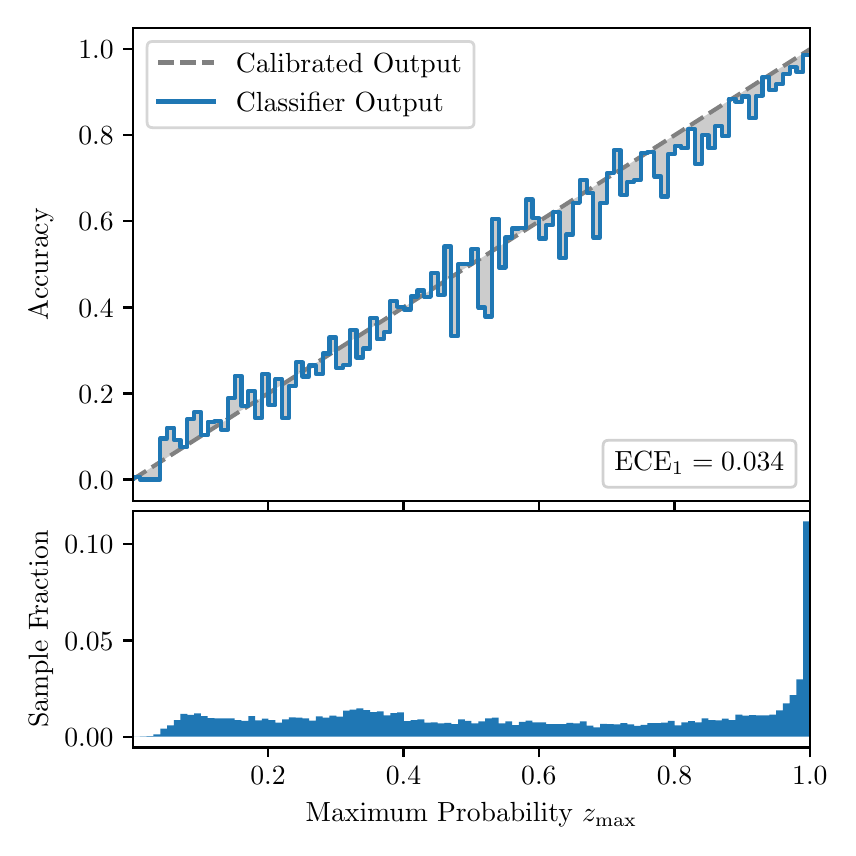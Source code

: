 \begingroup%
\makeatletter%
\begin{pgfpicture}%
\pgfpathrectangle{\pgfpointorigin}{\pgfqpoint{4.0in}{4.0in}}%
\pgfusepath{use as bounding box, clip}%
\begin{pgfscope}%
\pgfsetbuttcap%
\pgfsetmiterjoin%
\definecolor{currentfill}{rgb}{1.0,1.0,1.0}%
\pgfsetfillcolor{currentfill}%
\pgfsetlinewidth{0.0pt}%
\definecolor{currentstroke}{rgb}{1.0,1.0,1.0}%
\pgfsetstrokecolor{currentstroke}%
\pgfsetdash{}{0pt}%
\pgfpathmoveto{\pgfqpoint{0.0in}{0.0in}}%
\pgfpathlineto{\pgfqpoint{4.0in}{0.0in}}%
\pgfpathlineto{\pgfqpoint{4.0in}{4.0in}}%
\pgfpathlineto{\pgfqpoint{0.0in}{4.0in}}%
\pgfpathclose%
\pgfusepath{fill}%
\end{pgfscope}%
\begin{pgfscope}%
\pgfsetbuttcap%
\pgfsetmiterjoin%
\definecolor{currentfill}{rgb}{1.0,1.0,1.0}%
\pgfsetfillcolor{currentfill}%
\pgfsetlinewidth{0.0pt}%
\definecolor{currentstroke}{rgb}{0.0,0.0,0.0}%
\pgfsetstrokecolor{currentstroke}%
\pgfsetstrokeopacity{0.0}%
\pgfsetdash{}{0pt}%
\pgfpathmoveto{\pgfqpoint{0.528in}{1.633in}}%
\pgfpathlineto{\pgfqpoint{3.911in}{1.633in}}%
\pgfpathlineto{\pgfqpoint{3.911in}{4.0in}}%
\pgfpathlineto{\pgfqpoint{0.528in}{4.0in}}%
\pgfpathclose%
\pgfusepath{fill}%
\end{pgfscope}%
\begin{pgfscope}%
\pgfpathrectangle{\pgfqpoint{0.528in}{1.633in}}{\pgfqpoint{3.384in}{2.367in}}%
\pgfusepath{clip}%
\pgfsetbuttcap%
\pgfsetroundjoin%
\definecolor{currentfill}{rgb}{0.0,0.0,0.0}%
\pgfsetfillcolor{currentfill}%
\pgfsetfillopacity{0.2}%
\pgfsetlinewidth{0.0pt}%
\definecolor{currentstroke}{rgb}{0.0,0.0,0.0}%
\pgfsetstrokecolor{currentstroke}%
\pgfsetdash{}{0pt}%
\pgfpathmoveto{\pgfqpoint{0.531in}{1.754in}}%
\pgfpathlineto{\pgfqpoint{0.531in}{1.745in}}%
\pgfpathlineto{\pgfqpoint{0.534in}{1.747in}}%
\pgfpathlineto{\pgfqpoint{0.538in}{1.749in}}%
\pgfpathlineto{\pgfqpoint{0.541in}{1.751in}}%
\pgfpathlineto{\pgfqpoint{0.545in}{1.754in}}%
\pgfpathlineto{\pgfqpoint{0.548in}{1.756in}}%
\pgfpathlineto{\pgfqpoint{0.551in}{1.758in}}%
\pgfpathlineto{\pgfqpoint{0.555in}{1.76in}}%
\pgfpathlineto{\pgfqpoint{0.558in}{1.762in}}%
\pgfpathlineto{\pgfqpoint{0.561in}{1.764in}}%
\pgfpathlineto{\pgfqpoint{0.565in}{1.766in}}%
\pgfpathlineto{\pgfqpoint{0.568in}{1.769in}}%
\pgfpathlineto{\pgfqpoint{0.572in}{1.771in}}%
\pgfpathlineto{\pgfqpoint{0.575in}{1.773in}}%
\pgfpathlineto{\pgfqpoint{0.578in}{1.775in}}%
\pgfpathlineto{\pgfqpoint{0.582in}{1.777in}}%
\pgfpathlineto{\pgfqpoint{0.585in}{1.779in}}%
\pgfpathlineto{\pgfqpoint{0.589in}{1.782in}}%
\pgfpathlineto{\pgfqpoint{0.592in}{1.784in}}%
\pgfpathlineto{\pgfqpoint{0.595in}{1.786in}}%
\pgfpathlineto{\pgfqpoint{0.599in}{1.788in}}%
\pgfpathlineto{\pgfqpoint{0.602in}{1.79in}}%
\pgfpathlineto{\pgfqpoint{0.606in}{1.792in}}%
\pgfpathlineto{\pgfqpoint{0.609in}{1.794in}}%
\pgfpathlineto{\pgfqpoint{0.612in}{1.797in}}%
\pgfpathlineto{\pgfqpoint{0.616in}{1.799in}}%
\pgfpathlineto{\pgfqpoint{0.619in}{1.801in}}%
\pgfpathlineto{\pgfqpoint{0.622in}{1.803in}}%
\pgfpathlineto{\pgfqpoint{0.626in}{1.805in}}%
\pgfpathlineto{\pgfqpoint{0.629in}{1.807in}}%
\pgfpathlineto{\pgfqpoint{0.633in}{1.81in}}%
\pgfpathlineto{\pgfqpoint{0.636in}{1.812in}}%
\pgfpathlineto{\pgfqpoint{0.639in}{1.814in}}%
\pgfpathlineto{\pgfqpoint{0.643in}{1.816in}}%
\pgfpathlineto{\pgfqpoint{0.646in}{1.818in}}%
\pgfpathlineto{\pgfqpoint{0.65in}{1.82in}}%
\pgfpathlineto{\pgfqpoint{0.653in}{1.822in}}%
\pgfpathlineto{\pgfqpoint{0.656in}{1.825in}}%
\pgfpathlineto{\pgfqpoint{0.66in}{1.827in}}%
\pgfpathlineto{\pgfqpoint{0.663in}{1.829in}}%
\pgfpathlineto{\pgfqpoint{0.666in}{1.831in}}%
\pgfpathlineto{\pgfqpoint{0.67in}{1.833in}}%
\pgfpathlineto{\pgfqpoint{0.673in}{1.835in}}%
\pgfpathlineto{\pgfqpoint{0.677in}{1.837in}}%
\pgfpathlineto{\pgfqpoint{0.68in}{1.84in}}%
\pgfpathlineto{\pgfqpoint{0.683in}{1.842in}}%
\pgfpathlineto{\pgfqpoint{0.687in}{1.844in}}%
\pgfpathlineto{\pgfqpoint{0.69in}{1.846in}}%
\pgfpathlineto{\pgfqpoint{0.694in}{1.848in}}%
\pgfpathlineto{\pgfqpoint{0.697in}{1.85in}}%
\pgfpathlineto{\pgfqpoint{0.7in}{1.853in}}%
\pgfpathlineto{\pgfqpoint{0.704in}{1.855in}}%
\pgfpathlineto{\pgfqpoint{0.707in}{1.857in}}%
\pgfpathlineto{\pgfqpoint{0.711in}{1.859in}}%
\pgfpathlineto{\pgfqpoint{0.714in}{1.861in}}%
\pgfpathlineto{\pgfqpoint{0.717in}{1.863in}}%
\pgfpathlineto{\pgfqpoint{0.721in}{1.865in}}%
\pgfpathlineto{\pgfqpoint{0.724in}{1.868in}}%
\pgfpathlineto{\pgfqpoint{0.727in}{1.87in}}%
\pgfpathlineto{\pgfqpoint{0.731in}{1.872in}}%
\pgfpathlineto{\pgfqpoint{0.734in}{1.874in}}%
\pgfpathlineto{\pgfqpoint{0.738in}{1.876in}}%
\pgfpathlineto{\pgfqpoint{0.741in}{1.878in}}%
\pgfpathlineto{\pgfqpoint{0.744in}{1.881in}}%
\pgfpathlineto{\pgfqpoint{0.748in}{1.883in}}%
\pgfpathlineto{\pgfqpoint{0.751in}{1.885in}}%
\pgfpathlineto{\pgfqpoint{0.755in}{1.887in}}%
\pgfpathlineto{\pgfqpoint{0.758in}{1.889in}}%
\pgfpathlineto{\pgfqpoint{0.761in}{1.891in}}%
\pgfpathlineto{\pgfqpoint{0.765in}{1.893in}}%
\pgfpathlineto{\pgfqpoint{0.768in}{1.896in}}%
\pgfpathlineto{\pgfqpoint{0.771in}{1.898in}}%
\pgfpathlineto{\pgfqpoint{0.775in}{1.9in}}%
\pgfpathlineto{\pgfqpoint{0.778in}{1.902in}}%
\pgfpathlineto{\pgfqpoint{0.782in}{1.904in}}%
\pgfpathlineto{\pgfqpoint{0.785in}{1.906in}}%
\pgfpathlineto{\pgfqpoint{0.788in}{1.908in}}%
\pgfpathlineto{\pgfqpoint{0.792in}{1.911in}}%
\pgfpathlineto{\pgfqpoint{0.795in}{1.913in}}%
\pgfpathlineto{\pgfqpoint{0.799in}{1.915in}}%
\pgfpathlineto{\pgfqpoint{0.802in}{1.917in}}%
\pgfpathlineto{\pgfqpoint{0.805in}{1.919in}}%
\pgfpathlineto{\pgfqpoint{0.809in}{1.921in}}%
\pgfpathlineto{\pgfqpoint{0.812in}{1.924in}}%
\pgfpathlineto{\pgfqpoint{0.816in}{1.926in}}%
\pgfpathlineto{\pgfqpoint{0.819in}{1.928in}}%
\pgfpathlineto{\pgfqpoint{0.822in}{1.93in}}%
\pgfpathlineto{\pgfqpoint{0.826in}{1.932in}}%
\pgfpathlineto{\pgfqpoint{0.829in}{1.934in}}%
\pgfpathlineto{\pgfqpoint{0.832in}{1.936in}}%
\pgfpathlineto{\pgfqpoint{0.836in}{1.939in}}%
\pgfpathlineto{\pgfqpoint{0.839in}{1.941in}}%
\pgfpathlineto{\pgfqpoint{0.843in}{1.943in}}%
\pgfpathlineto{\pgfqpoint{0.846in}{1.945in}}%
\pgfpathlineto{\pgfqpoint{0.849in}{1.947in}}%
\pgfpathlineto{\pgfqpoint{0.853in}{1.949in}}%
\pgfpathlineto{\pgfqpoint{0.856in}{1.952in}}%
\pgfpathlineto{\pgfqpoint{0.86in}{1.954in}}%
\pgfpathlineto{\pgfqpoint{0.863in}{1.956in}}%
\pgfpathlineto{\pgfqpoint{0.866in}{1.958in}}%
\pgfpathlineto{\pgfqpoint{0.87in}{1.96in}}%
\pgfpathlineto{\pgfqpoint{0.873in}{1.962in}}%
\pgfpathlineto{\pgfqpoint{0.876in}{1.964in}}%
\pgfpathlineto{\pgfqpoint{0.88in}{1.967in}}%
\pgfpathlineto{\pgfqpoint{0.883in}{1.969in}}%
\pgfpathlineto{\pgfqpoint{0.887in}{1.971in}}%
\pgfpathlineto{\pgfqpoint{0.89in}{1.973in}}%
\pgfpathlineto{\pgfqpoint{0.893in}{1.975in}}%
\pgfpathlineto{\pgfqpoint{0.897in}{1.977in}}%
\pgfpathlineto{\pgfqpoint{0.9in}{1.979in}}%
\pgfpathlineto{\pgfqpoint{0.904in}{1.982in}}%
\pgfpathlineto{\pgfqpoint{0.907in}{1.984in}}%
\pgfpathlineto{\pgfqpoint{0.91in}{1.986in}}%
\pgfpathlineto{\pgfqpoint{0.914in}{1.988in}}%
\pgfpathlineto{\pgfqpoint{0.917in}{1.99in}}%
\pgfpathlineto{\pgfqpoint{0.921in}{1.992in}}%
\pgfpathlineto{\pgfqpoint{0.924in}{1.995in}}%
\pgfpathlineto{\pgfqpoint{0.927in}{1.997in}}%
\pgfpathlineto{\pgfqpoint{0.931in}{1.999in}}%
\pgfpathlineto{\pgfqpoint{0.934in}{2.001in}}%
\pgfpathlineto{\pgfqpoint{0.937in}{2.003in}}%
\pgfpathlineto{\pgfqpoint{0.941in}{2.005in}}%
\pgfpathlineto{\pgfqpoint{0.944in}{2.007in}}%
\pgfpathlineto{\pgfqpoint{0.948in}{2.01in}}%
\pgfpathlineto{\pgfqpoint{0.951in}{2.012in}}%
\pgfpathlineto{\pgfqpoint{0.954in}{2.014in}}%
\pgfpathlineto{\pgfqpoint{0.958in}{2.016in}}%
\pgfpathlineto{\pgfqpoint{0.961in}{2.018in}}%
\pgfpathlineto{\pgfqpoint{0.965in}{2.02in}}%
\pgfpathlineto{\pgfqpoint{0.968in}{2.023in}}%
\pgfpathlineto{\pgfqpoint{0.971in}{2.025in}}%
\pgfpathlineto{\pgfqpoint{0.975in}{2.027in}}%
\pgfpathlineto{\pgfqpoint{0.978in}{2.029in}}%
\pgfpathlineto{\pgfqpoint{0.981in}{2.031in}}%
\pgfpathlineto{\pgfqpoint{0.985in}{2.033in}}%
\pgfpathlineto{\pgfqpoint{0.988in}{2.035in}}%
\pgfpathlineto{\pgfqpoint{0.992in}{2.038in}}%
\pgfpathlineto{\pgfqpoint{0.995in}{2.04in}}%
\pgfpathlineto{\pgfqpoint{0.998in}{2.042in}}%
\pgfpathlineto{\pgfqpoint{1.002in}{2.044in}}%
\pgfpathlineto{\pgfqpoint{1.005in}{2.046in}}%
\pgfpathlineto{\pgfqpoint{1.009in}{2.048in}}%
\pgfpathlineto{\pgfqpoint{1.012in}{2.05in}}%
\pgfpathlineto{\pgfqpoint{1.015in}{2.053in}}%
\pgfpathlineto{\pgfqpoint{1.019in}{2.055in}}%
\pgfpathlineto{\pgfqpoint{1.022in}{2.057in}}%
\pgfpathlineto{\pgfqpoint{1.026in}{2.059in}}%
\pgfpathlineto{\pgfqpoint{1.029in}{2.061in}}%
\pgfpathlineto{\pgfqpoint{1.032in}{2.063in}}%
\pgfpathlineto{\pgfqpoint{1.036in}{2.066in}}%
\pgfpathlineto{\pgfqpoint{1.039in}{2.068in}}%
\pgfpathlineto{\pgfqpoint{1.042in}{2.07in}}%
\pgfpathlineto{\pgfqpoint{1.046in}{2.072in}}%
\pgfpathlineto{\pgfqpoint{1.049in}{2.074in}}%
\pgfpathlineto{\pgfqpoint{1.053in}{2.076in}}%
\pgfpathlineto{\pgfqpoint{1.056in}{2.078in}}%
\pgfpathlineto{\pgfqpoint{1.059in}{2.081in}}%
\pgfpathlineto{\pgfqpoint{1.063in}{2.083in}}%
\pgfpathlineto{\pgfqpoint{1.066in}{2.085in}}%
\pgfpathlineto{\pgfqpoint{1.07in}{2.087in}}%
\pgfpathlineto{\pgfqpoint{1.073in}{2.089in}}%
\pgfpathlineto{\pgfqpoint{1.076in}{2.091in}}%
\pgfpathlineto{\pgfqpoint{1.08in}{2.094in}}%
\pgfpathlineto{\pgfqpoint{1.083in}{2.096in}}%
\pgfpathlineto{\pgfqpoint{1.086in}{2.098in}}%
\pgfpathlineto{\pgfqpoint{1.09in}{2.1in}}%
\pgfpathlineto{\pgfqpoint{1.093in}{2.102in}}%
\pgfpathlineto{\pgfqpoint{1.097in}{2.104in}}%
\pgfpathlineto{\pgfqpoint{1.1in}{2.106in}}%
\pgfpathlineto{\pgfqpoint{1.103in}{2.109in}}%
\pgfpathlineto{\pgfqpoint{1.107in}{2.111in}}%
\pgfpathlineto{\pgfqpoint{1.11in}{2.113in}}%
\pgfpathlineto{\pgfqpoint{1.114in}{2.115in}}%
\pgfpathlineto{\pgfqpoint{1.117in}{2.117in}}%
\pgfpathlineto{\pgfqpoint{1.12in}{2.119in}}%
\pgfpathlineto{\pgfqpoint{1.124in}{2.122in}}%
\pgfpathlineto{\pgfqpoint{1.127in}{2.124in}}%
\pgfpathlineto{\pgfqpoint{1.131in}{2.126in}}%
\pgfpathlineto{\pgfqpoint{1.134in}{2.128in}}%
\pgfpathlineto{\pgfqpoint{1.137in}{2.13in}}%
\pgfpathlineto{\pgfqpoint{1.141in}{2.132in}}%
\pgfpathlineto{\pgfqpoint{1.144in}{2.134in}}%
\pgfpathlineto{\pgfqpoint{1.147in}{2.137in}}%
\pgfpathlineto{\pgfqpoint{1.151in}{2.139in}}%
\pgfpathlineto{\pgfqpoint{1.154in}{2.141in}}%
\pgfpathlineto{\pgfqpoint{1.158in}{2.143in}}%
\pgfpathlineto{\pgfqpoint{1.161in}{2.145in}}%
\pgfpathlineto{\pgfqpoint{1.164in}{2.147in}}%
\pgfpathlineto{\pgfqpoint{1.168in}{2.149in}}%
\pgfpathlineto{\pgfqpoint{1.171in}{2.152in}}%
\pgfpathlineto{\pgfqpoint{1.175in}{2.154in}}%
\pgfpathlineto{\pgfqpoint{1.178in}{2.156in}}%
\pgfpathlineto{\pgfqpoint{1.181in}{2.158in}}%
\pgfpathlineto{\pgfqpoint{1.185in}{2.16in}}%
\pgfpathlineto{\pgfqpoint{1.188in}{2.162in}}%
\pgfpathlineto{\pgfqpoint{1.191in}{2.165in}}%
\pgfpathlineto{\pgfqpoint{1.195in}{2.167in}}%
\pgfpathlineto{\pgfqpoint{1.198in}{2.169in}}%
\pgfpathlineto{\pgfqpoint{1.202in}{2.171in}}%
\pgfpathlineto{\pgfqpoint{1.205in}{2.173in}}%
\pgfpathlineto{\pgfqpoint{1.208in}{2.175in}}%
\pgfpathlineto{\pgfqpoint{1.212in}{2.177in}}%
\pgfpathlineto{\pgfqpoint{1.215in}{2.18in}}%
\pgfpathlineto{\pgfqpoint{1.219in}{2.182in}}%
\pgfpathlineto{\pgfqpoint{1.222in}{2.184in}}%
\pgfpathlineto{\pgfqpoint{1.225in}{2.186in}}%
\pgfpathlineto{\pgfqpoint{1.229in}{2.188in}}%
\pgfpathlineto{\pgfqpoint{1.232in}{2.19in}}%
\pgfpathlineto{\pgfqpoint{1.236in}{2.193in}}%
\pgfpathlineto{\pgfqpoint{1.239in}{2.195in}}%
\pgfpathlineto{\pgfqpoint{1.242in}{2.197in}}%
\pgfpathlineto{\pgfqpoint{1.246in}{2.199in}}%
\pgfpathlineto{\pgfqpoint{1.249in}{2.201in}}%
\pgfpathlineto{\pgfqpoint{1.252in}{2.203in}}%
\pgfpathlineto{\pgfqpoint{1.256in}{2.205in}}%
\pgfpathlineto{\pgfqpoint{1.259in}{2.208in}}%
\pgfpathlineto{\pgfqpoint{1.263in}{2.21in}}%
\pgfpathlineto{\pgfqpoint{1.266in}{2.212in}}%
\pgfpathlineto{\pgfqpoint{1.269in}{2.214in}}%
\pgfpathlineto{\pgfqpoint{1.273in}{2.216in}}%
\pgfpathlineto{\pgfqpoint{1.276in}{2.218in}}%
\pgfpathlineto{\pgfqpoint{1.28in}{2.22in}}%
\pgfpathlineto{\pgfqpoint{1.283in}{2.223in}}%
\pgfpathlineto{\pgfqpoint{1.286in}{2.225in}}%
\pgfpathlineto{\pgfqpoint{1.29in}{2.227in}}%
\pgfpathlineto{\pgfqpoint{1.293in}{2.229in}}%
\pgfpathlineto{\pgfqpoint{1.296in}{2.231in}}%
\pgfpathlineto{\pgfqpoint{1.3in}{2.233in}}%
\pgfpathlineto{\pgfqpoint{1.303in}{2.236in}}%
\pgfpathlineto{\pgfqpoint{1.307in}{2.238in}}%
\pgfpathlineto{\pgfqpoint{1.31in}{2.24in}}%
\pgfpathlineto{\pgfqpoint{1.313in}{2.242in}}%
\pgfpathlineto{\pgfqpoint{1.317in}{2.244in}}%
\pgfpathlineto{\pgfqpoint{1.32in}{2.246in}}%
\pgfpathlineto{\pgfqpoint{1.324in}{2.248in}}%
\pgfpathlineto{\pgfqpoint{1.327in}{2.251in}}%
\pgfpathlineto{\pgfqpoint{1.33in}{2.253in}}%
\pgfpathlineto{\pgfqpoint{1.334in}{2.255in}}%
\pgfpathlineto{\pgfqpoint{1.337in}{2.257in}}%
\pgfpathlineto{\pgfqpoint{1.34in}{2.259in}}%
\pgfpathlineto{\pgfqpoint{1.344in}{2.261in}}%
\pgfpathlineto{\pgfqpoint{1.347in}{2.264in}}%
\pgfpathlineto{\pgfqpoint{1.351in}{2.266in}}%
\pgfpathlineto{\pgfqpoint{1.354in}{2.268in}}%
\pgfpathlineto{\pgfqpoint{1.357in}{2.27in}}%
\pgfpathlineto{\pgfqpoint{1.361in}{2.272in}}%
\pgfpathlineto{\pgfqpoint{1.364in}{2.274in}}%
\pgfpathlineto{\pgfqpoint{1.368in}{2.276in}}%
\pgfpathlineto{\pgfqpoint{1.371in}{2.279in}}%
\pgfpathlineto{\pgfqpoint{1.374in}{2.281in}}%
\pgfpathlineto{\pgfqpoint{1.378in}{2.283in}}%
\pgfpathlineto{\pgfqpoint{1.381in}{2.285in}}%
\pgfpathlineto{\pgfqpoint{1.385in}{2.287in}}%
\pgfpathlineto{\pgfqpoint{1.388in}{2.289in}}%
\pgfpathlineto{\pgfqpoint{1.391in}{2.291in}}%
\pgfpathlineto{\pgfqpoint{1.395in}{2.294in}}%
\pgfpathlineto{\pgfqpoint{1.398in}{2.296in}}%
\pgfpathlineto{\pgfqpoint{1.401in}{2.298in}}%
\pgfpathlineto{\pgfqpoint{1.405in}{2.3in}}%
\pgfpathlineto{\pgfqpoint{1.408in}{2.302in}}%
\pgfpathlineto{\pgfqpoint{1.412in}{2.304in}}%
\pgfpathlineto{\pgfqpoint{1.415in}{2.307in}}%
\pgfpathlineto{\pgfqpoint{1.418in}{2.309in}}%
\pgfpathlineto{\pgfqpoint{1.422in}{2.311in}}%
\pgfpathlineto{\pgfqpoint{1.425in}{2.313in}}%
\pgfpathlineto{\pgfqpoint{1.429in}{2.315in}}%
\pgfpathlineto{\pgfqpoint{1.432in}{2.317in}}%
\pgfpathlineto{\pgfqpoint{1.435in}{2.319in}}%
\pgfpathlineto{\pgfqpoint{1.439in}{2.322in}}%
\pgfpathlineto{\pgfqpoint{1.442in}{2.324in}}%
\pgfpathlineto{\pgfqpoint{1.445in}{2.326in}}%
\pgfpathlineto{\pgfqpoint{1.449in}{2.328in}}%
\pgfpathlineto{\pgfqpoint{1.452in}{2.33in}}%
\pgfpathlineto{\pgfqpoint{1.456in}{2.332in}}%
\pgfpathlineto{\pgfqpoint{1.459in}{2.335in}}%
\pgfpathlineto{\pgfqpoint{1.462in}{2.337in}}%
\pgfpathlineto{\pgfqpoint{1.466in}{2.339in}}%
\pgfpathlineto{\pgfqpoint{1.469in}{2.341in}}%
\pgfpathlineto{\pgfqpoint{1.473in}{2.343in}}%
\pgfpathlineto{\pgfqpoint{1.476in}{2.345in}}%
\pgfpathlineto{\pgfqpoint{1.479in}{2.347in}}%
\pgfpathlineto{\pgfqpoint{1.483in}{2.35in}}%
\pgfpathlineto{\pgfqpoint{1.486in}{2.352in}}%
\pgfpathlineto{\pgfqpoint{1.49in}{2.354in}}%
\pgfpathlineto{\pgfqpoint{1.493in}{2.356in}}%
\pgfpathlineto{\pgfqpoint{1.496in}{2.358in}}%
\pgfpathlineto{\pgfqpoint{1.5in}{2.36in}}%
\pgfpathlineto{\pgfqpoint{1.503in}{2.363in}}%
\pgfpathlineto{\pgfqpoint{1.506in}{2.365in}}%
\pgfpathlineto{\pgfqpoint{1.51in}{2.367in}}%
\pgfpathlineto{\pgfqpoint{1.513in}{2.369in}}%
\pgfpathlineto{\pgfqpoint{1.517in}{2.371in}}%
\pgfpathlineto{\pgfqpoint{1.52in}{2.373in}}%
\pgfpathlineto{\pgfqpoint{1.523in}{2.375in}}%
\pgfpathlineto{\pgfqpoint{1.527in}{2.378in}}%
\pgfpathlineto{\pgfqpoint{1.53in}{2.38in}}%
\pgfpathlineto{\pgfqpoint{1.534in}{2.382in}}%
\pgfpathlineto{\pgfqpoint{1.537in}{2.384in}}%
\pgfpathlineto{\pgfqpoint{1.54in}{2.386in}}%
\pgfpathlineto{\pgfqpoint{1.544in}{2.388in}}%
\pgfpathlineto{\pgfqpoint{1.547in}{2.39in}}%
\pgfpathlineto{\pgfqpoint{1.55in}{2.393in}}%
\pgfpathlineto{\pgfqpoint{1.554in}{2.395in}}%
\pgfpathlineto{\pgfqpoint{1.557in}{2.397in}}%
\pgfpathlineto{\pgfqpoint{1.561in}{2.399in}}%
\pgfpathlineto{\pgfqpoint{1.564in}{2.401in}}%
\pgfpathlineto{\pgfqpoint{1.567in}{2.403in}}%
\pgfpathlineto{\pgfqpoint{1.571in}{2.406in}}%
\pgfpathlineto{\pgfqpoint{1.574in}{2.408in}}%
\pgfpathlineto{\pgfqpoint{1.578in}{2.41in}}%
\pgfpathlineto{\pgfqpoint{1.581in}{2.412in}}%
\pgfpathlineto{\pgfqpoint{1.584in}{2.414in}}%
\pgfpathlineto{\pgfqpoint{1.588in}{2.416in}}%
\pgfpathlineto{\pgfqpoint{1.591in}{2.418in}}%
\pgfpathlineto{\pgfqpoint{1.595in}{2.421in}}%
\pgfpathlineto{\pgfqpoint{1.598in}{2.423in}}%
\pgfpathlineto{\pgfqpoint{1.601in}{2.425in}}%
\pgfpathlineto{\pgfqpoint{1.605in}{2.427in}}%
\pgfpathlineto{\pgfqpoint{1.608in}{2.429in}}%
\pgfpathlineto{\pgfqpoint{1.611in}{2.431in}}%
\pgfpathlineto{\pgfqpoint{1.615in}{2.434in}}%
\pgfpathlineto{\pgfqpoint{1.618in}{2.436in}}%
\pgfpathlineto{\pgfqpoint{1.622in}{2.438in}}%
\pgfpathlineto{\pgfqpoint{1.625in}{2.44in}}%
\pgfpathlineto{\pgfqpoint{1.628in}{2.442in}}%
\pgfpathlineto{\pgfqpoint{1.632in}{2.444in}}%
\pgfpathlineto{\pgfqpoint{1.635in}{2.446in}}%
\pgfpathlineto{\pgfqpoint{1.639in}{2.449in}}%
\pgfpathlineto{\pgfqpoint{1.642in}{2.451in}}%
\pgfpathlineto{\pgfqpoint{1.645in}{2.453in}}%
\pgfpathlineto{\pgfqpoint{1.649in}{2.455in}}%
\pgfpathlineto{\pgfqpoint{1.652in}{2.457in}}%
\pgfpathlineto{\pgfqpoint{1.655in}{2.459in}}%
\pgfpathlineto{\pgfqpoint{1.659in}{2.461in}}%
\pgfpathlineto{\pgfqpoint{1.662in}{2.464in}}%
\pgfpathlineto{\pgfqpoint{1.666in}{2.466in}}%
\pgfpathlineto{\pgfqpoint{1.669in}{2.468in}}%
\pgfpathlineto{\pgfqpoint{1.672in}{2.47in}}%
\pgfpathlineto{\pgfqpoint{1.676in}{2.472in}}%
\pgfpathlineto{\pgfqpoint{1.679in}{2.474in}}%
\pgfpathlineto{\pgfqpoint{1.683in}{2.477in}}%
\pgfpathlineto{\pgfqpoint{1.686in}{2.479in}}%
\pgfpathlineto{\pgfqpoint{1.689in}{2.481in}}%
\pgfpathlineto{\pgfqpoint{1.693in}{2.483in}}%
\pgfpathlineto{\pgfqpoint{1.696in}{2.485in}}%
\pgfpathlineto{\pgfqpoint{1.7in}{2.487in}}%
\pgfpathlineto{\pgfqpoint{1.703in}{2.489in}}%
\pgfpathlineto{\pgfqpoint{1.706in}{2.492in}}%
\pgfpathlineto{\pgfqpoint{1.71in}{2.494in}}%
\pgfpathlineto{\pgfqpoint{1.713in}{2.496in}}%
\pgfpathlineto{\pgfqpoint{1.716in}{2.498in}}%
\pgfpathlineto{\pgfqpoint{1.72in}{2.5in}}%
\pgfpathlineto{\pgfqpoint{1.723in}{2.502in}}%
\pgfpathlineto{\pgfqpoint{1.727in}{2.505in}}%
\pgfpathlineto{\pgfqpoint{1.73in}{2.507in}}%
\pgfpathlineto{\pgfqpoint{1.733in}{2.509in}}%
\pgfpathlineto{\pgfqpoint{1.737in}{2.511in}}%
\pgfpathlineto{\pgfqpoint{1.74in}{2.513in}}%
\pgfpathlineto{\pgfqpoint{1.744in}{2.515in}}%
\pgfpathlineto{\pgfqpoint{1.747in}{2.517in}}%
\pgfpathlineto{\pgfqpoint{1.75in}{2.52in}}%
\pgfpathlineto{\pgfqpoint{1.754in}{2.522in}}%
\pgfpathlineto{\pgfqpoint{1.757in}{2.524in}}%
\pgfpathlineto{\pgfqpoint{1.76in}{2.526in}}%
\pgfpathlineto{\pgfqpoint{1.764in}{2.528in}}%
\pgfpathlineto{\pgfqpoint{1.767in}{2.53in}}%
\pgfpathlineto{\pgfqpoint{1.771in}{2.532in}}%
\pgfpathlineto{\pgfqpoint{1.774in}{2.535in}}%
\pgfpathlineto{\pgfqpoint{1.777in}{2.537in}}%
\pgfpathlineto{\pgfqpoint{1.781in}{2.539in}}%
\pgfpathlineto{\pgfqpoint{1.784in}{2.541in}}%
\pgfpathlineto{\pgfqpoint{1.788in}{2.543in}}%
\pgfpathlineto{\pgfqpoint{1.791in}{2.545in}}%
\pgfpathlineto{\pgfqpoint{1.794in}{2.548in}}%
\pgfpathlineto{\pgfqpoint{1.798in}{2.55in}}%
\pgfpathlineto{\pgfqpoint{1.801in}{2.552in}}%
\pgfpathlineto{\pgfqpoint{1.805in}{2.554in}}%
\pgfpathlineto{\pgfqpoint{1.808in}{2.556in}}%
\pgfpathlineto{\pgfqpoint{1.811in}{2.558in}}%
\pgfpathlineto{\pgfqpoint{1.815in}{2.56in}}%
\pgfpathlineto{\pgfqpoint{1.818in}{2.563in}}%
\pgfpathlineto{\pgfqpoint{1.821in}{2.565in}}%
\pgfpathlineto{\pgfqpoint{1.825in}{2.567in}}%
\pgfpathlineto{\pgfqpoint{1.828in}{2.569in}}%
\pgfpathlineto{\pgfqpoint{1.832in}{2.571in}}%
\pgfpathlineto{\pgfqpoint{1.835in}{2.573in}}%
\pgfpathlineto{\pgfqpoint{1.838in}{2.576in}}%
\pgfpathlineto{\pgfqpoint{1.842in}{2.578in}}%
\pgfpathlineto{\pgfqpoint{1.845in}{2.58in}}%
\pgfpathlineto{\pgfqpoint{1.849in}{2.582in}}%
\pgfpathlineto{\pgfqpoint{1.852in}{2.584in}}%
\pgfpathlineto{\pgfqpoint{1.855in}{2.586in}}%
\pgfpathlineto{\pgfqpoint{1.859in}{2.588in}}%
\pgfpathlineto{\pgfqpoint{1.862in}{2.591in}}%
\pgfpathlineto{\pgfqpoint{1.865in}{2.593in}}%
\pgfpathlineto{\pgfqpoint{1.869in}{2.595in}}%
\pgfpathlineto{\pgfqpoint{1.872in}{2.597in}}%
\pgfpathlineto{\pgfqpoint{1.876in}{2.599in}}%
\pgfpathlineto{\pgfqpoint{1.879in}{2.601in}}%
\pgfpathlineto{\pgfqpoint{1.882in}{2.604in}}%
\pgfpathlineto{\pgfqpoint{1.886in}{2.606in}}%
\pgfpathlineto{\pgfqpoint{1.889in}{2.608in}}%
\pgfpathlineto{\pgfqpoint{1.893in}{2.61in}}%
\pgfpathlineto{\pgfqpoint{1.896in}{2.612in}}%
\pgfpathlineto{\pgfqpoint{1.899in}{2.614in}}%
\pgfpathlineto{\pgfqpoint{1.903in}{2.616in}}%
\pgfpathlineto{\pgfqpoint{1.906in}{2.619in}}%
\pgfpathlineto{\pgfqpoint{1.91in}{2.621in}}%
\pgfpathlineto{\pgfqpoint{1.913in}{2.623in}}%
\pgfpathlineto{\pgfqpoint{1.916in}{2.625in}}%
\pgfpathlineto{\pgfqpoint{1.92in}{2.627in}}%
\pgfpathlineto{\pgfqpoint{1.923in}{2.629in}}%
\pgfpathlineto{\pgfqpoint{1.926in}{2.631in}}%
\pgfpathlineto{\pgfqpoint{1.93in}{2.634in}}%
\pgfpathlineto{\pgfqpoint{1.933in}{2.636in}}%
\pgfpathlineto{\pgfqpoint{1.937in}{2.638in}}%
\pgfpathlineto{\pgfqpoint{1.94in}{2.64in}}%
\pgfpathlineto{\pgfqpoint{1.943in}{2.642in}}%
\pgfpathlineto{\pgfqpoint{1.947in}{2.644in}}%
\pgfpathlineto{\pgfqpoint{1.95in}{2.647in}}%
\pgfpathlineto{\pgfqpoint{1.954in}{2.649in}}%
\pgfpathlineto{\pgfqpoint{1.957in}{2.651in}}%
\pgfpathlineto{\pgfqpoint{1.96in}{2.653in}}%
\pgfpathlineto{\pgfqpoint{1.964in}{2.655in}}%
\pgfpathlineto{\pgfqpoint{1.967in}{2.657in}}%
\pgfpathlineto{\pgfqpoint{1.97in}{2.659in}}%
\pgfpathlineto{\pgfqpoint{1.974in}{2.662in}}%
\pgfpathlineto{\pgfqpoint{1.977in}{2.664in}}%
\pgfpathlineto{\pgfqpoint{1.981in}{2.666in}}%
\pgfpathlineto{\pgfqpoint{1.984in}{2.668in}}%
\pgfpathlineto{\pgfqpoint{1.987in}{2.67in}}%
\pgfpathlineto{\pgfqpoint{1.991in}{2.672in}}%
\pgfpathlineto{\pgfqpoint{1.994in}{2.675in}}%
\pgfpathlineto{\pgfqpoint{1.998in}{2.677in}}%
\pgfpathlineto{\pgfqpoint{2.001in}{2.679in}}%
\pgfpathlineto{\pgfqpoint{2.004in}{2.681in}}%
\pgfpathlineto{\pgfqpoint{2.008in}{2.683in}}%
\pgfpathlineto{\pgfqpoint{2.011in}{2.685in}}%
\pgfpathlineto{\pgfqpoint{2.015in}{2.687in}}%
\pgfpathlineto{\pgfqpoint{2.018in}{2.69in}}%
\pgfpathlineto{\pgfqpoint{2.021in}{2.692in}}%
\pgfpathlineto{\pgfqpoint{2.025in}{2.694in}}%
\pgfpathlineto{\pgfqpoint{2.028in}{2.696in}}%
\pgfpathlineto{\pgfqpoint{2.031in}{2.698in}}%
\pgfpathlineto{\pgfqpoint{2.035in}{2.7in}}%
\pgfpathlineto{\pgfqpoint{2.038in}{2.702in}}%
\pgfpathlineto{\pgfqpoint{2.042in}{2.705in}}%
\pgfpathlineto{\pgfqpoint{2.045in}{2.707in}}%
\pgfpathlineto{\pgfqpoint{2.048in}{2.709in}}%
\pgfpathlineto{\pgfqpoint{2.052in}{2.711in}}%
\pgfpathlineto{\pgfqpoint{2.055in}{2.713in}}%
\pgfpathlineto{\pgfqpoint{2.059in}{2.715in}}%
\pgfpathlineto{\pgfqpoint{2.062in}{2.718in}}%
\pgfpathlineto{\pgfqpoint{2.065in}{2.72in}}%
\pgfpathlineto{\pgfqpoint{2.069in}{2.722in}}%
\pgfpathlineto{\pgfqpoint{2.072in}{2.724in}}%
\pgfpathlineto{\pgfqpoint{2.075in}{2.726in}}%
\pgfpathlineto{\pgfqpoint{2.079in}{2.728in}}%
\pgfpathlineto{\pgfqpoint{2.082in}{2.73in}}%
\pgfpathlineto{\pgfqpoint{2.086in}{2.733in}}%
\pgfpathlineto{\pgfqpoint{2.089in}{2.735in}}%
\pgfpathlineto{\pgfqpoint{2.092in}{2.737in}}%
\pgfpathlineto{\pgfqpoint{2.096in}{2.739in}}%
\pgfpathlineto{\pgfqpoint{2.099in}{2.741in}}%
\pgfpathlineto{\pgfqpoint{2.103in}{2.743in}}%
\pgfpathlineto{\pgfqpoint{2.106in}{2.746in}}%
\pgfpathlineto{\pgfqpoint{2.109in}{2.748in}}%
\pgfpathlineto{\pgfqpoint{2.113in}{2.75in}}%
\pgfpathlineto{\pgfqpoint{2.116in}{2.752in}}%
\pgfpathlineto{\pgfqpoint{2.12in}{2.754in}}%
\pgfpathlineto{\pgfqpoint{2.123in}{2.756in}}%
\pgfpathlineto{\pgfqpoint{2.126in}{2.758in}}%
\pgfpathlineto{\pgfqpoint{2.13in}{2.761in}}%
\pgfpathlineto{\pgfqpoint{2.133in}{2.763in}}%
\pgfpathlineto{\pgfqpoint{2.136in}{2.765in}}%
\pgfpathlineto{\pgfqpoint{2.14in}{2.767in}}%
\pgfpathlineto{\pgfqpoint{2.143in}{2.769in}}%
\pgfpathlineto{\pgfqpoint{2.147in}{2.771in}}%
\pgfpathlineto{\pgfqpoint{2.15in}{2.773in}}%
\pgfpathlineto{\pgfqpoint{2.153in}{2.776in}}%
\pgfpathlineto{\pgfqpoint{2.157in}{2.778in}}%
\pgfpathlineto{\pgfqpoint{2.16in}{2.78in}}%
\pgfpathlineto{\pgfqpoint{2.164in}{2.782in}}%
\pgfpathlineto{\pgfqpoint{2.167in}{2.784in}}%
\pgfpathlineto{\pgfqpoint{2.17in}{2.786in}}%
\pgfpathlineto{\pgfqpoint{2.174in}{2.789in}}%
\pgfpathlineto{\pgfqpoint{2.177in}{2.791in}}%
\pgfpathlineto{\pgfqpoint{2.18in}{2.793in}}%
\pgfpathlineto{\pgfqpoint{2.184in}{2.795in}}%
\pgfpathlineto{\pgfqpoint{2.187in}{2.797in}}%
\pgfpathlineto{\pgfqpoint{2.191in}{2.799in}}%
\pgfpathlineto{\pgfqpoint{2.194in}{2.801in}}%
\pgfpathlineto{\pgfqpoint{2.197in}{2.804in}}%
\pgfpathlineto{\pgfqpoint{2.201in}{2.806in}}%
\pgfpathlineto{\pgfqpoint{2.204in}{2.808in}}%
\pgfpathlineto{\pgfqpoint{2.208in}{2.81in}}%
\pgfpathlineto{\pgfqpoint{2.211in}{2.812in}}%
\pgfpathlineto{\pgfqpoint{2.214in}{2.814in}}%
\pgfpathlineto{\pgfqpoint{2.218in}{2.817in}}%
\pgfpathlineto{\pgfqpoint{2.221in}{2.819in}}%
\pgfpathlineto{\pgfqpoint{2.225in}{2.821in}}%
\pgfpathlineto{\pgfqpoint{2.228in}{2.823in}}%
\pgfpathlineto{\pgfqpoint{2.231in}{2.825in}}%
\pgfpathlineto{\pgfqpoint{2.235in}{2.827in}}%
\pgfpathlineto{\pgfqpoint{2.238in}{2.829in}}%
\pgfpathlineto{\pgfqpoint{2.241in}{2.832in}}%
\pgfpathlineto{\pgfqpoint{2.245in}{2.834in}}%
\pgfpathlineto{\pgfqpoint{2.248in}{2.836in}}%
\pgfpathlineto{\pgfqpoint{2.252in}{2.838in}}%
\pgfpathlineto{\pgfqpoint{2.255in}{2.84in}}%
\pgfpathlineto{\pgfqpoint{2.258in}{2.842in}}%
\pgfpathlineto{\pgfqpoint{2.262in}{2.845in}}%
\pgfpathlineto{\pgfqpoint{2.265in}{2.847in}}%
\pgfpathlineto{\pgfqpoint{2.269in}{2.849in}}%
\pgfpathlineto{\pgfqpoint{2.272in}{2.851in}}%
\pgfpathlineto{\pgfqpoint{2.275in}{2.853in}}%
\pgfpathlineto{\pgfqpoint{2.279in}{2.855in}}%
\pgfpathlineto{\pgfqpoint{2.282in}{2.857in}}%
\pgfpathlineto{\pgfqpoint{2.285in}{2.86in}}%
\pgfpathlineto{\pgfqpoint{2.289in}{2.862in}}%
\pgfpathlineto{\pgfqpoint{2.292in}{2.864in}}%
\pgfpathlineto{\pgfqpoint{2.296in}{2.866in}}%
\pgfpathlineto{\pgfqpoint{2.299in}{2.868in}}%
\pgfpathlineto{\pgfqpoint{2.302in}{2.87in}}%
\pgfpathlineto{\pgfqpoint{2.306in}{2.872in}}%
\pgfpathlineto{\pgfqpoint{2.309in}{2.875in}}%
\pgfpathlineto{\pgfqpoint{2.313in}{2.877in}}%
\pgfpathlineto{\pgfqpoint{2.316in}{2.879in}}%
\pgfpathlineto{\pgfqpoint{2.319in}{2.881in}}%
\pgfpathlineto{\pgfqpoint{2.323in}{2.883in}}%
\pgfpathlineto{\pgfqpoint{2.326in}{2.885in}}%
\pgfpathlineto{\pgfqpoint{2.33in}{2.888in}}%
\pgfpathlineto{\pgfqpoint{2.333in}{2.89in}}%
\pgfpathlineto{\pgfqpoint{2.336in}{2.892in}}%
\pgfpathlineto{\pgfqpoint{2.34in}{2.894in}}%
\pgfpathlineto{\pgfqpoint{2.343in}{2.896in}}%
\pgfpathlineto{\pgfqpoint{2.346in}{2.898in}}%
\pgfpathlineto{\pgfqpoint{2.35in}{2.9in}}%
\pgfpathlineto{\pgfqpoint{2.353in}{2.903in}}%
\pgfpathlineto{\pgfqpoint{2.357in}{2.905in}}%
\pgfpathlineto{\pgfqpoint{2.36in}{2.907in}}%
\pgfpathlineto{\pgfqpoint{2.363in}{2.909in}}%
\pgfpathlineto{\pgfqpoint{2.367in}{2.911in}}%
\pgfpathlineto{\pgfqpoint{2.37in}{2.913in}}%
\pgfpathlineto{\pgfqpoint{2.374in}{2.916in}}%
\pgfpathlineto{\pgfqpoint{2.377in}{2.918in}}%
\pgfpathlineto{\pgfqpoint{2.38in}{2.92in}}%
\pgfpathlineto{\pgfqpoint{2.384in}{2.922in}}%
\pgfpathlineto{\pgfqpoint{2.387in}{2.924in}}%
\pgfpathlineto{\pgfqpoint{2.39in}{2.926in}}%
\pgfpathlineto{\pgfqpoint{2.394in}{2.928in}}%
\pgfpathlineto{\pgfqpoint{2.397in}{2.931in}}%
\pgfpathlineto{\pgfqpoint{2.401in}{2.933in}}%
\pgfpathlineto{\pgfqpoint{2.404in}{2.935in}}%
\pgfpathlineto{\pgfqpoint{2.407in}{2.937in}}%
\pgfpathlineto{\pgfqpoint{2.411in}{2.939in}}%
\pgfpathlineto{\pgfqpoint{2.414in}{2.941in}}%
\pgfpathlineto{\pgfqpoint{2.418in}{2.943in}}%
\pgfpathlineto{\pgfqpoint{2.421in}{2.946in}}%
\pgfpathlineto{\pgfqpoint{2.424in}{2.948in}}%
\pgfpathlineto{\pgfqpoint{2.428in}{2.95in}}%
\pgfpathlineto{\pgfqpoint{2.431in}{2.952in}}%
\pgfpathlineto{\pgfqpoint{2.435in}{2.954in}}%
\pgfpathlineto{\pgfqpoint{2.438in}{2.956in}}%
\pgfpathlineto{\pgfqpoint{2.441in}{2.959in}}%
\pgfpathlineto{\pgfqpoint{2.445in}{2.961in}}%
\pgfpathlineto{\pgfqpoint{2.448in}{2.963in}}%
\pgfpathlineto{\pgfqpoint{2.451in}{2.965in}}%
\pgfpathlineto{\pgfqpoint{2.455in}{2.967in}}%
\pgfpathlineto{\pgfqpoint{2.458in}{2.969in}}%
\pgfpathlineto{\pgfqpoint{2.462in}{2.971in}}%
\pgfpathlineto{\pgfqpoint{2.465in}{2.974in}}%
\pgfpathlineto{\pgfqpoint{2.468in}{2.976in}}%
\pgfpathlineto{\pgfqpoint{2.472in}{2.978in}}%
\pgfpathlineto{\pgfqpoint{2.475in}{2.98in}}%
\pgfpathlineto{\pgfqpoint{2.479in}{2.982in}}%
\pgfpathlineto{\pgfqpoint{2.482in}{2.984in}}%
\pgfpathlineto{\pgfqpoint{2.485in}{2.987in}}%
\pgfpathlineto{\pgfqpoint{2.489in}{2.989in}}%
\pgfpathlineto{\pgfqpoint{2.492in}{2.991in}}%
\pgfpathlineto{\pgfqpoint{2.495in}{2.993in}}%
\pgfpathlineto{\pgfqpoint{2.499in}{2.995in}}%
\pgfpathlineto{\pgfqpoint{2.502in}{2.997in}}%
\pgfpathlineto{\pgfqpoint{2.506in}{2.999in}}%
\pgfpathlineto{\pgfqpoint{2.509in}{3.002in}}%
\pgfpathlineto{\pgfqpoint{2.512in}{3.004in}}%
\pgfpathlineto{\pgfqpoint{2.516in}{3.006in}}%
\pgfpathlineto{\pgfqpoint{2.519in}{3.008in}}%
\pgfpathlineto{\pgfqpoint{2.523in}{3.01in}}%
\pgfpathlineto{\pgfqpoint{2.526in}{3.012in}}%
\pgfpathlineto{\pgfqpoint{2.529in}{3.014in}}%
\pgfpathlineto{\pgfqpoint{2.533in}{3.017in}}%
\pgfpathlineto{\pgfqpoint{2.536in}{3.019in}}%
\pgfpathlineto{\pgfqpoint{2.54in}{3.021in}}%
\pgfpathlineto{\pgfqpoint{2.543in}{3.023in}}%
\pgfpathlineto{\pgfqpoint{2.546in}{3.025in}}%
\pgfpathlineto{\pgfqpoint{2.55in}{3.027in}}%
\pgfpathlineto{\pgfqpoint{2.553in}{3.03in}}%
\pgfpathlineto{\pgfqpoint{2.556in}{3.032in}}%
\pgfpathlineto{\pgfqpoint{2.56in}{3.034in}}%
\pgfpathlineto{\pgfqpoint{2.563in}{3.036in}}%
\pgfpathlineto{\pgfqpoint{2.567in}{3.038in}}%
\pgfpathlineto{\pgfqpoint{2.57in}{3.04in}}%
\pgfpathlineto{\pgfqpoint{2.573in}{3.042in}}%
\pgfpathlineto{\pgfqpoint{2.577in}{3.045in}}%
\pgfpathlineto{\pgfqpoint{2.58in}{3.047in}}%
\pgfpathlineto{\pgfqpoint{2.584in}{3.049in}}%
\pgfpathlineto{\pgfqpoint{2.587in}{3.051in}}%
\pgfpathlineto{\pgfqpoint{2.59in}{3.053in}}%
\pgfpathlineto{\pgfqpoint{2.594in}{3.055in}}%
\pgfpathlineto{\pgfqpoint{2.597in}{3.058in}}%
\pgfpathlineto{\pgfqpoint{2.6in}{3.06in}}%
\pgfpathlineto{\pgfqpoint{2.604in}{3.062in}}%
\pgfpathlineto{\pgfqpoint{2.607in}{3.064in}}%
\pgfpathlineto{\pgfqpoint{2.611in}{3.066in}}%
\pgfpathlineto{\pgfqpoint{2.614in}{3.068in}}%
\pgfpathlineto{\pgfqpoint{2.617in}{3.07in}}%
\pgfpathlineto{\pgfqpoint{2.621in}{3.073in}}%
\pgfpathlineto{\pgfqpoint{2.624in}{3.075in}}%
\pgfpathlineto{\pgfqpoint{2.628in}{3.077in}}%
\pgfpathlineto{\pgfqpoint{2.631in}{3.079in}}%
\pgfpathlineto{\pgfqpoint{2.634in}{3.081in}}%
\pgfpathlineto{\pgfqpoint{2.638in}{3.083in}}%
\pgfpathlineto{\pgfqpoint{2.641in}{3.085in}}%
\pgfpathlineto{\pgfqpoint{2.645in}{3.088in}}%
\pgfpathlineto{\pgfqpoint{2.648in}{3.09in}}%
\pgfpathlineto{\pgfqpoint{2.651in}{3.092in}}%
\pgfpathlineto{\pgfqpoint{2.655in}{3.094in}}%
\pgfpathlineto{\pgfqpoint{2.658in}{3.096in}}%
\pgfpathlineto{\pgfqpoint{2.661in}{3.098in}}%
\pgfpathlineto{\pgfqpoint{2.665in}{3.101in}}%
\pgfpathlineto{\pgfqpoint{2.668in}{3.103in}}%
\pgfpathlineto{\pgfqpoint{2.672in}{3.105in}}%
\pgfpathlineto{\pgfqpoint{2.675in}{3.107in}}%
\pgfpathlineto{\pgfqpoint{2.678in}{3.109in}}%
\pgfpathlineto{\pgfqpoint{2.682in}{3.111in}}%
\pgfpathlineto{\pgfqpoint{2.685in}{3.113in}}%
\pgfpathlineto{\pgfqpoint{2.689in}{3.116in}}%
\pgfpathlineto{\pgfqpoint{2.692in}{3.118in}}%
\pgfpathlineto{\pgfqpoint{2.695in}{3.12in}}%
\pgfpathlineto{\pgfqpoint{2.699in}{3.122in}}%
\pgfpathlineto{\pgfqpoint{2.702in}{3.124in}}%
\pgfpathlineto{\pgfqpoint{2.705in}{3.126in}}%
\pgfpathlineto{\pgfqpoint{2.709in}{3.129in}}%
\pgfpathlineto{\pgfqpoint{2.712in}{3.131in}}%
\pgfpathlineto{\pgfqpoint{2.716in}{3.133in}}%
\pgfpathlineto{\pgfqpoint{2.719in}{3.135in}}%
\pgfpathlineto{\pgfqpoint{2.722in}{3.137in}}%
\pgfpathlineto{\pgfqpoint{2.726in}{3.139in}}%
\pgfpathlineto{\pgfqpoint{2.729in}{3.141in}}%
\pgfpathlineto{\pgfqpoint{2.733in}{3.144in}}%
\pgfpathlineto{\pgfqpoint{2.736in}{3.146in}}%
\pgfpathlineto{\pgfqpoint{2.739in}{3.148in}}%
\pgfpathlineto{\pgfqpoint{2.743in}{3.15in}}%
\pgfpathlineto{\pgfqpoint{2.746in}{3.152in}}%
\pgfpathlineto{\pgfqpoint{2.75in}{3.154in}}%
\pgfpathlineto{\pgfqpoint{2.753in}{3.157in}}%
\pgfpathlineto{\pgfqpoint{2.756in}{3.159in}}%
\pgfpathlineto{\pgfqpoint{2.76in}{3.161in}}%
\pgfpathlineto{\pgfqpoint{2.763in}{3.163in}}%
\pgfpathlineto{\pgfqpoint{2.766in}{3.165in}}%
\pgfpathlineto{\pgfqpoint{2.77in}{3.167in}}%
\pgfpathlineto{\pgfqpoint{2.773in}{3.169in}}%
\pgfpathlineto{\pgfqpoint{2.777in}{3.172in}}%
\pgfpathlineto{\pgfqpoint{2.78in}{3.174in}}%
\pgfpathlineto{\pgfqpoint{2.783in}{3.176in}}%
\pgfpathlineto{\pgfqpoint{2.787in}{3.178in}}%
\pgfpathlineto{\pgfqpoint{2.79in}{3.18in}}%
\pgfpathlineto{\pgfqpoint{2.794in}{3.182in}}%
\pgfpathlineto{\pgfqpoint{2.797in}{3.184in}}%
\pgfpathlineto{\pgfqpoint{2.8in}{3.187in}}%
\pgfpathlineto{\pgfqpoint{2.804in}{3.189in}}%
\pgfpathlineto{\pgfqpoint{2.807in}{3.191in}}%
\pgfpathlineto{\pgfqpoint{2.81in}{3.193in}}%
\pgfpathlineto{\pgfqpoint{2.814in}{3.195in}}%
\pgfpathlineto{\pgfqpoint{2.817in}{3.197in}}%
\pgfpathlineto{\pgfqpoint{2.821in}{3.2in}}%
\pgfpathlineto{\pgfqpoint{2.824in}{3.202in}}%
\pgfpathlineto{\pgfqpoint{2.827in}{3.204in}}%
\pgfpathlineto{\pgfqpoint{2.831in}{3.206in}}%
\pgfpathlineto{\pgfqpoint{2.834in}{3.208in}}%
\pgfpathlineto{\pgfqpoint{2.838in}{3.21in}}%
\pgfpathlineto{\pgfqpoint{2.841in}{3.212in}}%
\pgfpathlineto{\pgfqpoint{2.844in}{3.215in}}%
\pgfpathlineto{\pgfqpoint{2.848in}{3.217in}}%
\pgfpathlineto{\pgfqpoint{2.851in}{3.219in}}%
\pgfpathlineto{\pgfqpoint{2.855in}{3.221in}}%
\pgfpathlineto{\pgfqpoint{2.858in}{3.223in}}%
\pgfpathlineto{\pgfqpoint{2.861in}{3.225in}}%
\pgfpathlineto{\pgfqpoint{2.865in}{3.228in}}%
\pgfpathlineto{\pgfqpoint{2.868in}{3.23in}}%
\pgfpathlineto{\pgfqpoint{2.871in}{3.232in}}%
\pgfpathlineto{\pgfqpoint{2.875in}{3.234in}}%
\pgfpathlineto{\pgfqpoint{2.878in}{3.236in}}%
\pgfpathlineto{\pgfqpoint{2.882in}{3.238in}}%
\pgfpathlineto{\pgfqpoint{2.885in}{3.24in}}%
\pgfpathlineto{\pgfqpoint{2.888in}{3.243in}}%
\pgfpathlineto{\pgfqpoint{2.892in}{3.245in}}%
\pgfpathlineto{\pgfqpoint{2.895in}{3.247in}}%
\pgfpathlineto{\pgfqpoint{2.899in}{3.249in}}%
\pgfpathlineto{\pgfqpoint{2.902in}{3.251in}}%
\pgfpathlineto{\pgfqpoint{2.905in}{3.253in}}%
\pgfpathlineto{\pgfqpoint{2.909in}{3.255in}}%
\pgfpathlineto{\pgfqpoint{2.912in}{3.258in}}%
\pgfpathlineto{\pgfqpoint{2.915in}{3.26in}}%
\pgfpathlineto{\pgfqpoint{2.919in}{3.262in}}%
\pgfpathlineto{\pgfqpoint{2.922in}{3.264in}}%
\pgfpathlineto{\pgfqpoint{2.926in}{3.266in}}%
\pgfpathlineto{\pgfqpoint{2.929in}{3.268in}}%
\pgfpathlineto{\pgfqpoint{2.932in}{3.271in}}%
\pgfpathlineto{\pgfqpoint{2.936in}{3.273in}}%
\pgfpathlineto{\pgfqpoint{2.939in}{3.275in}}%
\pgfpathlineto{\pgfqpoint{2.943in}{3.277in}}%
\pgfpathlineto{\pgfqpoint{2.946in}{3.279in}}%
\pgfpathlineto{\pgfqpoint{2.949in}{3.281in}}%
\pgfpathlineto{\pgfqpoint{2.953in}{3.283in}}%
\pgfpathlineto{\pgfqpoint{2.956in}{3.286in}}%
\pgfpathlineto{\pgfqpoint{2.96in}{3.288in}}%
\pgfpathlineto{\pgfqpoint{2.963in}{3.29in}}%
\pgfpathlineto{\pgfqpoint{2.966in}{3.292in}}%
\pgfpathlineto{\pgfqpoint{2.97in}{3.294in}}%
\pgfpathlineto{\pgfqpoint{2.973in}{3.296in}}%
\pgfpathlineto{\pgfqpoint{2.976in}{3.299in}}%
\pgfpathlineto{\pgfqpoint{2.98in}{3.301in}}%
\pgfpathlineto{\pgfqpoint{2.983in}{3.303in}}%
\pgfpathlineto{\pgfqpoint{2.987in}{3.305in}}%
\pgfpathlineto{\pgfqpoint{2.99in}{3.307in}}%
\pgfpathlineto{\pgfqpoint{2.993in}{3.309in}}%
\pgfpathlineto{\pgfqpoint{2.997in}{3.311in}}%
\pgfpathlineto{\pgfqpoint{3.0in}{3.314in}}%
\pgfpathlineto{\pgfqpoint{3.004in}{3.316in}}%
\pgfpathlineto{\pgfqpoint{3.007in}{3.318in}}%
\pgfpathlineto{\pgfqpoint{3.01in}{3.32in}}%
\pgfpathlineto{\pgfqpoint{3.014in}{3.322in}}%
\pgfpathlineto{\pgfqpoint{3.017in}{3.324in}}%
\pgfpathlineto{\pgfqpoint{3.02in}{3.326in}}%
\pgfpathlineto{\pgfqpoint{3.024in}{3.329in}}%
\pgfpathlineto{\pgfqpoint{3.027in}{3.331in}}%
\pgfpathlineto{\pgfqpoint{3.031in}{3.333in}}%
\pgfpathlineto{\pgfqpoint{3.034in}{3.335in}}%
\pgfpathlineto{\pgfqpoint{3.037in}{3.337in}}%
\pgfpathlineto{\pgfqpoint{3.041in}{3.339in}}%
\pgfpathlineto{\pgfqpoint{3.044in}{3.342in}}%
\pgfpathlineto{\pgfqpoint{3.048in}{3.344in}}%
\pgfpathlineto{\pgfqpoint{3.051in}{3.346in}}%
\pgfpathlineto{\pgfqpoint{3.054in}{3.348in}}%
\pgfpathlineto{\pgfqpoint{3.058in}{3.35in}}%
\pgfpathlineto{\pgfqpoint{3.061in}{3.352in}}%
\pgfpathlineto{\pgfqpoint{3.065in}{3.354in}}%
\pgfpathlineto{\pgfqpoint{3.068in}{3.357in}}%
\pgfpathlineto{\pgfqpoint{3.071in}{3.359in}}%
\pgfpathlineto{\pgfqpoint{3.075in}{3.361in}}%
\pgfpathlineto{\pgfqpoint{3.078in}{3.363in}}%
\pgfpathlineto{\pgfqpoint{3.081in}{3.365in}}%
\pgfpathlineto{\pgfqpoint{3.085in}{3.367in}}%
\pgfpathlineto{\pgfqpoint{3.088in}{3.37in}}%
\pgfpathlineto{\pgfqpoint{3.092in}{3.372in}}%
\pgfpathlineto{\pgfqpoint{3.095in}{3.374in}}%
\pgfpathlineto{\pgfqpoint{3.098in}{3.376in}}%
\pgfpathlineto{\pgfqpoint{3.102in}{3.378in}}%
\pgfpathlineto{\pgfqpoint{3.105in}{3.38in}}%
\pgfpathlineto{\pgfqpoint{3.109in}{3.382in}}%
\pgfpathlineto{\pgfqpoint{3.112in}{3.385in}}%
\pgfpathlineto{\pgfqpoint{3.115in}{3.387in}}%
\pgfpathlineto{\pgfqpoint{3.119in}{3.389in}}%
\pgfpathlineto{\pgfqpoint{3.122in}{3.391in}}%
\pgfpathlineto{\pgfqpoint{3.125in}{3.393in}}%
\pgfpathlineto{\pgfqpoint{3.129in}{3.395in}}%
\pgfpathlineto{\pgfqpoint{3.132in}{3.398in}}%
\pgfpathlineto{\pgfqpoint{3.136in}{3.4in}}%
\pgfpathlineto{\pgfqpoint{3.139in}{3.402in}}%
\pgfpathlineto{\pgfqpoint{3.142in}{3.404in}}%
\pgfpathlineto{\pgfqpoint{3.146in}{3.406in}}%
\pgfpathlineto{\pgfqpoint{3.149in}{3.408in}}%
\pgfpathlineto{\pgfqpoint{3.153in}{3.41in}}%
\pgfpathlineto{\pgfqpoint{3.156in}{3.413in}}%
\pgfpathlineto{\pgfqpoint{3.159in}{3.415in}}%
\pgfpathlineto{\pgfqpoint{3.163in}{3.417in}}%
\pgfpathlineto{\pgfqpoint{3.166in}{3.419in}}%
\pgfpathlineto{\pgfqpoint{3.17in}{3.421in}}%
\pgfpathlineto{\pgfqpoint{3.173in}{3.423in}}%
\pgfpathlineto{\pgfqpoint{3.176in}{3.425in}}%
\pgfpathlineto{\pgfqpoint{3.18in}{3.428in}}%
\pgfpathlineto{\pgfqpoint{3.183in}{3.43in}}%
\pgfpathlineto{\pgfqpoint{3.186in}{3.432in}}%
\pgfpathlineto{\pgfqpoint{3.19in}{3.434in}}%
\pgfpathlineto{\pgfqpoint{3.193in}{3.436in}}%
\pgfpathlineto{\pgfqpoint{3.197in}{3.438in}}%
\pgfpathlineto{\pgfqpoint{3.2in}{3.441in}}%
\pgfpathlineto{\pgfqpoint{3.203in}{3.443in}}%
\pgfpathlineto{\pgfqpoint{3.207in}{3.445in}}%
\pgfpathlineto{\pgfqpoint{3.21in}{3.447in}}%
\pgfpathlineto{\pgfqpoint{3.214in}{3.449in}}%
\pgfpathlineto{\pgfqpoint{3.217in}{3.451in}}%
\pgfpathlineto{\pgfqpoint{3.22in}{3.453in}}%
\pgfpathlineto{\pgfqpoint{3.224in}{3.456in}}%
\pgfpathlineto{\pgfqpoint{3.227in}{3.458in}}%
\pgfpathlineto{\pgfqpoint{3.23in}{3.46in}}%
\pgfpathlineto{\pgfqpoint{3.234in}{3.462in}}%
\pgfpathlineto{\pgfqpoint{3.237in}{3.464in}}%
\pgfpathlineto{\pgfqpoint{3.241in}{3.466in}}%
\pgfpathlineto{\pgfqpoint{3.244in}{3.469in}}%
\pgfpathlineto{\pgfqpoint{3.247in}{3.471in}}%
\pgfpathlineto{\pgfqpoint{3.251in}{3.473in}}%
\pgfpathlineto{\pgfqpoint{3.254in}{3.475in}}%
\pgfpathlineto{\pgfqpoint{3.258in}{3.477in}}%
\pgfpathlineto{\pgfqpoint{3.261in}{3.479in}}%
\pgfpathlineto{\pgfqpoint{3.264in}{3.481in}}%
\pgfpathlineto{\pgfqpoint{3.268in}{3.484in}}%
\pgfpathlineto{\pgfqpoint{3.271in}{3.486in}}%
\pgfpathlineto{\pgfqpoint{3.275in}{3.488in}}%
\pgfpathlineto{\pgfqpoint{3.278in}{3.49in}}%
\pgfpathlineto{\pgfqpoint{3.281in}{3.492in}}%
\pgfpathlineto{\pgfqpoint{3.285in}{3.494in}}%
\pgfpathlineto{\pgfqpoint{3.288in}{3.496in}}%
\pgfpathlineto{\pgfqpoint{3.291in}{3.499in}}%
\pgfpathlineto{\pgfqpoint{3.295in}{3.501in}}%
\pgfpathlineto{\pgfqpoint{3.298in}{3.503in}}%
\pgfpathlineto{\pgfqpoint{3.302in}{3.505in}}%
\pgfpathlineto{\pgfqpoint{3.305in}{3.507in}}%
\pgfpathlineto{\pgfqpoint{3.308in}{3.509in}}%
\pgfpathlineto{\pgfqpoint{3.312in}{3.512in}}%
\pgfpathlineto{\pgfqpoint{3.315in}{3.514in}}%
\pgfpathlineto{\pgfqpoint{3.319in}{3.516in}}%
\pgfpathlineto{\pgfqpoint{3.322in}{3.518in}}%
\pgfpathlineto{\pgfqpoint{3.325in}{3.52in}}%
\pgfpathlineto{\pgfqpoint{3.329in}{3.522in}}%
\pgfpathlineto{\pgfqpoint{3.332in}{3.524in}}%
\pgfpathlineto{\pgfqpoint{3.335in}{3.527in}}%
\pgfpathlineto{\pgfqpoint{3.339in}{3.529in}}%
\pgfpathlineto{\pgfqpoint{3.342in}{3.531in}}%
\pgfpathlineto{\pgfqpoint{3.346in}{3.533in}}%
\pgfpathlineto{\pgfqpoint{3.349in}{3.535in}}%
\pgfpathlineto{\pgfqpoint{3.352in}{3.537in}}%
\pgfpathlineto{\pgfqpoint{3.356in}{3.54in}}%
\pgfpathlineto{\pgfqpoint{3.359in}{3.542in}}%
\pgfpathlineto{\pgfqpoint{3.363in}{3.544in}}%
\pgfpathlineto{\pgfqpoint{3.366in}{3.546in}}%
\pgfpathlineto{\pgfqpoint{3.369in}{3.548in}}%
\pgfpathlineto{\pgfqpoint{3.373in}{3.55in}}%
\pgfpathlineto{\pgfqpoint{3.376in}{3.552in}}%
\pgfpathlineto{\pgfqpoint{3.379in}{3.555in}}%
\pgfpathlineto{\pgfqpoint{3.383in}{3.557in}}%
\pgfpathlineto{\pgfqpoint{3.386in}{3.559in}}%
\pgfpathlineto{\pgfqpoint{3.39in}{3.561in}}%
\pgfpathlineto{\pgfqpoint{3.393in}{3.563in}}%
\pgfpathlineto{\pgfqpoint{3.396in}{3.565in}}%
\pgfpathlineto{\pgfqpoint{3.4in}{3.567in}}%
\pgfpathlineto{\pgfqpoint{3.403in}{3.57in}}%
\pgfpathlineto{\pgfqpoint{3.407in}{3.572in}}%
\pgfpathlineto{\pgfqpoint{3.41in}{3.574in}}%
\pgfpathlineto{\pgfqpoint{3.413in}{3.576in}}%
\pgfpathlineto{\pgfqpoint{3.417in}{3.578in}}%
\pgfpathlineto{\pgfqpoint{3.42in}{3.58in}}%
\pgfpathlineto{\pgfqpoint{3.424in}{3.583in}}%
\pgfpathlineto{\pgfqpoint{3.427in}{3.585in}}%
\pgfpathlineto{\pgfqpoint{3.43in}{3.587in}}%
\pgfpathlineto{\pgfqpoint{3.434in}{3.589in}}%
\pgfpathlineto{\pgfqpoint{3.437in}{3.591in}}%
\pgfpathlineto{\pgfqpoint{3.44in}{3.593in}}%
\pgfpathlineto{\pgfqpoint{3.444in}{3.595in}}%
\pgfpathlineto{\pgfqpoint{3.447in}{3.598in}}%
\pgfpathlineto{\pgfqpoint{3.451in}{3.6in}}%
\pgfpathlineto{\pgfqpoint{3.454in}{3.602in}}%
\pgfpathlineto{\pgfqpoint{3.457in}{3.604in}}%
\pgfpathlineto{\pgfqpoint{3.461in}{3.606in}}%
\pgfpathlineto{\pgfqpoint{3.464in}{3.608in}}%
\pgfpathlineto{\pgfqpoint{3.468in}{3.611in}}%
\pgfpathlineto{\pgfqpoint{3.471in}{3.613in}}%
\pgfpathlineto{\pgfqpoint{3.474in}{3.615in}}%
\pgfpathlineto{\pgfqpoint{3.478in}{3.617in}}%
\pgfpathlineto{\pgfqpoint{3.481in}{3.619in}}%
\pgfpathlineto{\pgfqpoint{3.484in}{3.621in}}%
\pgfpathlineto{\pgfqpoint{3.488in}{3.623in}}%
\pgfpathlineto{\pgfqpoint{3.491in}{3.626in}}%
\pgfpathlineto{\pgfqpoint{3.495in}{3.628in}}%
\pgfpathlineto{\pgfqpoint{3.498in}{3.63in}}%
\pgfpathlineto{\pgfqpoint{3.501in}{3.632in}}%
\pgfpathlineto{\pgfqpoint{3.505in}{3.634in}}%
\pgfpathlineto{\pgfqpoint{3.508in}{3.636in}}%
\pgfpathlineto{\pgfqpoint{3.512in}{3.639in}}%
\pgfpathlineto{\pgfqpoint{3.515in}{3.641in}}%
\pgfpathlineto{\pgfqpoint{3.518in}{3.643in}}%
\pgfpathlineto{\pgfqpoint{3.522in}{3.645in}}%
\pgfpathlineto{\pgfqpoint{3.525in}{3.647in}}%
\pgfpathlineto{\pgfqpoint{3.529in}{3.649in}}%
\pgfpathlineto{\pgfqpoint{3.532in}{3.651in}}%
\pgfpathlineto{\pgfqpoint{3.535in}{3.654in}}%
\pgfpathlineto{\pgfqpoint{3.539in}{3.656in}}%
\pgfpathlineto{\pgfqpoint{3.542in}{3.658in}}%
\pgfpathlineto{\pgfqpoint{3.545in}{3.66in}}%
\pgfpathlineto{\pgfqpoint{3.549in}{3.662in}}%
\pgfpathlineto{\pgfqpoint{3.552in}{3.664in}}%
\pgfpathlineto{\pgfqpoint{3.556in}{3.666in}}%
\pgfpathlineto{\pgfqpoint{3.559in}{3.669in}}%
\pgfpathlineto{\pgfqpoint{3.562in}{3.671in}}%
\pgfpathlineto{\pgfqpoint{3.566in}{3.673in}}%
\pgfpathlineto{\pgfqpoint{3.569in}{3.675in}}%
\pgfpathlineto{\pgfqpoint{3.573in}{3.677in}}%
\pgfpathlineto{\pgfqpoint{3.576in}{3.679in}}%
\pgfpathlineto{\pgfqpoint{3.579in}{3.682in}}%
\pgfpathlineto{\pgfqpoint{3.583in}{3.684in}}%
\pgfpathlineto{\pgfqpoint{3.586in}{3.686in}}%
\pgfpathlineto{\pgfqpoint{3.589in}{3.688in}}%
\pgfpathlineto{\pgfqpoint{3.593in}{3.69in}}%
\pgfpathlineto{\pgfqpoint{3.596in}{3.692in}}%
\pgfpathlineto{\pgfqpoint{3.6in}{3.694in}}%
\pgfpathlineto{\pgfqpoint{3.603in}{3.697in}}%
\pgfpathlineto{\pgfqpoint{3.606in}{3.699in}}%
\pgfpathlineto{\pgfqpoint{3.61in}{3.701in}}%
\pgfpathlineto{\pgfqpoint{3.613in}{3.703in}}%
\pgfpathlineto{\pgfqpoint{3.617in}{3.705in}}%
\pgfpathlineto{\pgfqpoint{3.62in}{3.707in}}%
\pgfpathlineto{\pgfqpoint{3.623in}{3.71in}}%
\pgfpathlineto{\pgfqpoint{3.627in}{3.712in}}%
\pgfpathlineto{\pgfqpoint{3.63in}{3.714in}}%
\pgfpathlineto{\pgfqpoint{3.634in}{3.716in}}%
\pgfpathlineto{\pgfqpoint{3.637in}{3.718in}}%
\pgfpathlineto{\pgfqpoint{3.64in}{3.72in}}%
\pgfpathlineto{\pgfqpoint{3.644in}{3.722in}}%
\pgfpathlineto{\pgfqpoint{3.647in}{3.725in}}%
\pgfpathlineto{\pgfqpoint{3.65in}{3.727in}}%
\pgfpathlineto{\pgfqpoint{3.654in}{3.729in}}%
\pgfpathlineto{\pgfqpoint{3.657in}{3.731in}}%
\pgfpathlineto{\pgfqpoint{3.661in}{3.733in}}%
\pgfpathlineto{\pgfqpoint{3.664in}{3.735in}}%
\pgfpathlineto{\pgfqpoint{3.667in}{3.737in}}%
\pgfpathlineto{\pgfqpoint{3.671in}{3.74in}}%
\pgfpathlineto{\pgfqpoint{3.674in}{3.742in}}%
\pgfpathlineto{\pgfqpoint{3.678in}{3.744in}}%
\pgfpathlineto{\pgfqpoint{3.681in}{3.746in}}%
\pgfpathlineto{\pgfqpoint{3.684in}{3.748in}}%
\pgfpathlineto{\pgfqpoint{3.688in}{3.75in}}%
\pgfpathlineto{\pgfqpoint{3.691in}{3.753in}}%
\pgfpathlineto{\pgfqpoint{3.694in}{3.755in}}%
\pgfpathlineto{\pgfqpoint{3.698in}{3.757in}}%
\pgfpathlineto{\pgfqpoint{3.701in}{3.759in}}%
\pgfpathlineto{\pgfqpoint{3.705in}{3.761in}}%
\pgfpathlineto{\pgfqpoint{3.708in}{3.763in}}%
\pgfpathlineto{\pgfqpoint{3.711in}{3.765in}}%
\pgfpathlineto{\pgfqpoint{3.715in}{3.768in}}%
\pgfpathlineto{\pgfqpoint{3.718in}{3.77in}}%
\pgfpathlineto{\pgfqpoint{3.722in}{3.772in}}%
\pgfpathlineto{\pgfqpoint{3.725in}{3.774in}}%
\pgfpathlineto{\pgfqpoint{3.728in}{3.776in}}%
\pgfpathlineto{\pgfqpoint{3.732in}{3.778in}}%
\pgfpathlineto{\pgfqpoint{3.735in}{3.781in}}%
\pgfpathlineto{\pgfqpoint{3.739in}{3.783in}}%
\pgfpathlineto{\pgfqpoint{3.742in}{3.785in}}%
\pgfpathlineto{\pgfqpoint{3.745in}{3.787in}}%
\pgfpathlineto{\pgfqpoint{3.749in}{3.789in}}%
\pgfpathlineto{\pgfqpoint{3.752in}{3.791in}}%
\pgfpathlineto{\pgfqpoint{3.755in}{3.793in}}%
\pgfpathlineto{\pgfqpoint{3.759in}{3.796in}}%
\pgfpathlineto{\pgfqpoint{3.762in}{3.798in}}%
\pgfpathlineto{\pgfqpoint{3.766in}{3.8in}}%
\pgfpathlineto{\pgfqpoint{3.769in}{3.802in}}%
\pgfpathlineto{\pgfqpoint{3.772in}{3.804in}}%
\pgfpathlineto{\pgfqpoint{3.776in}{3.806in}}%
\pgfpathlineto{\pgfqpoint{3.779in}{3.808in}}%
\pgfpathlineto{\pgfqpoint{3.783in}{3.811in}}%
\pgfpathlineto{\pgfqpoint{3.786in}{3.813in}}%
\pgfpathlineto{\pgfqpoint{3.789in}{3.815in}}%
\pgfpathlineto{\pgfqpoint{3.793in}{3.817in}}%
\pgfpathlineto{\pgfqpoint{3.796in}{3.819in}}%
\pgfpathlineto{\pgfqpoint{3.799in}{3.821in}}%
\pgfpathlineto{\pgfqpoint{3.803in}{3.824in}}%
\pgfpathlineto{\pgfqpoint{3.806in}{3.826in}}%
\pgfpathlineto{\pgfqpoint{3.81in}{3.828in}}%
\pgfpathlineto{\pgfqpoint{3.813in}{3.83in}}%
\pgfpathlineto{\pgfqpoint{3.816in}{3.832in}}%
\pgfpathlineto{\pgfqpoint{3.82in}{3.834in}}%
\pgfpathlineto{\pgfqpoint{3.823in}{3.836in}}%
\pgfpathlineto{\pgfqpoint{3.827in}{3.839in}}%
\pgfpathlineto{\pgfqpoint{3.83in}{3.841in}}%
\pgfpathlineto{\pgfqpoint{3.833in}{3.843in}}%
\pgfpathlineto{\pgfqpoint{3.837in}{3.845in}}%
\pgfpathlineto{\pgfqpoint{3.84in}{3.847in}}%
\pgfpathlineto{\pgfqpoint{3.844in}{3.849in}}%
\pgfpathlineto{\pgfqpoint{3.847in}{3.852in}}%
\pgfpathlineto{\pgfqpoint{3.85in}{3.854in}}%
\pgfpathlineto{\pgfqpoint{3.854in}{3.856in}}%
\pgfpathlineto{\pgfqpoint{3.857in}{3.858in}}%
\pgfpathlineto{\pgfqpoint{3.86in}{3.86in}}%
\pgfpathlineto{\pgfqpoint{3.864in}{3.862in}}%
\pgfpathlineto{\pgfqpoint{3.867in}{3.864in}}%
\pgfpathlineto{\pgfqpoint{3.871in}{3.867in}}%
\pgfpathlineto{\pgfqpoint{3.874in}{3.869in}}%
\pgfpathlineto{\pgfqpoint{3.877in}{3.871in}}%
\pgfpathlineto{\pgfqpoint{3.881in}{3.873in}}%
\pgfpathlineto{\pgfqpoint{3.884in}{3.875in}}%
\pgfpathlineto{\pgfqpoint{3.888in}{3.877in}}%
\pgfpathlineto{\pgfqpoint{3.891in}{3.88in}}%
\pgfpathlineto{\pgfqpoint{3.894in}{3.882in}}%
\pgfpathlineto{\pgfqpoint{3.898in}{3.884in}}%
\pgfpathlineto{\pgfqpoint{3.901in}{3.886in}}%
\pgfpathlineto{\pgfqpoint{3.904in}{3.888in}}%
\pgfpathlineto{\pgfqpoint{3.908in}{3.89in}}%
\pgfpathlineto{\pgfqpoint{3.908in}{3.865in}}%
\pgfpathlineto{\pgfqpoint{3.908in}{3.865in}}%
\pgfpathlineto{\pgfqpoint{3.904in}{3.865in}}%
\pgfpathlineto{\pgfqpoint{3.901in}{3.865in}}%
\pgfpathlineto{\pgfqpoint{3.898in}{3.865in}}%
\pgfpathlineto{\pgfqpoint{3.894in}{3.865in}}%
\pgfpathlineto{\pgfqpoint{3.891in}{3.865in}}%
\pgfpathlineto{\pgfqpoint{3.888in}{3.865in}}%
\pgfpathlineto{\pgfqpoint{3.884in}{3.865in}}%
\pgfpathlineto{\pgfqpoint{3.881in}{3.865in}}%
\pgfpathlineto{\pgfqpoint{3.877in}{3.778in}}%
\pgfpathlineto{\pgfqpoint{3.874in}{3.778in}}%
\pgfpathlineto{\pgfqpoint{3.871in}{3.778in}}%
\pgfpathlineto{\pgfqpoint{3.867in}{3.778in}}%
\pgfpathlineto{\pgfqpoint{3.864in}{3.778in}}%
\pgfpathlineto{\pgfqpoint{3.86in}{3.778in}}%
\pgfpathlineto{\pgfqpoint{3.857in}{3.778in}}%
\pgfpathlineto{\pgfqpoint{3.854in}{3.778in}}%
\pgfpathlineto{\pgfqpoint{3.85in}{3.778in}}%
\pgfpathlineto{\pgfqpoint{3.847in}{3.778in}}%
\pgfpathlineto{\pgfqpoint{3.844in}{3.803in}}%
\pgfpathlineto{\pgfqpoint{3.84in}{3.803in}}%
\pgfpathlineto{\pgfqpoint{3.837in}{3.803in}}%
\pgfpathlineto{\pgfqpoint{3.833in}{3.803in}}%
\pgfpathlineto{\pgfqpoint{3.83in}{3.803in}}%
\pgfpathlineto{\pgfqpoint{3.827in}{3.803in}}%
\pgfpathlineto{\pgfqpoint{3.823in}{3.803in}}%
\pgfpathlineto{\pgfqpoint{3.82in}{3.803in}}%
\pgfpathlineto{\pgfqpoint{3.816in}{3.803in}}%
\pgfpathlineto{\pgfqpoint{3.813in}{3.803in}}%
\pgfpathlineto{\pgfqpoint{3.81in}{3.769in}}%
\pgfpathlineto{\pgfqpoint{3.806in}{3.769in}}%
\pgfpathlineto{\pgfqpoint{3.803in}{3.769in}}%
\pgfpathlineto{\pgfqpoint{3.799in}{3.769in}}%
\pgfpathlineto{\pgfqpoint{3.796in}{3.769in}}%
\pgfpathlineto{\pgfqpoint{3.793in}{3.769in}}%
\pgfpathlineto{\pgfqpoint{3.789in}{3.769in}}%
\pgfpathlineto{\pgfqpoint{3.786in}{3.769in}}%
\pgfpathlineto{\pgfqpoint{3.783in}{3.769in}}%
\pgfpathlineto{\pgfqpoint{3.779in}{3.769in}}%
\pgfpathlineto{\pgfqpoint{3.776in}{3.718in}}%
\pgfpathlineto{\pgfqpoint{3.772in}{3.718in}}%
\pgfpathlineto{\pgfqpoint{3.769in}{3.718in}}%
\pgfpathlineto{\pgfqpoint{3.766in}{3.718in}}%
\pgfpathlineto{\pgfqpoint{3.762in}{3.718in}}%
\pgfpathlineto{\pgfqpoint{3.759in}{3.718in}}%
\pgfpathlineto{\pgfqpoint{3.755in}{3.718in}}%
\pgfpathlineto{\pgfqpoint{3.752in}{3.718in}}%
\pgfpathlineto{\pgfqpoint{3.749in}{3.718in}}%
\pgfpathlineto{\pgfqpoint{3.745in}{3.718in}}%
\pgfpathlineto{\pgfqpoint{3.742in}{3.687in}}%
\pgfpathlineto{\pgfqpoint{3.739in}{3.687in}}%
\pgfpathlineto{\pgfqpoint{3.735in}{3.687in}}%
\pgfpathlineto{\pgfqpoint{3.732in}{3.687in}}%
\pgfpathlineto{\pgfqpoint{3.728in}{3.687in}}%
\pgfpathlineto{\pgfqpoint{3.725in}{3.687in}}%
\pgfpathlineto{\pgfqpoint{3.722in}{3.687in}}%
\pgfpathlineto{\pgfqpoint{3.718in}{3.687in}}%
\pgfpathlineto{\pgfqpoint{3.715in}{3.687in}}%
\pgfpathlineto{\pgfqpoint{3.711in}{3.687in}}%
\pgfpathlineto{\pgfqpoint{3.708in}{3.755in}}%
\pgfpathlineto{\pgfqpoint{3.705in}{3.755in}}%
\pgfpathlineto{\pgfqpoint{3.701in}{3.755in}}%
\pgfpathlineto{\pgfqpoint{3.698in}{3.755in}}%
\pgfpathlineto{\pgfqpoint{3.694in}{3.755in}}%
\pgfpathlineto{\pgfqpoint{3.691in}{3.755in}}%
\pgfpathlineto{\pgfqpoint{3.688in}{3.755in}}%
\pgfpathlineto{\pgfqpoint{3.684in}{3.755in}}%
\pgfpathlineto{\pgfqpoint{3.681in}{3.755in}}%
\pgfpathlineto{\pgfqpoint{3.678in}{3.755in}}%
\pgfpathlineto{\pgfqpoint{3.674in}{3.66in}}%
\pgfpathlineto{\pgfqpoint{3.671in}{3.66in}}%
\pgfpathlineto{\pgfqpoint{3.667in}{3.66in}}%
\pgfpathlineto{\pgfqpoint{3.664in}{3.66in}}%
\pgfpathlineto{\pgfqpoint{3.661in}{3.66in}}%
\pgfpathlineto{\pgfqpoint{3.657in}{3.66in}}%
\pgfpathlineto{\pgfqpoint{3.654in}{3.66in}}%
\pgfpathlineto{\pgfqpoint{3.65in}{3.66in}}%
\pgfpathlineto{\pgfqpoint{3.647in}{3.66in}}%
\pgfpathlineto{\pgfqpoint{3.644in}{3.66in}}%
\pgfpathlineto{\pgfqpoint{3.64in}{3.547in}}%
\pgfpathlineto{\pgfqpoint{3.637in}{3.547in}}%
\pgfpathlineto{\pgfqpoint{3.634in}{3.547in}}%
\pgfpathlineto{\pgfqpoint{3.63in}{3.547in}}%
\pgfpathlineto{\pgfqpoint{3.627in}{3.547in}}%
\pgfpathlineto{\pgfqpoint{3.623in}{3.547in}}%
\pgfpathlineto{\pgfqpoint{3.62in}{3.547in}}%
\pgfpathlineto{\pgfqpoint{3.617in}{3.547in}}%
\pgfpathlineto{\pgfqpoint{3.613in}{3.547in}}%
\pgfpathlineto{\pgfqpoint{3.61in}{3.547in}}%
\pgfpathlineto{\pgfqpoint{3.606in}{3.656in}}%
\pgfpathlineto{\pgfqpoint{3.603in}{3.656in}}%
\pgfpathlineto{\pgfqpoint{3.6in}{3.656in}}%
\pgfpathlineto{\pgfqpoint{3.596in}{3.656in}}%
\pgfpathlineto{\pgfqpoint{3.593in}{3.656in}}%
\pgfpathlineto{\pgfqpoint{3.589in}{3.656in}}%
\pgfpathlineto{\pgfqpoint{3.586in}{3.656in}}%
\pgfpathlineto{\pgfqpoint{3.583in}{3.656in}}%
\pgfpathlineto{\pgfqpoint{3.579in}{3.656in}}%
\pgfpathlineto{\pgfqpoint{3.576in}{3.656in}}%
\pgfpathlineto{\pgfqpoint{3.573in}{3.63in}}%
\pgfpathlineto{\pgfqpoint{3.569in}{3.63in}}%
\pgfpathlineto{\pgfqpoint{3.566in}{3.63in}}%
\pgfpathlineto{\pgfqpoint{3.562in}{3.63in}}%
\pgfpathlineto{\pgfqpoint{3.559in}{3.63in}}%
\pgfpathlineto{\pgfqpoint{3.556in}{3.63in}}%
\pgfpathlineto{\pgfqpoint{3.552in}{3.63in}}%
\pgfpathlineto{\pgfqpoint{3.549in}{3.63in}}%
\pgfpathlineto{\pgfqpoint{3.545in}{3.63in}}%
\pgfpathlineto{\pgfqpoint{3.542in}{3.63in}}%
\pgfpathlineto{\pgfqpoint{3.539in}{3.645in}}%
\pgfpathlineto{\pgfqpoint{3.535in}{3.645in}}%
\pgfpathlineto{\pgfqpoint{3.532in}{3.645in}}%
\pgfpathlineto{\pgfqpoint{3.529in}{3.645in}}%
\pgfpathlineto{\pgfqpoint{3.525in}{3.645in}}%
\pgfpathlineto{\pgfqpoint{3.522in}{3.645in}}%
\pgfpathlineto{\pgfqpoint{3.518in}{3.645in}}%
\pgfpathlineto{\pgfqpoint{3.515in}{3.645in}}%
\pgfpathlineto{\pgfqpoint{3.512in}{3.645in}}%
\pgfpathlineto{\pgfqpoint{3.508in}{3.645in}}%
\pgfpathlineto{\pgfqpoint{3.505in}{3.457in}}%
\pgfpathlineto{\pgfqpoint{3.501in}{3.457in}}%
\pgfpathlineto{\pgfqpoint{3.498in}{3.457in}}%
\pgfpathlineto{\pgfqpoint{3.495in}{3.457in}}%
\pgfpathlineto{\pgfqpoint{3.491in}{3.457in}}%
\pgfpathlineto{\pgfqpoint{3.488in}{3.457in}}%
\pgfpathlineto{\pgfqpoint{3.484in}{3.457in}}%
\pgfpathlineto{\pgfqpoint{3.481in}{3.457in}}%
\pgfpathlineto{\pgfqpoint{3.478in}{3.457in}}%
\pgfpathlineto{\pgfqpoint{3.474in}{3.457in}}%
\pgfpathlineto{\pgfqpoint{3.471in}{3.508in}}%
\pgfpathlineto{\pgfqpoint{3.468in}{3.508in}}%
\pgfpathlineto{\pgfqpoint{3.464in}{3.508in}}%
\pgfpathlineto{\pgfqpoint{3.461in}{3.508in}}%
\pgfpathlineto{\pgfqpoint{3.457in}{3.508in}}%
\pgfpathlineto{\pgfqpoint{3.454in}{3.508in}}%
\pgfpathlineto{\pgfqpoint{3.451in}{3.508in}}%
\pgfpathlineto{\pgfqpoint{3.447in}{3.508in}}%
\pgfpathlineto{\pgfqpoint{3.444in}{3.508in}}%
\pgfpathlineto{\pgfqpoint{3.44in}{3.508in}}%
\pgfpathlineto{\pgfqpoint{3.437in}{3.398in}}%
\pgfpathlineto{\pgfqpoint{3.434in}{3.398in}}%
\pgfpathlineto{\pgfqpoint{3.43in}{3.398in}}%
\pgfpathlineto{\pgfqpoint{3.427in}{3.398in}}%
\pgfpathlineto{\pgfqpoint{3.424in}{3.398in}}%
\pgfpathlineto{\pgfqpoint{3.42in}{3.398in}}%
\pgfpathlineto{\pgfqpoint{3.417in}{3.398in}}%
\pgfpathlineto{\pgfqpoint{3.413in}{3.398in}}%
\pgfpathlineto{\pgfqpoint{3.41in}{3.398in}}%
\pgfpathlineto{\pgfqpoint{3.407in}{3.398in}}%
\pgfpathlineto{\pgfqpoint{3.403in}{3.462in}}%
\pgfpathlineto{\pgfqpoint{3.4in}{3.462in}}%
\pgfpathlineto{\pgfqpoint{3.396in}{3.462in}}%
\pgfpathlineto{\pgfqpoint{3.393in}{3.462in}}%
\pgfpathlineto{\pgfqpoint{3.39in}{3.462in}}%
\pgfpathlineto{\pgfqpoint{3.386in}{3.462in}}%
\pgfpathlineto{\pgfqpoint{3.383in}{3.462in}}%
\pgfpathlineto{\pgfqpoint{3.379in}{3.462in}}%
\pgfpathlineto{\pgfqpoint{3.376in}{3.462in}}%
\pgfpathlineto{\pgfqpoint{3.373in}{3.462in}}%
\pgfpathlineto{\pgfqpoint{3.369in}{3.319in}}%
\pgfpathlineto{\pgfqpoint{3.366in}{3.319in}}%
\pgfpathlineto{\pgfqpoint{3.363in}{3.319in}}%
\pgfpathlineto{\pgfqpoint{3.359in}{3.319in}}%
\pgfpathlineto{\pgfqpoint{3.356in}{3.319in}}%
\pgfpathlineto{\pgfqpoint{3.352in}{3.319in}}%
\pgfpathlineto{\pgfqpoint{3.349in}{3.319in}}%
\pgfpathlineto{\pgfqpoint{3.346in}{3.319in}}%
\pgfpathlineto{\pgfqpoint{3.342in}{3.319in}}%
\pgfpathlineto{\pgfqpoint{3.339in}{3.319in}}%
\pgfpathlineto{\pgfqpoint{3.335in}{3.494in}}%
\pgfpathlineto{\pgfqpoint{3.332in}{3.494in}}%
\pgfpathlineto{\pgfqpoint{3.329in}{3.494in}}%
\pgfpathlineto{\pgfqpoint{3.325in}{3.494in}}%
\pgfpathlineto{\pgfqpoint{3.322in}{3.494in}}%
\pgfpathlineto{\pgfqpoint{3.319in}{3.494in}}%
\pgfpathlineto{\pgfqpoint{3.315in}{3.494in}}%
\pgfpathlineto{\pgfqpoint{3.312in}{3.494in}}%
\pgfpathlineto{\pgfqpoint{3.308in}{3.494in}}%
\pgfpathlineto{\pgfqpoint{3.305in}{3.494in}}%
\pgfpathlineto{\pgfqpoint{3.302in}{3.398in}}%
\pgfpathlineto{\pgfqpoint{3.298in}{3.398in}}%
\pgfpathlineto{\pgfqpoint{3.295in}{3.398in}}%
\pgfpathlineto{\pgfqpoint{3.291in}{3.398in}}%
\pgfpathlineto{\pgfqpoint{3.288in}{3.398in}}%
\pgfpathlineto{\pgfqpoint{3.285in}{3.398in}}%
\pgfpathlineto{\pgfqpoint{3.281in}{3.398in}}%
\pgfpathlineto{\pgfqpoint{3.278in}{3.398in}}%
\pgfpathlineto{\pgfqpoint{3.275in}{3.398in}}%
\pgfpathlineto{\pgfqpoint{3.271in}{3.398in}}%
\pgfpathlineto{\pgfqpoint{3.268in}{3.41in}}%
\pgfpathlineto{\pgfqpoint{3.264in}{3.41in}}%
\pgfpathlineto{\pgfqpoint{3.261in}{3.41in}}%
\pgfpathlineto{\pgfqpoint{3.258in}{3.41in}}%
\pgfpathlineto{\pgfqpoint{3.254in}{3.41in}}%
\pgfpathlineto{\pgfqpoint{3.251in}{3.41in}}%
\pgfpathlineto{\pgfqpoint{3.247in}{3.41in}}%
\pgfpathlineto{\pgfqpoint{3.244in}{3.41in}}%
\pgfpathlineto{\pgfqpoint{3.241in}{3.41in}}%
\pgfpathlineto{\pgfqpoint{3.237in}{3.41in}}%
\pgfpathlineto{\pgfqpoint{3.234in}{3.368in}}%
\pgfpathlineto{\pgfqpoint{3.23in}{3.368in}}%
\pgfpathlineto{\pgfqpoint{3.227in}{3.368in}}%
\pgfpathlineto{\pgfqpoint{3.224in}{3.368in}}%
\pgfpathlineto{\pgfqpoint{3.22in}{3.368in}}%
\pgfpathlineto{\pgfqpoint{3.217in}{3.368in}}%
\pgfpathlineto{\pgfqpoint{3.214in}{3.368in}}%
\pgfpathlineto{\pgfqpoint{3.21in}{3.368in}}%
\pgfpathlineto{\pgfqpoint{3.207in}{3.368in}}%
\pgfpathlineto{\pgfqpoint{3.203in}{3.368in}}%
\pgfpathlineto{\pgfqpoint{3.2in}{3.156in}}%
\pgfpathlineto{\pgfqpoint{3.197in}{3.156in}}%
\pgfpathlineto{\pgfqpoint{3.193in}{3.156in}}%
\pgfpathlineto{\pgfqpoint{3.19in}{3.156in}}%
\pgfpathlineto{\pgfqpoint{3.186in}{3.156in}}%
\pgfpathlineto{\pgfqpoint{3.183in}{3.156in}}%
\pgfpathlineto{\pgfqpoint{3.18in}{3.156in}}%
\pgfpathlineto{\pgfqpoint{3.176in}{3.156in}}%
\pgfpathlineto{\pgfqpoint{3.173in}{3.156in}}%
\pgfpathlineto{\pgfqpoint{3.17in}{3.156in}}%
\pgfpathlineto{\pgfqpoint{3.166in}{3.256in}}%
\pgfpathlineto{\pgfqpoint{3.163in}{3.256in}}%
\pgfpathlineto{\pgfqpoint{3.159in}{3.256in}}%
\pgfpathlineto{\pgfqpoint{3.156in}{3.256in}}%
\pgfpathlineto{\pgfqpoint{3.153in}{3.256in}}%
\pgfpathlineto{\pgfqpoint{3.149in}{3.256in}}%
\pgfpathlineto{\pgfqpoint{3.146in}{3.256in}}%
\pgfpathlineto{\pgfqpoint{3.142in}{3.256in}}%
\pgfpathlineto{\pgfqpoint{3.139in}{3.256in}}%
\pgfpathlineto{\pgfqpoint{3.136in}{3.256in}}%
\pgfpathlineto{\pgfqpoint{3.132in}{3.377in}}%
\pgfpathlineto{\pgfqpoint{3.129in}{3.377in}}%
\pgfpathlineto{\pgfqpoint{3.125in}{3.377in}}%
\pgfpathlineto{\pgfqpoint{3.122in}{3.377in}}%
\pgfpathlineto{\pgfqpoint{3.119in}{3.377in}}%
\pgfpathlineto{\pgfqpoint{3.115in}{3.377in}}%
\pgfpathlineto{\pgfqpoint{3.112in}{3.377in}}%
\pgfpathlineto{\pgfqpoint{3.109in}{3.377in}}%
\pgfpathlineto{\pgfqpoint{3.105in}{3.377in}}%
\pgfpathlineto{\pgfqpoint{3.102in}{3.377in}}%
\pgfpathlineto{\pgfqpoint{3.098in}{3.372in}}%
\pgfpathlineto{\pgfqpoint{3.095in}{3.372in}}%
\pgfpathlineto{\pgfqpoint{3.092in}{3.372in}}%
\pgfpathlineto{\pgfqpoint{3.088in}{3.372in}}%
\pgfpathlineto{\pgfqpoint{3.085in}{3.372in}}%
\pgfpathlineto{\pgfqpoint{3.081in}{3.372in}}%
\pgfpathlineto{\pgfqpoint{3.078in}{3.372in}}%
\pgfpathlineto{\pgfqpoint{3.075in}{3.372in}}%
\pgfpathlineto{\pgfqpoint{3.071in}{3.372in}}%
\pgfpathlineto{\pgfqpoint{3.068in}{3.372in}}%
\pgfpathlineto{\pgfqpoint{3.065in}{3.239in}}%
\pgfpathlineto{\pgfqpoint{3.061in}{3.239in}}%
\pgfpathlineto{\pgfqpoint{3.058in}{3.239in}}%
\pgfpathlineto{\pgfqpoint{3.054in}{3.239in}}%
\pgfpathlineto{\pgfqpoint{3.051in}{3.239in}}%
\pgfpathlineto{\pgfqpoint{3.048in}{3.239in}}%
\pgfpathlineto{\pgfqpoint{3.044in}{3.239in}}%
\pgfpathlineto{\pgfqpoint{3.041in}{3.239in}}%
\pgfpathlineto{\pgfqpoint{3.037in}{3.239in}}%
\pgfpathlineto{\pgfqpoint{3.034in}{3.239in}}%
\pgfpathlineto{\pgfqpoint{3.031in}{3.23in}}%
\pgfpathlineto{\pgfqpoint{3.027in}{3.23in}}%
\pgfpathlineto{\pgfqpoint{3.024in}{3.23in}}%
\pgfpathlineto{\pgfqpoint{3.02in}{3.23in}}%
\pgfpathlineto{\pgfqpoint{3.017in}{3.23in}}%
\pgfpathlineto{\pgfqpoint{3.014in}{3.23in}}%
\pgfpathlineto{\pgfqpoint{3.01in}{3.23in}}%
\pgfpathlineto{\pgfqpoint{3.007in}{3.23in}}%
\pgfpathlineto{\pgfqpoint{3.004in}{3.23in}}%
\pgfpathlineto{\pgfqpoint{3.0in}{3.23in}}%
\pgfpathlineto{\pgfqpoint{2.997in}{3.165in}}%
\pgfpathlineto{\pgfqpoint{2.993in}{3.165in}}%
\pgfpathlineto{\pgfqpoint{2.99in}{3.165in}}%
\pgfpathlineto{\pgfqpoint{2.987in}{3.165in}}%
\pgfpathlineto{\pgfqpoint{2.983in}{3.165in}}%
\pgfpathlineto{\pgfqpoint{2.98in}{3.165in}}%
\pgfpathlineto{\pgfqpoint{2.976in}{3.165in}}%
\pgfpathlineto{\pgfqpoint{2.973in}{3.165in}}%
\pgfpathlineto{\pgfqpoint{2.97in}{3.165in}}%
\pgfpathlineto{\pgfqpoint{2.966in}{3.165in}}%
\pgfpathlineto{\pgfqpoint{2.963in}{3.388in}}%
\pgfpathlineto{\pgfqpoint{2.96in}{3.388in}}%
\pgfpathlineto{\pgfqpoint{2.956in}{3.388in}}%
\pgfpathlineto{\pgfqpoint{2.953in}{3.388in}}%
\pgfpathlineto{\pgfqpoint{2.949in}{3.388in}}%
\pgfpathlineto{\pgfqpoint{2.946in}{3.388in}}%
\pgfpathlineto{\pgfqpoint{2.943in}{3.388in}}%
\pgfpathlineto{\pgfqpoint{2.939in}{3.388in}}%
\pgfpathlineto{\pgfqpoint{2.936in}{3.388in}}%
\pgfpathlineto{\pgfqpoint{2.932in}{3.388in}}%
\pgfpathlineto{\pgfqpoint{2.929in}{3.273in}}%
\pgfpathlineto{\pgfqpoint{2.926in}{3.273in}}%
\pgfpathlineto{\pgfqpoint{2.922in}{3.273in}}%
\pgfpathlineto{\pgfqpoint{2.919in}{3.273in}}%
\pgfpathlineto{\pgfqpoint{2.915in}{3.273in}}%
\pgfpathlineto{\pgfqpoint{2.912in}{3.273in}}%
\pgfpathlineto{\pgfqpoint{2.909in}{3.273in}}%
\pgfpathlineto{\pgfqpoint{2.905in}{3.273in}}%
\pgfpathlineto{\pgfqpoint{2.902in}{3.273in}}%
\pgfpathlineto{\pgfqpoint{2.899in}{3.273in}}%
\pgfpathlineto{\pgfqpoint{2.895in}{3.122in}}%
\pgfpathlineto{\pgfqpoint{2.892in}{3.122in}}%
\pgfpathlineto{\pgfqpoint{2.888in}{3.122in}}%
\pgfpathlineto{\pgfqpoint{2.885in}{3.122in}}%
\pgfpathlineto{\pgfqpoint{2.882in}{3.122in}}%
\pgfpathlineto{\pgfqpoint{2.878in}{3.122in}}%
\pgfpathlineto{\pgfqpoint{2.875in}{3.122in}}%
\pgfpathlineto{\pgfqpoint{2.871in}{3.122in}}%
\pgfpathlineto{\pgfqpoint{2.868in}{3.122in}}%
\pgfpathlineto{\pgfqpoint{2.865in}{3.122in}}%
\pgfpathlineto{\pgfqpoint{2.861in}{2.951in}}%
\pgfpathlineto{\pgfqpoint{2.858in}{2.951in}}%
\pgfpathlineto{\pgfqpoint{2.855in}{2.951in}}%
\pgfpathlineto{\pgfqpoint{2.851in}{2.951in}}%
\pgfpathlineto{\pgfqpoint{2.848in}{2.951in}}%
\pgfpathlineto{\pgfqpoint{2.844in}{2.951in}}%
\pgfpathlineto{\pgfqpoint{2.841in}{2.951in}}%
\pgfpathlineto{\pgfqpoint{2.838in}{2.951in}}%
\pgfpathlineto{\pgfqpoint{2.834in}{2.951in}}%
\pgfpathlineto{\pgfqpoint{2.831in}{2.951in}}%
\pgfpathlineto{\pgfqpoint{2.827in}{3.175in}}%
\pgfpathlineto{\pgfqpoint{2.824in}{3.175in}}%
\pgfpathlineto{\pgfqpoint{2.821in}{3.175in}}%
\pgfpathlineto{\pgfqpoint{2.817in}{3.175in}}%
\pgfpathlineto{\pgfqpoint{2.814in}{3.175in}}%
\pgfpathlineto{\pgfqpoint{2.81in}{3.175in}}%
\pgfpathlineto{\pgfqpoint{2.807in}{3.175in}}%
\pgfpathlineto{\pgfqpoint{2.804in}{3.175in}}%
\pgfpathlineto{\pgfqpoint{2.8in}{3.175in}}%
\pgfpathlineto{\pgfqpoint{2.797in}{3.175in}}%
\pgfpathlineto{\pgfqpoint{2.794in}{3.239in}}%
\pgfpathlineto{\pgfqpoint{2.79in}{3.239in}}%
\pgfpathlineto{\pgfqpoint{2.787in}{3.239in}}%
\pgfpathlineto{\pgfqpoint{2.783in}{3.239in}}%
\pgfpathlineto{\pgfqpoint{2.78in}{3.239in}}%
\pgfpathlineto{\pgfqpoint{2.777in}{3.239in}}%
\pgfpathlineto{\pgfqpoint{2.773in}{3.239in}}%
\pgfpathlineto{\pgfqpoint{2.77in}{3.239in}}%
\pgfpathlineto{\pgfqpoint{2.766in}{3.239in}}%
\pgfpathlineto{\pgfqpoint{2.763in}{3.239in}}%
\pgfpathlineto{\pgfqpoint{2.76in}{3.124in}}%
\pgfpathlineto{\pgfqpoint{2.756in}{3.124in}}%
\pgfpathlineto{\pgfqpoint{2.753in}{3.124in}}%
\pgfpathlineto{\pgfqpoint{2.75in}{3.124in}}%
\pgfpathlineto{\pgfqpoint{2.746in}{3.124in}}%
\pgfpathlineto{\pgfqpoint{2.743in}{3.124in}}%
\pgfpathlineto{\pgfqpoint{2.739in}{3.124in}}%
\pgfpathlineto{\pgfqpoint{2.736in}{3.124in}}%
\pgfpathlineto{\pgfqpoint{2.733in}{3.124in}}%
\pgfpathlineto{\pgfqpoint{2.729in}{3.124in}}%
\pgfpathlineto{\pgfqpoint{2.726in}{2.966in}}%
\pgfpathlineto{\pgfqpoint{2.722in}{2.966in}}%
\pgfpathlineto{\pgfqpoint{2.719in}{2.966in}}%
\pgfpathlineto{\pgfqpoint{2.716in}{2.966in}}%
\pgfpathlineto{\pgfqpoint{2.712in}{2.966in}}%
\pgfpathlineto{\pgfqpoint{2.709in}{2.966in}}%
\pgfpathlineto{\pgfqpoint{2.705in}{2.966in}}%
\pgfpathlineto{\pgfqpoint{2.702in}{2.966in}}%
\pgfpathlineto{\pgfqpoint{2.699in}{2.966in}}%
\pgfpathlineto{\pgfqpoint{2.695in}{2.966in}}%
\pgfpathlineto{\pgfqpoint{2.692in}{2.849in}}%
\pgfpathlineto{\pgfqpoint{2.689in}{2.849in}}%
\pgfpathlineto{\pgfqpoint{2.685in}{2.849in}}%
\pgfpathlineto{\pgfqpoint{2.682in}{2.849in}}%
\pgfpathlineto{\pgfqpoint{2.678in}{2.849in}}%
\pgfpathlineto{\pgfqpoint{2.675in}{2.849in}}%
\pgfpathlineto{\pgfqpoint{2.672in}{2.849in}}%
\pgfpathlineto{\pgfqpoint{2.668in}{2.849in}}%
\pgfpathlineto{\pgfqpoint{2.665in}{2.849in}}%
\pgfpathlineto{\pgfqpoint{2.661in}{2.849in}}%
\pgfpathlineto{\pgfqpoint{2.658in}{3.077in}}%
\pgfpathlineto{\pgfqpoint{2.655in}{3.077in}}%
\pgfpathlineto{\pgfqpoint{2.651in}{3.077in}}%
\pgfpathlineto{\pgfqpoint{2.648in}{3.077in}}%
\pgfpathlineto{\pgfqpoint{2.645in}{3.077in}}%
\pgfpathlineto{\pgfqpoint{2.641in}{3.077in}}%
\pgfpathlineto{\pgfqpoint{2.638in}{3.077in}}%
\pgfpathlineto{\pgfqpoint{2.634in}{3.077in}}%
\pgfpathlineto{\pgfqpoint{2.631in}{3.077in}}%
\pgfpathlineto{\pgfqpoint{2.628in}{3.077in}}%
\pgfpathlineto{\pgfqpoint{2.624in}{3.012in}}%
\pgfpathlineto{\pgfqpoint{2.621in}{3.012in}}%
\pgfpathlineto{\pgfqpoint{2.617in}{3.012in}}%
\pgfpathlineto{\pgfqpoint{2.614in}{3.012in}}%
\pgfpathlineto{\pgfqpoint{2.611in}{3.012in}}%
\pgfpathlineto{\pgfqpoint{2.607in}{3.012in}}%
\pgfpathlineto{\pgfqpoint{2.604in}{3.012in}}%
\pgfpathlineto{\pgfqpoint{2.6in}{3.012in}}%
\pgfpathlineto{\pgfqpoint{2.597in}{3.012in}}%
\pgfpathlineto{\pgfqpoint{2.594in}{3.012in}}%
\pgfpathlineto{\pgfqpoint{2.59in}{2.946in}}%
\pgfpathlineto{\pgfqpoint{2.587in}{2.946in}}%
\pgfpathlineto{\pgfqpoint{2.584in}{2.946in}}%
\pgfpathlineto{\pgfqpoint{2.58in}{2.946in}}%
\pgfpathlineto{\pgfqpoint{2.577in}{2.946in}}%
\pgfpathlineto{\pgfqpoint{2.573in}{2.946in}}%
\pgfpathlineto{\pgfqpoint{2.57in}{2.946in}}%
\pgfpathlineto{\pgfqpoint{2.567in}{2.946in}}%
\pgfpathlineto{\pgfqpoint{2.563in}{2.946in}}%
\pgfpathlineto{\pgfqpoint{2.56in}{2.946in}}%
\pgfpathlineto{\pgfqpoint{2.556in}{3.049in}}%
\pgfpathlineto{\pgfqpoint{2.553in}{3.049in}}%
\pgfpathlineto{\pgfqpoint{2.55in}{3.049in}}%
\pgfpathlineto{\pgfqpoint{2.546in}{3.049in}}%
\pgfpathlineto{\pgfqpoint{2.543in}{3.049in}}%
\pgfpathlineto{\pgfqpoint{2.54in}{3.049in}}%
\pgfpathlineto{\pgfqpoint{2.536in}{3.049in}}%
\pgfpathlineto{\pgfqpoint{2.533in}{3.049in}}%
\pgfpathlineto{\pgfqpoint{2.529in}{3.049in}}%
\pgfpathlineto{\pgfqpoint{2.526in}{3.049in}}%
\pgfpathlineto{\pgfqpoint{2.523in}{3.141in}}%
\pgfpathlineto{\pgfqpoint{2.519in}{3.141in}}%
\pgfpathlineto{\pgfqpoint{2.516in}{3.141in}}%
\pgfpathlineto{\pgfqpoint{2.512in}{3.141in}}%
\pgfpathlineto{\pgfqpoint{2.509in}{3.141in}}%
\pgfpathlineto{\pgfqpoint{2.506in}{3.141in}}%
\pgfpathlineto{\pgfqpoint{2.502in}{3.141in}}%
\pgfpathlineto{\pgfqpoint{2.499in}{3.141in}}%
\pgfpathlineto{\pgfqpoint{2.495in}{3.141in}}%
\pgfpathlineto{\pgfqpoint{2.492in}{3.141in}}%
\pgfpathlineto{\pgfqpoint{2.489in}{2.998in}}%
\pgfpathlineto{\pgfqpoint{2.485in}{2.998in}}%
\pgfpathlineto{\pgfqpoint{2.482in}{2.998in}}%
\pgfpathlineto{\pgfqpoint{2.479in}{2.998in}}%
\pgfpathlineto{\pgfqpoint{2.475in}{2.998in}}%
\pgfpathlineto{\pgfqpoint{2.472in}{2.998in}}%
\pgfpathlineto{\pgfqpoint{2.468in}{2.998in}}%
\pgfpathlineto{\pgfqpoint{2.465in}{2.998in}}%
\pgfpathlineto{\pgfqpoint{2.462in}{2.998in}}%
\pgfpathlineto{\pgfqpoint{2.458in}{2.998in}}%
\pgfpathlineto{\pgfqpoint{2.455in}{2.996in}}%
\pgfpathlineto{\pgfqpoint{2.451in}{2.996in}}%
\pgfpathlineto{\pgfqpoint{2.448in}{2.996in}}%
\pgfpathlineto{\pgfqpoint{2.445in}{2.996in}}%
\pgfpathlineto{\pgfqpoint{2.441in}{2.996in}}%
\pgfpathlineto{\pgfqpoint{2.438in}{2.996in}}%
\pgfpathlineto{\pgfqpoint{2.435in}{2.996in}}%
\pgfpathlineto{\pgfqpoint{2.431in}{2.996in}}%
\pgfpathlineto{\pgfqpoint{2.428in}{2.996in}}%
\pgfpathlineto{\pgfqpoint{2.424in}{2.996in}}%
\pgfpathlineto{\pgfqpoint{2.421in}{2.951in}}%
\pgfpathlineto{\pgfqpoint{2.418in}{2.951in}}%
\pgfpathlineto{\pgfqpoint{2.414in}{2.951in}}%
\pgfpathlineto{\pgfqpoint{2.411in}{2.951in}}%
\pgfpathlineto{\pgfqpoint{2.407in}{2.951in}}%
\pgfpathlineto{\pgfqpoint{2.404in}{2.951in}}%
\pgfpathlineto{\pgfqpoint{2.401in}{2.951in}}%
\pgfpathlineto{\pgfqpoint{2.397in}{2.951in}}%
\pgfpathlineto{\pgfqpoint{2.394in}{2.951in}}%
\pgfpathlineto{\pgfqpoint{2.39in}{2.951in}}%
\pgfpathlineto{\pgfqpoint{2.387in}{2.801in}}%
\pgfpathlineto{\pgfqpoint{2.384in}{2.801in}}%
\pgfpathlineto{\pgfqpoint{2.38in}{2.801in}}%
\pgfpathlineto{\pgfqpoint{2.377in}{2.801in}}%
\pgfpathlineto{\pgfqpoint{2.374in}{2.801in}}%
\pgfpathlineto{\pgfqpoint{2.37in}{2.801in}}%
\pgfpathlineto{\pgfqpoint{2.367in}{2.801in}}%
\pgfpathlineto{\pgfqpoint{2.363in}{2.801in}}%
\pgfpathlineto{\pgfqpoint{2.36in}{2.801in}}%
\pgfpathlineto{\pgfqpoint{2.357in}{2.801in}}%
\pgfpathlineto{\pgfqpoint{2.353in}{3.045in}}%
\pgfpathlineto{\pgfqpoint{2.35in}{3.045in}}%
\pgfpathlineto{\pgfqpoint{2.346in}{3.045in}}%
\pgfpathlineto{\pgfqpoint{2.343in}{3.045in}}%
\pgfpathlineto{\pgfqpoint{2.34in}{3.045in}}%
\pgfpathlineto{\pgfqpoint{2.336in}{3.045in}}%
\pgfpathlineto{\pgfqpoint{2.333in}{3.045in}}%
\pgfpathlineto{\pgfqpoint{2.33in}{3.045in}}%
\pgfpathlineto{\pgfqpoint{2.326in}{3.045in}}%
\pgfpathlineto{\pgfqpoint{2.323in}{3.045in}}%
\pgfpathlineto{\pgfqpoint{2.319in}{2.556in}}%
\pgfpathlineto{\pgfqpoint{2.316in}{2.556in}}%
\pgfpathlineto{\pgfqpoint{2.313in}{2.556in}}%
\pgfpathlineto{\pgfqpoint{2.309in}{2.556in}}%
\pgfpathlineto{\pgfqpoint{2.306in}{2.556in}}%
\pgfpathlineto{\pgfqpoint{2.302in}{2.556in}}%
\pgfpathlineto{\pgfqpoint{2.299in}{2.556in}}%
\pgfpathlineto{\pgfqpoint{2.296in}{2.556in}}%
\pgfpathlineto{\pgfqpoint{2.292in}{2.556in}}%
\pgfpathlineto{\pgfqpoint{2.289in}{2.556in}}%
\pgfpathlineto{\pgfqpoint{2.285in}{2.601in}}%
\pgfpathlineto{\pgfqpoint{2.282in}{2.601in}}%
\pgfpathlineto{\pgfqpoint{2.279in}{2.601in}}%
\pgfpathlineto{\pgfqpoint{2.275in}{2.601in}}%
\pgfpathlineto{\pgfqpoint{2.272in}{2.601in}}%
\pgfpathlineto{\pgfqpoint{2.269in}{2.601in}}%
\pgfpathlineto{\pgfqpoint{2.265in}{2.601in}}%
\pgfpathlineto{\pgfqpoint{2.262in}{2.601in}}%
\pgfpathlineto{\pgfqpoint{2.258in}{2.601in}}%
\pgfpathlineto{\pgfqpoint{2.255in}{2.601in}}%
\pgfpathlineto{\pgfqpoint{2.252in}{2.894in}}%
\pgfpathlineto{\pgfqpoint{2.248in}{2.894in}}%
\pgfpathlineto{\pgfqpoint{2.245in}{2.894in}}%
\pgfpathlineto{\pgfqpoint{2.241in}{2.894in}}%
\pgfpathlineto{\pgfqpoint{2.238in}{2.894in}}%
\pgfpathlineto{\pgfqpoint{2.235in}{2.894in}}%
\pgfpathlineto{\pgfqpoint{2.231in}{2.894in}}%
\pgfpathlineto{\pgfqpoint{2.228in}{2.894in}}%
\pgfpathlineto{\pgfqpoint{2.225in}{2.894in}}%
\pgfpathlineto{\pgfqpoint{2.221in}{2.894in}}%
\pgfpathlineto{\pgfqpoint{2.218in}{2.817in}}%
\pgfpathlineto{\pgfqpoint{2.214in}{2.817in}}%
\pgfpathlineto{\pgfqpoint{2.211in}{2.817in}}%
\pgfpathlineto{\pgfqpoint{2.208in}{2.817in}}%
\pgfpathlineto{\pgfqpoint{2.204in}{2.817in}}%
\pgfpathlineto{\pgfqpoint{2.201in}{2.817in}}%
\pgfpathlineto{\pgfqpoint{2.197in}{2.817in}}%
\pgfpathlineto{\pgfqpoint{2.194in}{2.817in}}%
\pgfpathlineto{\pgfqpoint{2.191in}{2.817in}}%
\pgfpathlineto{\pgfqpoint{2.187in}{2.817in}}%
\pgfpathlineto{\pgfqpoint{2.184in}{2.817in}}%
\pgfpathlineto{\pgfqpoint{2.18in}{2.817in}}%
\pgfpathlineto{\pgfqpoint{2.177in}{2.817in}}%
\pgfpathlineto{\pgfqpoint{2.174in}{2.817in}}%
\pgfpathlineto{\pgfqpoint{2.17in}{2.817in}}%
\pgfpathlineto{\pgfqpoint{2.167in}{2.817in}}%
\pgfpathlineto{\pgfqpoint{2.164in}{2.817in}}%
\pgfpathlineto{\pgfqpoint{2.16in}{2.817in}}%
\pgfpathlineto{\pgfqpoint{2.157in}{2.817in}}%
\pgfpathlineto{\pgfqpoint{2.153in}{2.817in}}%
\pgfpathlineto{\pgfqpoint{2.15in}{2.458in}}%
\pgfpathlineto{\pgfqpoint{2.147in}{2.458in}}%
\pgfpathlineto{\pgfqpoint{2.143in}{2.458in}}%
\pgfpathlineto{\pgfqpoint{2.14in}{2.458in}}%
\pgfpathlineto{\pgfqpoint{2.136in}{2.458in}}%
\pgfpathlineto{\pgfqpoint{2.133in}{2.458in}}%
\pgfpathlineto{\pgfqpoint{2.13in}{2.458in}}%
\pgfpathlineto{\pgfqpoint{2.126in}{2.458in}}%
\pgfpathlineto{\pgfqpoint{2.123in}{2.458in}}%
\pgfpathlineto{\pgfqpoint{2.12in}{2.458in}}%
\pgfpathlineto{\pgfqpoint{2.116in}{2.906in}}%
\pgfpathlineto{\pgfqpoint{2.113in}{2.906in}}%
\pgfpathlineto{\pgfqpoint{2.109in}{2.906in}}%
\pgfpathlineto{\pgfqpoint{2.106in}{2.906in}}%
\pgfpathlineto{\pgfqpoint{2.103in}{2.906in}}%
\pgfpathlineto{\pgfqpoint{2.099in}{2.906in}}%
\pgfpathlineto{\pgfqpoint{2.096in}{2.906in}}%
\pgfpathlineto{\pgfqpoint{2.092in}{2.906in}}%
\pgfpathlineto{\pgfqpoint{2.089in}{2.906in}}%
\pgfpathlineto{\pgfqpoint{2.086in}{2.906in}}%
\pgfpathlineto{\pgfqpoint{2.082in}{2.663in}}%
\pgfpathlineto{\pgfqpoint{2.079in}{2.663in}}%
\pgfpathlineto{\pgfqpoint{2.075in}{2.663in}}%
\pgfpathlineto{\pgfqpoint{2.072in}{2.663in}}%
\pgfpathlineto{\pgfqpoint{2.069in}{2.663in}}%
\pgfpathlineto{\pgfqpoint{2.065in}{2.663in}}%
\pgfpathlineto{\pgfqpoint{2.062in}{2.663in}}%
\pgfpathlineto{\pgfqpoint{2.059in}{2.663in}}%
\pgfpathlineto{\pgfqpoint{2.055in}{2.663in}}%
\pgfpathlineto{\pgfqpoint{2.052in}{2.663in}}%
\pgfpathlineto{\pgfqpoint{2.048in}{2.773in}}%
\pgfpathlineto{\pgfqpoint{2.045in}{2.773in}}%
\pgfpathlineto{\pgfqpoint{2.042in}{2.773in}}%
\pgfpathlineto{\pgfqpoint{2.038in}{2.773in}}%
\pgfpathlineto{\pgfqpoint{2.035in}{2.773in}}%
\pgfpathlineto{\pgfqpoint{2.031in}{2.773in}}%
\pgfpathlineto{\pgfqpoint{2.028in}{2.773in}}%
\pgfpathlineto{\pgfqpoint{2.025in}{2.773in}}%
\pgfpathlineto{\pgfqpoint{2.021in}{2.773in}}%
\pgfpathlineto{\pgfqpoint{2.018in}{2.773in}}%
\pgfpathlineto{\pgfqpoint{2.015in}{2.654in}}%
\pgfpathlineto{\pgfqpoint{2.011in}{2.654in}}%
\pgfpathlineto{\pgfqpoint{2.008in}{2.654in}}%
\pgfpathlineto{\pgfqpoint{2.004in}{2.654in}}%
\pgfpathlineto{\pgfqpoint{2.001in}{2.654in}}%
\pgfpathlineto{\pgfqpoint{1.998in}{2.654in}}%
\pgfpathlineto{\pgfqpoint{1.994in}{2.654in}}%
\pgfpathlineto{\pgfqpoint{1.991in}{2.654in}}%
\pgfpathlineto{\pgfqpoint{1.987in}{2.654in}}%
\pgfpathlineto{\pgfqpoint{1.984in}{2.654in}}%
\pgfpathlineto{\pgfqpoint{1.981in}{2.686in}}%
\pgfpathlineto{\pgfqpoint{1.977in}{2.686in}}%
\pgfpathlineto{\pgfqpoint{1.974in}{2.686in}}%
\pgfpathlineto{\pgfqpoint{1.97in}{2.686in}}%
\pgfpathlineto{\pgfqpoint{1.967in}{2.686in}}%
\pgfpathlineto{\pgfqpoint{1.964in}{2.686in}}%
\pgfpathlineto{\pgfqpoint{1.96in}{2.686in}}%
\pgfpathlineto{\pgfqpoint{1.957in}{2.686in}}%
\pgfpathlineto{\pgfqpoint{1.954in}{2.686in}}%
\pgfpathlineto{\pgfqpoint{1.95in}{2.686in}}%
\pgfpathlineto{\pgfqpoint{1.947in}{2.656in}}%
\pgfpathlineto{\pgfqpoint{1.943in}{2.656in}}%
\pgfpathlineto{\pgfqpoint{1.94in}{2.656in}}%
\pgfpathlineto{\pgfqpoint{1.937in}{2.656in}}%
\pgfpathlineto{\pgfqpoint{1.933in}{2.656in}}%
\pgfpathlineto{\pgfqpoint{1.93in}{2.656in}}%
\pgfpathlineto{\pgfqpoint{1.926in}{2.656in}}%
\pgfpathlineto{\pgfqpoint{1.923in}{2.656in}}%
\pgfpathlineto{\pgfqpoint{1.92in}{2.656in}}%
\pgfpathlineto{\pgfqpoint{1.916in}{2.656in}}%
\pgfpathlineto{\pgfqpoint{1.913in}{2.591in}}%
\pgfpathlineto{\pgfqpoint{1.91in}{2.591in}}%
\pgfpathlineto{\pgfqpoint{1.906in}{2.591in}}%
\pgfpathlineto{\pgfqpoint{1.903in}{2.591in}}%
\pgfpathlineto{\pgfqpoint{1.899in}{2.591in}}%
\pgfpathlineto{\pgfqpoint{1.896in}{2.591in}}%
\pgfpathlineto{\pgfqpoint{1.893in}{2.591in}}%
\pgfpathlineto{\pgfqpoint{1.889in}{2.591in}}%
\pgfpathlineto{\pgfqpoint{1.886in}{2.591in}}%
\pgfpathlineto{\pgfqpoint{1.882in}{2.591in}}%
\pgfpathlineto{\pgfqpoint{1.879in}{2.605in}}%
\pgfpathlineto{\pgfqpoint{1.876in}{2.605in}}%
\pgfpathlineto{\pgfqpoint{1.872in}{2.605in}}%
\pgfpathlineto{\pgfqpoint{1.869in}{2.605in}}%
\pgfpathlineto{\pgfqpoint{1.865in}{2.605in}}%
\pgfpathlineto{\pgfqpoint{1.862in}{2.605in}}%
\pgfpathlineto{\pgfqpoint{1.859in}{2.605in}}%
\pgfpathlineto{\pgfqpoint{1.855in}{2.605in}}%
\pgfpathlineto{\pgfqpoint{1.852in}{2.605in}}%
\pgfpathlineto{\pgfqpoint{1.849in}{2.605in}}%
\pgfpathlineto{\pgfqpoint{1.845in}{2.633in}}%
\pgfpathlineto{\pgfqpoint{1.842in}{2.633in}}%
\pgfpathlineto{\pgfqpoint{1.838in}{2.633in}}%
\pgfpathlineto{\pgfqpoint{1.835in}{2.633in}}%
\pgfpathlineto{\pgfqpoint{1.832in}{2.633in}}%
\pgfpathlineto{\pgfqpoint{1.828in}{2.633in}}%
\pgfpathlineto{\pgfqpoint{1.825in}{2.633in}}%
\pgfpathlineto{\pgfqpoint{1.821in}{2.633in}}%
\pgfpathlineto{\pgfqpoint{1.818in}{2.633in}}%
\pgfpathlineto{\pgfqpoint{1.815in}{2.633in}}%
\pgfpathlineto{\pgfqpoint{1.811in}{2.477in}}%
\pgfpathlineto{\pgfqpoint{1.808in}{2.477in}}%
\pgfpathlineto{\pgfqpoint{1.805in}{2.477in}}%
\pgfpathlineto{\pgfqpoint{1.801in}{2.477in}}%
\pgfpathlineto{\pgfqpoint{1.798in}{2.477in}}%
\pgfpathlineto{\pgfqpoint{1.794in}{2.477in}}%
\pgfpathlineto{\pgfqpoint{1.791in}{2.477in}}%
\pgfpathlineto{\pgfqpoint{1.788in}{2.477in}}%
\pgfpathlineto{\pgfqpoint{1.784in}{2.477in}}%
\pgfpathlineto{\pgfqpoint{1.781in}{2.477in}}%
\pgfpathlineto{\pgfqpoint{1.777in}{2.442in}}%
\pgfpathlineto{\pgfqpoint{1.774in}{2.442in}}%
\pgfpathlineto{\pgfqpoint{1.771in}{2.442in}}%
\pgfpathlineto{\pgfqpoint{1.767in}{2.442in}}%
\pgfpathlineto{\pgfqpoint{1.764in}{2.442in}}%
\pgfpathlineto{\pgfqpoint{1.76in}{2.442in}}%
\pgfpathlineto{\pgfqpoint{1.757in}{2.442in}}%
\pgfpathlineto{\pgfqpoint{1.754in}{2.442in}}%
\pgfpathlineto{\pgfqpoint{1.75in}{2.442in}}%
\pgfpathlineto{\pgfqpoint{1.747in}{2.442in}}%
\pgfpathlineto{\pgfqpoint{1.744in}{2.548in}}%
\pgfpathlineto{\pgfqpoint{1.74in}{2.548in}}%
\pgfpathlineto{\pgfqpoint{1.737in}{2.548in}}%
\pgfpathlineto{\pgfqpoint{1.733in}{2.548in}}%
\pgfpathlineto{\pgfqpoint{1.73in}{2.548in}}%
\pgfpathlineto{\pgfqpoint{1.727in}{2.548in}}%
\pgfpathlineto{\pgfqpoint{1.723in}{2.548in}}%
\pgfpathlineto{\pgfqpoint{1.72in}{2.548in}}%
\pgfpathlineto{\pgfqpoint{1.716in}{2.548in}}%
\pgfpathlineto{\pgfqpoint{1.713in}{2.548in}}%
\pgfpathlineto{\pgfqpoint{1.71in}{2.396in}}%
\pgfpathlineto{\pgfqpoint{1.706in}{2.396in}}%
\pgfpathlineto{\pgfqpoint{1.703in}{2.396in}}%
\pgfpathlineto{\pgfqpoint{1.7in}{2.396in}}%
\pgfpathlineto{\pgfqpoint{1.696in}{2.396in}}%
\pgfpathlineto{\pgfqpoint{1.693in}{2.396in}}%
\pgfpathlineto{\pgfqpoint{1.689in}{2.396in}}%
\pgfpathlineto{\pgfqpoint{1.686in}{2.396in}}%
\pgfpathlineto{\pgfqpoint{1.683in}{2.396in}}%
\pgfpathlineto{\pgfqpoint{1.679in}{2.396in}}%
\pgfpathlineto{\pgfqpoint{1.676in}{2.351in}}%
\pgfpathlineto{\pgfqpoint{1.672in}{2.351in}}%
\pgfpathlineto{\pgfqpoint{1.669in}{2.351in}}%
\pgfpathlineto{\pgfqpoint{1.666in}{2.351in}}%
\pgfpathlineto{\pgfqpoint{1.662in}{2.351in}}%
\pgfpathlineto{\pgfqpoint{1.659in}{2.351in}}%
\pgfpathlineto{\pgfqpoint{1.655in}{2.351in}}%
\pgfpathlineto{\pgfqpoint{1.652in}{2.351in}}%
\pgfpathlineto{\pgfqpoint{1.649in}{2.351in}}%
\pgfpathlineto{\pgfqpoint{1.645in}{2.351in}}%
\pgfpathlineto{\pgfqpoint{1.642in}{2.488in}}%
\pgfpathlineto{\pgfqpoint{1.639in}{2.488in}}%
\pgfpathlineto{\pgfqpoint{1.635in}{2.488in}}%
\pgfpathlineto{\pgfqpoint{1.632in}{2.488in}}%
\pgfpathlineto{\pgfqpoint{1.628in}{2.488in}}%
\pgfpathlineto{\pgfqpoint{1.625in}{2.488in}}%
\pgfpathlineto{\pgfqpoint{1.622in}{2.488in}}%
\pgfpathlineto{\pgfqpoint{1.618in}{2.488in}}%
\pgfpathlineto{\pgfqpoint{1.615in}{2.488in}}%
\pgfpathlineto{\pgfqpoint{1.611in}{2.488in}}%
\pgfpathlineto{\pgfqpoint{1.608in}{2.314in}}%
\pgfpathlineto{\pgfqpoint{1.605in}{2.314in}}%
\pgfpathlineto{\pgfqpoint{1.601in}{2.314in}}%
\pgfpathlineto{\pgfqpoint{1.598in}{2.314in}}%
\pgfpathlineto{\pgfqpoint{1.595in}{2.314in}}%
\pgfpathlineto{\pgfqpoint{1.591in}{2.314in}}%
\pgfpathlineto{\pgfqpoint{1.588in}{2.314in}}%
\pgfpathlineto{\pgfqpoint{1.584in}{2.314in}}%
\pgfpathlineto{\pgfqpoint{1.581in}{2.314in}}%
\pgfpathlineto{\pgfqpoint{1.578in}{2.314in}}%
\pgfpathlineto{\pgfqpoint{1.574in}{2.299in}}%
\pgfpathlineto{\pgfqpoint{1.571in}{2.299in}}%
\pgfpathlineto{\pgfqpoint{1.567in}{2.299in}}%
\pgfpathlineto{\pgfqpoint{1.564in}{2.299in}}%
\pgfpathlineto{\pgfqpoint{1.561in}{2.299in}}%
\pgfpathlineto{\pgfqpoint{1.557in}{2.299in}}%
\pgfpathlineto{\pgfqpoint{1.554in}{2.299in}}%
\pgfpathlineto{\pgfqpoint{1.55in}{2.299in}}%
\pgfpathlineto{\pgfqpoint{1.547in}{2.299in}}%
\pgfpathlineto{\pgfqpoint{1.544in}{2.299in}}%
\pgfpathlineto{\pgfqpoint{1.54in}{2.451in}}%
\pgfpathlineto{\pgfqpoint{1.537in}{2.451in}}%
\pgfpathlineto{\pgfqpoint{1.534in}{2.451in}}%
\pgfpathlineto{\pgfqpoint{1.53in}{2.451in}}%
\pgfpathlineto{\pgfqpoint{1.527in}{2.451in}}%
\pgfpathlineto{\pgfqpoint{1.523in}{2.451in}}%
\pgfpathlineto{\pgfqpoint{1.52in}{2.451in}}%
\pgfpathlineto{\pgfqpoint{1.517in}{2.451in}}%
\pgfpathlineto{\pgfqpoint{1.513in}{2.451in}}%
\pgfpathlineto{\pgfqpoint{1.51in}{2.451in}}%
\pgfpathlineto{\pgfqpoint{1.506in}{2.371in}}%
\pgfpathlineto{\pgfqpoint{1.503in}{2.371in}}%
\pgfpathlineto{\pgfqpoint{1.5in}{2.371in}}%
\pgfpathlineto{\pgfqpoint{1.496in}{2.371in}}%
\pgfpathlineto{\pgfqpoint{1.493in}{2.371in}}%
\pgfpathlineto{\pgfqpoint{1.49in}{2.371in}}%
\pgfpathlineto{\pgfqpoint{1.486in}{2.371in}}%
\pgfpathlineto{\pgfqpoint{1.483in}{2.371in}}%
\pgfpathlineto{\pgfqpoint{1.479in}{2.371in}}%
\pgfpathlineto{\pgfqpoint{1.476in}{2.371in}}%
\pgfpathlineto{\pgfqpoint{1.473in}{2.268in}}%
\pgfpathlineto{\pgfqpoint{1.469in}{2.268in}}%
\pgfpathlineto{\pgfqpoint{1.466in}{2.268in}}%
\pgfpathlineto{\pgfqpoint{1.462in}{2.268in}}%
\pgfpathlineto{\pgfqpoint{1.459in}{2.268in}}%
\pgfpathlineto{\pgfqpoint{1.456in}{2.268in}}%
\pgfpathlineto{\pgfqpoint{1.452in}{2.268in}}%
\pgfpathlineto{\pgfqpoint{1.449in}{2.268in}}%
\pgfpathlineto{\pgfqpoint{1.445in}{2.268in}}%
\pgfpathlineto{\pgfqpoint{1.442in}{2.268in}}%
\pgfpathlineto{\pgfqpoint{1.439in}{2.311in}}%
\pgfpathlineto{\pgfqpoint{1.435in}{2.311in}}%
\pgfpathlineto{\pgfqpoint{1.432in}{2.311in}}%
\pgfpathlineto{\pgfqpoint{1.429in}{2.311in}}%
\pgfpathlineto{\pgfqpoint{1.425in}{2.311in}}%
\pgfpathlineto{\pgfqpoint{1.422in}{2.311in}}%
\pgfpathlineto{\pgfqpoint{1.418in}{2.311in}}%
\pgfpathlineto{\pgfqpoint{1.415in}{2.311in}}%
\pgfpathlineto{\pgfqpoint{1.412in}{2.311in}}%
\pgfpathlineto{\pgfqpoint{1.408in}{2.311in}}%
\pgfpathlineto{\pgfqpoint{1.405in}{2.256in}}%
\pgfpathlineto{\pgfqpoint{1.401in}{2.256in}}%
\pgfpathlineto{\pgfqpoint{1.398in}{2.256in}}%
\pgfpathlineto{\pgfqpoint{1.395in}{2.256in}}%
\pgfpathlineto{\pgfqpoint{1.391in}{2.256in}}%
\pgfpathlineto{\pgfqpoint{1.388in}{2.256in}}%
\pgfpathlineto{\pgfqpoint{1.385in}{2.256in}}%
\pgfpathlineto{\pgfqpoint{1.381in}{2.256in}}%
\pgfpathlineto{\pgfqpoint{1.378in}{2.256in}}%
\pgfpathlineto{\pgfqpoint{1.374in}{2.256in}}%
\pgfpathlineto{\pgfqpoint{1.371in}{2.327in}}%
\pgfpathlineto{\pgfqpoint{1.368in}{2.327in}}%
\pgfpathlineto{\pgfqpoint{1.364in}{2.327in}}%
\pgfpathlineto{\pgfqpoint{1.361in}{2.327in}}%
\pgfpathlineto{\pgfqpoint{1.357in}{2.327in}}%
\pgfpathlineto{\pgfqpoint{1.354in}{2.327in}}%
\pgfpathlineto{\pgfqpoint{1.351in}{2.327in}}%
\pgfpathlineto{\pgfqpoint{1.347in}{2.327in}}%
\pgfpathlineto{\pgfqpoint{1.344in}{2.327in}}%
\pgfpathlineto{\pgfqpoint{1.34in}{2.327in}}%
\pgfpathlineto{\pgfqpoint{1.337in}{2.209in}}%
\pgfpathlineto{\pgfqpoint{1.334in}{2.209in}}%
\pgfpathlineto{\pgfqpoint{1.33in}{2.209in}}%
\pgfpathlineto{\pgfqpoint{1.327in}{2.209in}}%
\pgfpathlineto{\pgfqpoint{1.324in}{2.209in}}%
\pgfpathlineto{\pgfqpoint{1.32in}{2.209in}}%
\pgfpathlineto{\pgfqpoint{1.317in}{2.209in}}%
\pgfpathlineto{\pgfqpoint{1.313in}{2.209in}}%
\pgfpathlineto{\pgfqpoint{1.31in}{2.209in}}%
\pgfpathlineto{\pgfqpoint{1.307in}{2.209in}}%
\pgfpathlineto{\pgfqpoint{1.303in}{2.048in}}%
\pgfpathlineto{\pgfqpoint{1.3in}{2.048in}}%
\pgfpathlineto{\pgfqpoint{1.296in}{2.048in}}%
\pgfpathlineto{\pgfqpoint{1.293in}{2.048in}}%
\pgfpathlineto{\pgfqpoint{1.29in}{2.048in}}%
\pgfpathlineto{\pgfqpoint{1.286in}{2.048in}}%
\pgfpathlineto{\pgfqpoint{1.283in}{2.048in}}%
\pgfpathlineto{\pgfqpoint{1.28in}{2.048in}}%
\pgfpathlineto{\pgfqpoint{1.276in}{2.048in}}%
\pgfpathlineto{\pgfqpoint{1.273in}{2.048in}}%
\pgfpathlineto{\pgfqpoint{1.269in}{2.242in}}%
\pgfpathlineto{\pgfqpoint{1.266in}{2.242in}}%
\pgfpathlineto{\pgfqpoint{1.263in}{2.242in}}%
\pgfpathlineto{\pgfqpoint{1.259in}{2.242in}}%
\pgfpathlineto{\pgfqpoint{1.256in}{2.242in}}%
\pgfpathlineto{\pgfqpoint{1.252in}{2.242in}}%
\pgfpathlineto{\pgfqpoint{1.249in}{2.242in}}%
\pgfpathlineto{\pgfqpoint{1.246in}{2.242in}}%
\pgfpathlineto{\pgfqpoint{1.242in}{2.242in}}%
\pgfpathlineto{\pgfqpoint{1.239in}{2.242in}}%
\pgfpathlineto{\pgfqpoint{1.236in}{2.112in}}%
\pgfpathlineto{\pgfqpoint{1.232in}{2.112in}}%
\pgfpathlineto{\pgfqpoint{1.229in}{2.112in}}%
\pgfpathlineto{\pgfqpoint{1.225in}{2.112in}}%
\pgfpathlineto{\pgfqpoint{1.222in}{2.112in}}%
\pgfpathlineto{\pgfqpoint{1.219in}{2.112in}}%
\pgfpathlineto{\pgfqpoint{1.215in}{2.112in}}%
\pgfpathlineto{\pgfqpoint{1.212in}{2.112in}}%
\pgfpathlineto{\pgfqpoint{1.208in}{2.112in}}%
\pgfpathlineto{\pgfqpoint{1.205in}{2.112in}}%
\pgfpathlineto{\pgfqpoint{1.202in}{2.267in}}%
\pgfpathlineto{\pgfqpoint{1.198in}{2.267in}}%
\pgfpathlineto{\pgfqpoint{1.195in}{2.267in}}%
\pgfpathlineto{\pgfqpoint{1.191in}{2.267in}}%
\pgfpathlineto{\pgfqpoint{1.188in}{2.267in}}%
\pgfpathlineto{\pgfqpoint{1.185in}{2.267in}}%
\pgfpathlineto{\pgfqpoint{1.181in}{2.267in}}%
\pgfpathlineto{\pgfqpoint{1.178in}{2.267in}}%
\pgfpathlineto{\pgfqpoint{1.175in}{2.267in}}%
\pgfpathlineto{\pgfqpoint{1.171in}{2.267in}}%
\pgfpathlineto{\pgfqpoint{1.168in}{2.048in}}%
\pgfpathlineto{\pgfqpoint{1.164in}{2.048in}}%
\pgfpathlineto{\pgfqpoint{1.161in}{2.048in}}%
\pgfpathlineto{\pgfqpoint{1.158in}{2.048in}}%
\pgfpathlineto{\pgfqpoint{1.154in}{2.048in}}%
\pgfpathlineto{\pgfqpoint{1.151in}{2.048in}}%
\pgfpathlineto{\pgfqpoint{1.147in}{2.048in}}%
\pgfpathlineto{\pgfqpoint{1.144in}{2.048in}}%
\pgfpathlineto{\pgfqpoint{1.141in}{2.048in}}%
\pgfpathlineto{\pgfqpoint{1.137in}{2.048in}}%
\pgfpathlineto{\pgfqpoint{1.134in}{2.183in}}%
\pgfpathlineto{\pgfqpoint{1.131in}{2.183in}}%
\pgfpathlineto{\pgfqpoint{1.127in}{2.183in}}%
\pgfpathlineto{\pgfqpoint{1.124in}{2.183in}}%
\pgfpathlineto{\pgfqpoint{1.12in}{2.183in}}%
\pgfpathlineto{\pgfqpoint{1.117in}{2.183in}}%
\pgfpathlineto{\pgfqpoint{1.114in}{2.183in}}%
\pgfpathlineto{\pgfqpoint{1.11in}{2.183in}}%
\pgfpathlineto{\pgfqpoint{1.107in}{2.183in}}%
\pgfpathlineto{\pgfqpoint{1.103in}{2.183in}}%
\pgfpathlineto{\pgfqpoint{1.1in}{2.108in}}%
\pgfpathlineto{\pgfqpoint{1.097in}{2.108in}}%
\pgfpathlineto{\pgfqpoint{1.093in}{2.108in}}%
\pgfpathlineto{\pgfqpoint{1.09in}{2.108in}}%
\pgfpathlineto{\pgfqpoint{1.086in}{2.108in}}%
\pgfpathlineto{\pgfqpoint{1.083in}{2.108in}}%
\pgfpathlineto{\pgfqpoint{1.08in}{2.108in}}%
\pgfpathlineto{\pgfqpoint{1.076in}{2.108in}}%
\pgfpathlineto{\pgfqpoint{1.073in}{2.108in}}%
\pgfpathlineto{\pgfqpoint{1.07in}{2.108in}}%
\pgfpathlineto{\pgfqpoint{1.066in}{2.26in}}%
\pgfpathlineto{\pgfqpoint{1.063in}{2.26in}}%
\pgfpathlineto{\pgfqpoint{1.059in}{2.26in}}%
\pgfpathlineto{\pgfqpoint{1.056in}{2.26in}}%
\pgfpathlineto{\pgfqpoint{1.053in}{2.26in}}%
\pgfpathlineto{\pgfqpoint{1.049in}{2.26in}}%
\pgfpathlineto{\pgfqpoint{1.046in}{2.26in}}%
\pgfpathlineto{\pgfqpoint{1.042in}{2.26in}}%
\pgfpathlineto{\pgfqpoint{1.039in}{2.26in}}%
\pgfpathlineto{\pgfqpoint{1.036in}{2.26in}}%
\pgfpathlineto{\pgfqpoint{1.032in}{2.148in}}%
\pgfpathlineto{\pgfqpoint{1.029in}{2.148in}}%
\pgfpathlineto{\pgfqpoint{1.026in}{2.148in}}%
\pgfpathlineto{\pgfqpoint{1.022in}{2.148in}}%
\pgfpathlineto{\pgfqpoint{1.019in}{2.148in}}%
\pgfpathlineto{\pgfqpoint{1.015in}{2.148in}}%
\pgfpathlineto{\pgfqpoint{1.012in}{2.148in}}%
\pgfpathlineto{\pgfqpoint{1.009in}{2.148in}}%
\pgfpathlineto{\pgfqpoint{1.005in}{2.148in}}%
\pgfpathlineto{\pgfqpoint{1.002in}{2.148in}}%
\pgfpathlineto{\pgfqpoint{0.998in}{1.99in}}%
\pgfpathlineto{\pgfqpoint{0.995in}{1.99in}}%
\pgfpathlineto{\pgfqpoint{0.992in}{1.99in}}%
\pgfpathlineto{\pgfqpoint{0.988in}{1.99in}}%
\pgfpathlineto{\pgfqpoint{0.985in}{1.99in}}%
\pgfpathlineto{\pgfqpoint{0.981in}{1.99in}}%
\pgfpathlineto{\pgfqpoint{0.978in}{1.99in}}%
\pgfpathlineto{\pgfqpoint{0.975in}{1.99in}}%
\pgfpathlineto{\pgfqpoint{0.971in}{1.99in}}%
\pgfpathlineto{\pgfqpoint{0.968in}{1.99in}}%
\pgfpathlineto{\pgfqpoint{0.965in}{2.032in}}%
\pgfpathlineto{\pgfqpoint{0.961in}{2.032in}}%
\pgfpathlineto{\pgfqpoint{0.958in}{2.032in}}%
\pgfpathlineto{\pgfqpoint{0.954in}{2.032in}}%
\pgfpathlineto{\pgfqpoint{0.951in}{2.032in}}%
\pgfpathlineto{\pgfqpoint{0.948in}{2.032in}}%
\pgfpathlineto{\pgfqpoint{0.944in}{2.032in}}%
\pgfpathlineto{\pgfqpoint{0.941in}{2.032in}}%
\pgfpathlineto{\pgfqpoint{0.937in}{2.032in}}%
\pgfpathlineto{\pgfqpoint{0.934in}{2.032in}}%
\pgfpathlineto{\pgfqpoint{0.931in}{2.029in}}%
\pgfpathlineto{\pgfqpoint{0.927in}{2.029in}}%
\pgfpathlineto{\pgfqpoint{0.924in}{2.029in}}%
\pgfpathlineto{\pgfqpoint{0.921in}{2.029in}}%
\pgfpathlineto{\pgfqpoint{0.917in}{2.029in}}%
\pgfpathlineto{\pgfqpoint{0.914in}{2.029in}}%
\pgfpathlineto{\pgfqpoint{0.91in}{2.029in}}%
\pgfpathlineto{\pgfqpoint{0.907in}{2.029in}}%
\pgfpathlineto{\pgfqpoint{0.904in}{2.029in}}%
\pgfpathlineto{\pgfqpoint{0.9in}{2.029in}}%
\pgfpathlineto{\pgfqpoint{0.897in}{1.962in}}%
\pgfpathlineto{\pgfqpoint{0.893in}{1.962in}}%
\pgfpathlineto{\pgfqpoint{0.89in}{1.962in}}%
\pgfpathlineto{\pgfqpoint{0.887in}{1.962in}}%
\pgfpathlineto{\pgfqpoint{0.883in}{1.962in}}%
\pgfpathlineto{\pgfqpoint{0.88in}{1.962in}}%
\pgfpathlineto{\pgfqpoint{0.876in}{1.962in}}%
\pgfpathlineto{\pgfqpoint{0.873in}{1.962in}}%
\pgfpathlineto{\pgfqpoint{0.87in}{1.962in}}%
\pgfpathlineto{\pgfqpoint{0.866in}{1.962in}}%
\pgfpathlineto{\pgfqpoint{0.863in}{2.079in}}%
\pgfpathlineto{\pgfqpoint{0.86in}{2.079in}}%
\pgfpathlineto{\pgfqpoint{0.856in}{2.079in}}%
\pgfpathlineto{\pgfqpoint{0.853in}{2.079in}}%
\pgfpathlineto{\pgfqpoint{0.849in}{2.079in}}%
\pgfpathlineto{\pgfqpoint{0.846in}{2.079in}}%
\pgfpathlineto{\pgfqpoint{0.843in}{2.079in}}%
\pgfpathlineto{\pgfqpoint{0.839in}{2.079in}}%
\pgfpathlineto{\pgfqpoint{0.836in}{2.079in}}%
\pgfpathlineto{\pgfqpoint{0.832in}{2.079in}}%
\pgfpathlineto{\pgfqpoint{0.829in}{2.043in}}%
\pgfpathlineto{\pgfqpoint{0.826in}{2.043in}}%
\pgfpathlineto{\pgfqpoint{0.822in}{2.043in}}%
\pgfpathlineto{\pgfqpoint{0.819in}{2.043in}}%
\pgfpathlineto{\pgfqpoint{0.816in}{2.043in}}%
\pgfpathlineto{\pgfqpoint{0.812in}{2.043in}}%
\pgfpathlineto{\pgfqpoint{0.809in}{2.043in}}%
\pgfpathlineto{\pgfqpoint{0.805in}{2.043in}}%
\pgfpathlineto{\pgfqpoint{0.802in}{2.043in}}%
\pgfpathlineto{\pgfqpoint{0.799in}{2.043in}}%
\pgfpathlineto{\pgfqpoint{0.795in}{1.903in}}%
\pgfpathlineto{\pgfqpoint{0.792in}{1.903in}}%
\pgfpathlineto{\pgfqpoint{0.788in}{1.903in}}%
\pgfpathlineto{\pgfqpoint{0.785in}{1.903in}}%
\pgfpathlineto{\pgfqpoint{0.782in}{1.903in}}%
\pgfpathlineto{\pgfqpoint{0.778in}{1.903in}}%
\pgfpathlineto{\pgfqpoint{0.775in}{1.903in}}%
\pgfpathlineto{\pgfqpoint{0.771in}{1.903in}}%
\pgfpathlineto{\pgfqpoint{0.768in}{1.903in}}%
\pgfpathlineto{\pgfqpoint{0.765in}{1.903in}}%
\pgfpathlineto{\pgfqpoint{0.761in}{1.939in}}%
\pgfpathlineto{\pgfqpoint{0.758in}{1.939in}}%
\pgfpathlineto{\pgfqpoint{0.755in}{1.939in}}%
\pgfpathlineto{\pgfqpoint{0.751in}{1.939in}}%
\pgfpathlineto{\pgfqpoint{0.748in}{1.939in}}%
\pgfpathlineto{\pgfqpoint{0.744in}{1.939in}}%
\pgfpathlineto{\pgfqpoint{0.741in}{1.939in}}%
\pgfpathlineto{\pgfqpoint{0.738in}{1.939in}}%
\pgfpathlineto{\pgfqpoint{0.734in}{1.939in}}%
\pgfpathlineto{\pgfqpoint{0.731in}{1.939in}}%
\pgfpathlineto{\pgfqpoint{0.727in}{2.0in}}%
\pgfpathlineto{\pgfqpoint{0.724in}{2.0in}}%
\pgfpathlineto{\pgfqpoint{0.721in}{2.0in}}%
\pgfpathlineto{\pgfqpoint{0.717in}{2.0in}}%
\pgfpathlineto{\pgfqpoint{0.714in}{2.0in}}%
\pgfpathlineto{\pgfqpoint{0.711in}{2.0in}}%
\pgfpathlineto{\pgfqpoint{0.707in}{2.0in}}%
\pgfpathlineto{\pgfqpoint{0.704in}{2.0in}}%
\pgfpathlineto{\pgfqpoint{0.7in}{2.0in}}%
\pgfpathlineto{\pgfqpoint{0.697in}{2.0in}}%
\pgfpathlineto{\pgfqpoint{0.694in}{1.946in}}%
\pgfpathlineto{\pgfqpoint{0.69in}{1.946in}}%
\pgfpathlineto{\pgfqpoint{0.687in}{1.946in}}%
\pgfpathlineto{\pgfqpoint{0.683in}{1.946in}}%
\pgfpathlineto{\pgfqpoint{0.68in}{1.946in}}%
\pgfpathlineto{\pgfqpoint{0.677in}{1.946in}}%
\pgfpathlineto{\pgfqpoint{0.673in}{1.946in}}%
\pgfpathlineto{\pgfqpoint{0.67in}{1.946in}}%
\pgfpathlineto{\pgfqpoint{0.666in}{1.946in}}%
\pgfpathlineto{\pgfqpoint{0.663in}{1.946in}}%
\pgfpathlineto{\pgfqpoint{0.66in}{1.741in}}%
\pgfpathlineto{\pgfqpoint{0.656in}{1.741in}}%
\pgfpathlineto{\pgfqpoint{0.653in}{1.741in}}%
\pgfpathlineto{\pgfqpoint{0.65in}{1.741in}}%
\pgfpathlineto{\pgfqpoint{0.646in}{1.741in}}%
\pgfpathlineto{\pgfqpoint{0.643in}{1.741in}}%
\pgfpathlineto{\pgfqpoint{0.639in}{1.741in}}%
\pgfpathlineto{\pgfqpoint{0.636in}{1.741in}}%
\pgfpathlineto{\pgfqpoint{0.633in}{1.741in}}%
\pgfpathlineto{\pgfqpoint{0.629in}{1.741in}}%
\pgfpathlineto{\pgfqpoint{0.626in}{1.741in}}%
\pgfpathlineto{\pgfqpoint{0.622in}{1.741in}}%
\pgfpathlineto{\pgfqpoint{0.619in}{1.741in}}%
\pgfpathlineto{\pgfqpoint{0.616in}{1.741in}}%
\pgfpathlineto{\pgfqpoint{0.612in}{1.741in}}%
\pgfpathlineto{\pgfqpoint{0.609in}{1.741in}}%
\pgfpathlineto{\pgfqpoint{0.606in}{1.741in}}%
\pgfpathlineto{\pgfqpoint{0.602in}{1.741in}}%
\pgfpathlineto{\pgfqpoint{0.599in}{1.741in}}%
\pgfpathlineto{\pgfqpoint{0.595in}{1.741in}}%
\pgfpathlineto{\pgfqpoint{0.592in}{1.741in}}%
\pgfpathlineto{\pgfqpoint{0.589in}{1.741in}}%
\pgfpathlineto{\pgfqpoint{0.585in}{1.741in}}%
\pgfpathlineto{\pgfqpoint{0.582in}{1.741in}}%
\pgfpathlineto{\pgfqpoint{0.578in}{1.741in}}%
\pgfpathlineto{\pgfqpoint{0.575in}{1.741in}}%
\pgfpathlineto{\pgfqpoint{0.572in}{1.741in}}%
\pgfpathlineto{\pgfqpoint{0.568in}{1.741in}}%
\pgfpathlineto{\pgfqpoint{0.565in}{1.741in}}%
\pgfpathlineto{\pgfqpoint{0.561in}{1.741in}}%
\pgfpathlineto{\pgfqpoint{0.558in}{1.754in}}%
\pgfpathlineto{\pgfqpoint{0.555in}{1.754in}}%
\pgfpathlineto{\pgfqpoint{0.551in}{1.754in}}%
\pgfpathlineto{\pgfqpoint{0.548in}{1.754in}}%
\pgfpathlineto{\pgfqpoint{0.545in}{1.754in}}%
\pgfpathlineto{\pgfqpoint{0.541in}{1.754in}}%
\pgfpathlineto{\pgfqpoint{0.538in}{1.754in}}%
\pgfpathlineto{\pgfqpoint{0.534in}{1.754in}}%
\pgfpathlineto{\pgfqpoint{0.531in}{1.754in}}%
\pgfpathclose%
\pgfusepath{fill}%
\end{pgfscope}%
\begin{pgfscope}%
\pgfsetbuttcap%
\pgfsetroundjoin%
\definecolor{currentfill}{rgb}{0.0,0.0,0.0}%
\pgfsetfillcolor{currentfill}%
\pgfsetlinewidth{0.803pt}%
\definecolor{currentstroke}{rgb}{0.0,0.0,0.0}%
\pgfsetstrokecolor{currentstroke}%
\pgfsetdash{}{0pt}%
\pgfsys@defobject{currentmarker}{\pgfqpoint{0.0in}{-0.049in}}{\pgfqpoint{0.0in}{0.0in}}{%
\pgfpathmoveto{\pgfqpoint{0.0in}{0.0in}}%
\pgfpathlineto{\pgfqpoint{0.0in}{-0.049in}}%
\pgfusepath{stroke,fill}%
}%
\begin{pgfscope}%
\pgfsys@transformshift{1.202in}{1.633in}%
\pgfsys@useobject{currentmarker}{}%
\end{pgfscope}%
\end{pgfscope}%
\begin{pgfscope}%
\pgfsetbuttcap%
\pgfsetroundjoin%
\definecolor{currentfill}{rgb}{0.0,0.0,0.0}%
\pgfsetfillcolor{currentfill}%
\pgfsetlinewidth{0.803pt}%
\definecolor{currentstroke}{rgb}{0.0,0.0,0.0}%
\pgfsetstrokecolor{currentstroke}%
\pgfsetdash{}{0pt}%
\pgfsys@defobject{currentmarker}{\pgfqpoint{0.0in}{-0.049in}}{\pgfqpoint{0.0in}{0.0in}}{%
\pgfpathmoveto{\pgfqpoint{0.0in}{0.0in}}%
\pgfpathlineto{\pgfqpoint{0.0in}{-0.049in}}%
\pgfusepath{stroke,fill}%
}%
\begin{pgfscope}%
\pgfsys@transformshift{1.879in}{1.633in}%
\pgfsys@useobject{currentmarker}{}%
\end{pgfscope}%
\end{pgfscope}%
\begin{pgfscope}%
\pgfsetbuttcap%
\pgfsetroundjoin%
\definecolor{currentfill}{rgb}{0.0,0.0,0.0}%
\pgfsetfillcolor{currentfill}%
\pgfsetlinewidth{0.803pt}%
\definecolor{currentstroke}{rgb}{0.0,0.0,0.0}%
\pgfsetstrokecolor{currentstroke}%
\pgfsetdash{}{0pt}%
\pgfsys@defobject{currentmarker}{\pgfqpoint{0.0in}{-0.049in}}{\pgfqpoint{0.0in}{0.0in}}{%
\pgfpathmoveto{\pgfqpoint{0.0in}{0.0in}}%
\pgfpathlineto{\pgfqpoint{0.0in}{-0.049in}}%
\pgfusepath{stroke,fill}%
}%
\begin{pgfscope}%
\pgfsys@transformshift{2.556in}{1.633in}%
\pgfsys@useobject{currentmarker}{}%
\end{pgfscope}%
\end{pgfscope}%
\begin{pgfscope}%
\pgfsetbuttcap%
\pgfsetroundjoin%
\definecolor{currentfill}{rgb}{0.0,0.0,0.0}%
\pgfsetfillcolor{currentfill}%
\pgfsetlinewidth{0.803pt}%
\definecolor{currentstroke}{rgb}{0.0,0.0,0.0}%
\pgfsetstrokecolor{currentstroke}%
\pgfsetdash{}{0pt}%
\pgfsys@defobject{currentmarker}{\pgfqpoint{0.0in}{-0.049in}}{\pgfqpoint{0.0in}{0.0in}}{%
\pgfpathmoveto{\pgfqpoint{0.0in}{0.0in}}%
\pgfpathlineto{\pgfqpoint{0.0in}{-0.049in}}%
\pgfusepath{stroke,fill}%
}%
\begin{pgfscope}%
\pgfsys@transformshift{3.234in}{1.633in}%
\pgfsys@useobject{currentmarker}{}%
\end{pgfscope}%
\end{pgfscope}%
\begin{pgfscope}%
\pgfsetbuttcap%
\pgfsetroundjoin%
\definecolor{currentfill}{rgb}{0.0,0.0,0.0}%
\pgfsetfillcolor{currentfill}%
\pgfsetlinewidth{0.803pt}%
\definecolor{currentstroke}{rgb}{0.0,0.0,0.0}%
\pgfsetstrokecolor{currentstroke}%
\pgfsetdash{}{0pt}%
\pgfsys@defobject{currentmarker}{\pgfqpoint{0.0in}{-0.049in}}{\pgfqpoint{0.0in}{0.0in}}{%
\pgfpathmoveto{\pgfqpoint{0.0in}{0.0in}}%
\pgfpathlineto{\pgfqpoint{0.0in}{-0.049in}}%
\pgfusepath{stroke,fill}%
}%
\begin{pgfscope}%
\pgfsys@transformshift{3.911in}{1.633in}%
\pgfsys@useobject{currentmarker}{}%
\end{pgfscope}%
\end{pgfscope}%
\begin{pgfscope}%
\pgfsetbuttcap%
\pgfsetroundjoin%
\definecolor{currentfill}{rgb}{0.0,0.0,0.0}%
\pgfsetfillcolor{currentfill}%
\pgfsetlinewidth{0.803pt}%
\definecolor{currentstroke}{rgb}{0.0,0.0,0.0}%
\pgfsetstrokecolor{currentstroke}%
\pgfsetdash{}{0pt}%
\pgfsys@defobject{currentmarker}{\pgfqpoint{-0.049in}{0.0in}}{\pgfqpoint{0.0in}{0.0in}}{%
\pgfpathmoveto{\pgfqpoint{0.0in}{0.0in}}%
\pgfpathlineto{\pgfqpoint{-0.049in}{0.0in}}%
\pgfusepath{stroke,fill}%
}%
\begin{pgfscope}%
\pgfsys@transformshift{0.528in}{1.741in}%
\pgfsys@useobject{currentmarker}{}%
\end{pgfscope}%
\end{pgfscope}%
\begin{pgfscope}%
\definecolor{textcolor}{rgb}{0.0,0.0,0.0}%
\pgfsetstrokecolor{textcolor}%
\pgfsetfillcolor{textcolor}%
\pgftext[x=0.253in,y=1.692in,left,base]{\color{textcolor}\rmfamily\fontsize{10.0}{12.0}\selectfont \(\displaystyle 0.0\)}%
\end{pgfscope}%
\begin{pgfscope}%
\pgfsetbuttcap%
\pgfsetroundjoin%
\definecolor{currentfill}{rgb}{0.0,0.0,0.0}%
\pgfsetfillcolor{currentfill}%
\pgfsetlinewidth{0.803pt}%
\definecolor{currentstroke}{rgb}{0.0,0.0,0.0}%
\pgfsetstrokecolor{currentstroke}%
\pgfsetdash{}{0pt}%
\pgfsys@defobject{currentmarker}{\pgfqpoint{-0.049in}{0.0in}}{\pgfqpoint{0.0in}{0.0in}}{%
\pgfpathmoveto{\pgfqpoint{0.0in}{0.0in}}%
\pgfpathlineto{\pgfqpoint{-0.049in}{0.0in}}%
\pgfusepath{stroke,fill}%
}%
\begin{pgfscope}%
\pgfsys@transformshift{0.528in}{2.171in}%
\pgfsys@useobject{currentmarker}{}%
\end{pgfscope}%
\end{pgfscope}%
\begin{pgfscope}%
\definecolor{textcolor}{rgb}{0.0,0.0,0.0}%
\pgfsetstrokecolor{textcolor}%
\pgfsetfillcolor{textcolor}%
\pgftext[x=0.253in,y=2.123in,left,base]{\color{textcolor}\rmfamily\fontsize{10.0}{12.0}\selectfont \(\displaystyle 0.2\)}%
\end{pgfscope}%
\begin{pgfscope}%
\pgfsetbuttcap%
\pgfsetroundjoin%
\definecolor{currentfill}{rgb}{0.0,0.0,0.0}%
\pgfsetfillcolor{currentfill}%
\pgfsetlinewidth{0.803pt}%
\definecolor{currentstroke}{rgb}{0.0,0.0,0.0}%
\pgfsetstrokecolor{currentstroke}%
\pgfsetdash{}{0pt}%
\pgfsys@defobject{currentmarker}{\pgfqpoint{-0.049in}{0.0in}}{\pgfqpoint{0.0in}{0.0in}}{%
\pgfpathmoveto{\pgfqpoint{0.0in}{0.0in}}%
\pgfpathlineto{\pgfqpoint{-0.049in}{0.0in}}%
\pgfusepath{stroke,fill}%
}%
\begin{pgfscope}%
\pgfsys@transformshift{0.528in}{2.601in}%
\pgfsys@useobject{currentmarker}{}%
\end{pgfscope}%
\end{pgfscope}%
\begin{pgfscope}%
\definecolor{textcolor}{rgb}{0.0,0.0,0.0}%
\pgfsetstrokecolor{textcolor}%
\pgfsetfillcolor{textcolor}%
\pgftext[x=0.253in,y=2.553in,left,base]{\color{textcolor}\rmfamily\fontsize{10.0}{12.0}\selectfont \(\displaystyle 0.4\)}%
\end{pgfscope}%
\begin{pgfscope}%
\pgfsetbuttcap%
\pgfsetroundjoin%
\definecolor{currentfill}{rgb}{0.0,0.0,0.0}%
\pgfsetfillcolor{currentfill}%
\pgfsetlinewidth{0.803pt}%
\definecolor{currentstroke}{rgb}{0.0,0.0,0.0}%
\pgfsetstrokecolor{currentstroke}%
\pgfsetdash{}{0pt}%
\pgfsys@defobject{currentmarker}{\pgfqpoint{-0.049in}{0.0in}}{\pgfqpoint{0.0in}{0.0in}}{%
\pgfpathmoveto{\pgfqpoint{0.0in}{0.0in}}%
\pgfpathlineto{\pgfqpoint{-0.049in}{0.0in}}%
\pgfusepath{stroke,fill}%
}%
\begin{pgfscope}%
\pgfsys@transformshift{0.528in}{3.032in}%
\pgfsys@useobject{currentmarker}{}%
\end{pgfscope}%
\end{pgfscope}%
\begin{pgfscope}%
\definecolor{textcolor}{rgb}{0.0,0.0,0.0}%
\pgfsetstrokecolor{textcolor}%
\pgfsetfillcolor{textcolor}%
\pgftext[x=0.253in,y=2.984in,left,base]{\color{textcolor}\rmfamily\fontsize{10.0}{12.0}\selectfont \(\displaystyle 0.6\)}%
\end{pgfscope}%
\begin{pgfscope}%
\pgfsetbuttcap%
\pgfsetroundjoin%
\definecolor{currentfill}{rgb}{0.0,0.0,0.0}%
\pgfsetfillcolor{currentfill}%
\pgfsetlinewidth{0.803pt}%
\definecolor{currentstroke}{rgb}{0.0,0.0,0.0}%
\pgfsetstrokecolor{currentstroke}%
\pgfsetdash{}{0pt}%
\pgfsys@defobject{currentmarker}{\pgfqpoint{-0.049in}{0.0in}}{\pgfqpoint{0.0in}{0.0in}}{%
\pgfpathmoveto{\pgfqpoint{0.0in}{0.0in}}%
\pgfpathlineto{\pgfqpoint{-0.049in}{0.0in}}%
\pgfusepath{stroke,fill}%
}%
\begin{pgfscope}%
\pgfsys@transformshift{0.528in}{3.462in}%
\pgfsys@useobject{currentmarker}{}%
\end{pgfscope}%
\end{pgfscope}%
\begin{pgfscope}%
\definecolor{textcolor}{rgb}{0.0,0.0,0.0}%
\pgfsetstrokecolor{textcolor}%
\pgfsetfillcolor{textcolor}%
\pgftext[x=0.253in,y=3.414in,left,base]{\color{textcolor}\rmfamily\fontsize{10.0}{12.0}\selectfont \(\displaystyle 0.8\)}%
\end{pgfscope}%
\begin{pgfscope}%
\pgfsetbuttcap%
\pgfsetroundjoin%
\definecolor{currentfill}{rgb}{0.0,0.0,0.0}%
\pgfsetfillcolor{currentfill}%
\pgfsetlinewidth{0.803pt}%
\definecolor{currentstroke}{rgb}{0.0,0.0,0.0}%
\pgfsetstrokecolor{currentstroke}%
\pgfsetdash{}{0pt}%
\pgfsys@defobject{currentmarker}{\pgfqpoint{-0.049in}{0.0in}}{\pgfqpoint{0.0in}{0.0in}}{%
\pgfpathmoveto{\pgfqpoint{0.0in}{0.0in}}%
\pgfpathlineto{\pgfqpoint{-0.049in}{0.0in}}%
\pgfusepath{stroke,fill}%
}%
\begin{pgfscope}%
\pgfsys@transformshift{0.528in}{3.892in}%
\pgfsys@useobject{currentmarker}{}%
\end{pgfscope}%
\end{pgfscope}%
\begin{pgfscope}%
\definecolor{textcolor}{rgb}{0.0,0.0,0.0}%
\pgfsetstrokecolor{textcolor}%
\pgfsetfillcolor{textcolor}%
\pgftext[x=0.253in,y=3.844in,left,base]{\color{textcolor}\rmfamily\fontsize{10.0}{12.0}\selectfont \(\displaystyle 1.0\)}%
\end{pgfscope}%
\begin{pgfscope}%
\definecolor{textcolor}{rgb}{0.0,0.0,0.0}%
\pgfsetstrokecolor{textcolor}%
\pgfsetfillcolor{textcolor}%
\pgftext[x=0.128in,y=2.817in,,bottom,rotate=90.0]{\color{textcolor}\rmfamily\fontsize{10.0}{12.0}\selectfont Accuracy}%
\end{pgfscope}%
\begin{pgfscope}%
\pgfpathrectangle{\pgfqpoint{0.528in}{1.633in}}{\pgfqpoint{3.384in}{2.367in}}%
\pgfusepath{clip}%
\pgfsetbuttcap%
\pgfsetroundjoin%
\pgfsetlinewidth{1.506pt}%
\definecolor{currentstroke}{rgb}{0.502,0.502,0.502}%
\pgfsetstrokecolor{currentstroke}%
\pgfsetdash{{5.55pt}{2.4pt}}{0.0pt}%
\pgfpathmoveto{\pgfqpoint{0.528in}{1.743in}}%
\pgfpathlineto{\pgfqpoint{3.911in}{3.892in}}%
\pgfusepath{stroke}%
\end{pgfscope}%
\begin{pgfscope}%
\pgfpathrectangle{\pgfqpoint{0.528in}{1.633in}}{\pgfqpoint{3.384in}{2.367in}}%
\pgfusepath{clip}%
\pgfsetrectcap%
\pgfsetroundjoin%
\pgfsetlinewidth{1.506pt}%
\definecolor{currentstroke}{rgb}{0.122,0.467,0.706}%
\pgfsetstrokecolor{currentstroke}%
\pgfsetdash{}{0pt}%
\pgfpathmoveto{\pgfqpoint{0.528in}{1.743in}}%
\pgfpathlineto{\pgfqpoint{0.528in}{1.754in}}%
\pgfpathlineto{\pgfqpoint{0.561in}{1.754in}}%
\pgfpathlineto{\pgfqpoint{0.561in}{1.741in}}%
\pgfpathlineto{\pgfqpoint{0.663in}{1.741in}}%
\pgfpathlineto{\pgfqpoint{0.663in}{1.946in}}%
\pgfpathlineto{\pgfqpoint{0.697in}{1.946in}}%
\pgfpathlineto{\pgfqpoint{0.697in}{2.0in}}%
\pgfpathlineto{\pgfqpoint{0.731in}{2.0in}}%
\pgfpathlineto{\pgfqpoint{0.731in}{1.939in}}%
\pgfpathlineto{\pgfqpoint{0.764in}{1.939in}}%
\pgfpathlineto{\pgfqpoint{0.764in}{1.903in}}%
\pgfpathlineto{\pgfqpoint{0.798in}{1.903in}}%
\pgfpathlineto{\pgfqpoint{0.798in}{2.043in}}%
\pgfpathlineto{\pgfqpoint{0.832in}{2.043in}}%
\pgfpathlineto{\pgfqpoint{0.832in}{2.079in}}%
\pgfpathlineto{\pgfqpoint{0.866in}{2.079in}}%
\pgfpathlineto{\pgfqpoint{0.866in}{1.962in}}%
\pgfpathlineto{\pgfqpoint{0.9in}{1.962in}}%
\pgfpathlineto{\pgfqpoint{0.9in}{2.029in}}%
\pgfpathlineto{\pgfqpoint{0.934in}{2.029in}}%
\pgfpathlineto{\pgfqpoint{0.934in}{2.032in}}%
\pgfpathlineto{\pgfqpoint{0.967in}{2.032in}}%
\pgfpathlineto{\pgfqpoint{0.967in}{1.99in}}%
\pgfpathlineto{\pgfqpoint{1.001in}{1.99in}}%
\pgfpathlineto{\pgfqpoint{1.001in}{2.148in}}%
\pgfpathlineto{\pgfqpoint{1.035in}{2.148in}}%
\pgfpathlineto{\pgfqpoint{1.035in}{2.26in}}%
\pgfpathlineto{\pgfqpoint{1.069in}{2.26in}}%
\pgfpathlineto{\pgfqpoint{1.069in}{2.108in}}%
\pgfpathlineto{\pgfqpoint{1.103in}{2.108in}}%
\pgfpathlineto{\pgfqpoint{1.103in}{2.183in}}%
\pgfpathlineto{\pgfqpoint{1.137in}{2.183in}}%
\pgfpathlineto{\pgfqpoint{1.137in}{2.048in}}%
\pgfpathlineto{\pgfqpoint{1.171in}{2.048in}}%
\pgfpathlineto{\pgfqpoint{1.171in}{2.267in}}%
\pgfpathlineto{\pgfqpoint{1.204in}{2.267in}}%
\pgfpathlineto{\pgfqpoint{1.204in}{2.112in}}%
\pgfpathlineto{\pgfqpoint{1.238in}{2.112in}}%
\pgfpathlineto{\pgfqpoint{1.238in}{2.242in}}%
\pgfpathlineto{\pgfqpoint{1.272in}{2.242in}}%
\pgfpathlineto{\pgfqpoint{1.272in}{2.048in}}%
\pgfpathlineto{\pgfqpoint{1.306in}{2.048in}}%
\pgfpathlineto{\pgfqpoint{1.306in}{2.209in}}%
\pgfpathlineto{\pgfqpoint{1.34in}{2.209in}}%
\pgfpathlineto{\pgfqpoint{1.34in}{2.327in}}%
\pgfpathlineto{\pgfqpoint{1.374in}{2.327in}}%
\pgfpathlineto{\pgfqpoint{1.374in}{2.256in}}%
\pgfpathlineto{\pgfqpoint{1.407in}{2.256in}}%
\pgfpathlineto{\pgfqpoint{1.407in}{2.311in}}%
\pgfpathlineto{\pgfqpoint{1.441in}{2.311in}}%
\pgfpathlineto{\pgfqpoint{1.441in}{2.268in}}%
\pgfpathlineto{\pgfqpoint{1.475in}{2.268in}}%
\pgfpathlineto{\pgfqpoint{1.475in}{2.371in}}%
\pgfpathlineto{\pgfqpoint{1.509in}{2.371in}}%
\pgfpathlineto{\pgfqpoint{1.509in}{2.451in}}%
\pgfpathlineto{\pgfqpoint{1.543in}{2.451in}}%
\pgfpathlineto{\pgfqpoint{1.543in}{2.299in}}%
\pgfpathlineto{\pgfqpoint{1.577in}{2.299in}}%
\pgfpathlineto{\pgfqpoint{1.577in}{2.314in}}%
\pgfpathlineto{\pgfqpoint{1.61in}{2.314in}}%
\pgfpathlineto{\pgfqpoint{1.61in}{2.488in}}%
\pgfpathlineto{\pgfqpoint{1.644in}{2.488in}}%
\pgfpathlineto{\pgfqpoint{1.644in}{2.351in}}%
\pgfpathlineto{\pgfqpoint{1.678in}{2.351in}}%
\pgfpathlineto{\pgfqpoint{1.678in}{2.396in}}%
\pgfpathlineto{\pgfqpoint{1.712in}{2.396in}}%
\pgfpathlineto{\pgfqpoint{1.712in}{2.548in}}%
\pgfpathlineto{\pgfqpoint{1.746in}{2.548in}}%
\pgfpathlineto{\pgfqpoint{1.746in}{2.442in}}%
\pgfpathlineto{\pgfqpoint{1.78in}{2.442in}}%
\pgfpathlineto{\pgfqpoint{1.78in}{2.477in}}%
\pgfpathlineto{\pgfqpoint{1.813in}{2.477in}}%
\pgfpathlineto{\pgfqpoint{1.813in}{2.633in}}%
\pgfpathlineto{\pgfqpoint{1.847in}{2.633in}}%
\pgfpathlineto{\pgfqpoint{1.847in}{2.605in}}%
\pgfpathlineto{\pgfqpoint{1.881in}{2.605in}}%
\pgfpathlineto{\pgfqpoint{1.881in}{2.591in}}%
\pgfpathlineto{\pgfqpoint{1.915in}{2.591in}}%
\pgfpathlineto{\pgfqpoint{1.915in}{2.656in}}%
\pgfpathlineto{\pgfqpoint{1.949in}{2.656in}}%
\pgfpathlineto{\pgfqpoint{1.949in}{2.686in}}%
\pgfpathlineto{\pgfqpoint{1.983in}{2.686in}}%
\pgfpathlineto{\pgfqpoint{1.983in}{2.654in}}%
\pgfpathlineto{\pgfqpoint{2.016in}{2.654in}}%
\pgfpathlineto{\pgfqpoint{2.016in}{2.773in}}%
\pgfpathlineto{\pgfqpoint{2.05in}{2.773in}}%
\pgfpathlineto{\pgfqpoint{2.05in}{2.663in}}%
\pgfpathlineto{\pgfqpoint{2.084in}{2.663in}}%
\pgfpathlineto{\pgfqpoint{2.084in}{2.906in}}%
\pgfpathlineto{\pgfqpoint{2.118in}{2.906in}}%
\pgfpathlineto{\pgfqpoint{2.118in}{2.458in}}%
\pgfpathlineto{\pgfqpoint{2.152in}{2.458in}}%
\pgfpathlineto{\pgfqpoint{2.152in}{2.817in}}%
\pgfpathlineto{\pgfqpoint{2.219in}{2.817in}}%
\pgfpathlineto{\pgfqpoint{2.219in}{2.894in}}%
\pgfpathlineto{\pgfqpoint{2.253in}{2.894in}}%
\pgfpathlineto{\pgfqpoint{2.253in}{2.601in}}%
\pgfpathlineto{\pgfqpoint{2.287in}{2.601in}}%
\pgfpathlineto{\pgfqpoint{2.287in}{2.556in}}%
\pgfpathlineto{\pgfqpoint{2.321in}{2.556in}}%
\pgfpathlineto{\pgfqpoint{2.321in}{3.045in}}%
\pgfpathlineto{\pgfqpoint{2.355in}{3.045in}}%
\pgfpathlineto{\pgfqpoint{2.355in}{2.801in}}%
\pgfpathlineto{\pgfqpoint{2.389in}{2.801in}}%
\pgfpathlineto{\pgfqpoint{2.389in}{2.951in}}%
\pgfpathlineto{\pgfqpoint{2.422in}{2.951in}}%
\pgfpathlineto{\pgfqpoint{2.422in}{2.996in}}%
\pgfpathlineto{\pgfqpoint{2.456in}{2.996in}}%
\pgfpathlineto{\pgfqpoint{2.456in}{2.998in}}%
\pgfpathlineto{\pgfqpoint{2.49in}{2.998in}}%
\pgfpathlineto{\pgfqpoint{2.49in}{3.141in}}%
\pgfpathlineto{\pgfqpoint{2.524in}{3.141in}}%
\pgfpathlineto{\pgfqpoint{2.524in}{3.049in}}%
\pgfpathlineto{\pgfqpoint{2.558in}{3.049in}}%
\pgfpathlineto{\pgfqpoint{2.558in}{2.946in}}%
\pgfpathlineto{\pgfqpoint{2.592in}{2.946in}}%
\pgfpathlineto{\pgfqpoint{2.592in}{3.012in}}%
\pgfpathlineto{\pgfqpoint{2.625in}{3.012in}}%
\pgfpathlineto{\pgfqpoint{2.625in}{3.077in}}%
\pgfpathlineto{\pgfqpoint{2.659in}{3.077in}}%
\pgfpathlineto{\pgfqpoint{2.659in}{2.849in}}%
\pgfpathlineto{\pgfqpoint{2.693in}{2.849in}}%
\pgfpathlineto{\pgfqpoint{2.693in}{2.966in}}%
\pgfpathlineto{\pgfqpoint{2.727in}{2.966in}}%
\pgfpathlineto{\pgfqpoint{2.727in}{3.124in}}%
\pgfpathlineto{\pgfqpoint{2.761in}{3.124in}}%
\pgfpathlineto{\pgfqpoint{2.761in}{3.239in}}%
\pgfpathlineto{\pgfqpoint{2.795in}{3.239in}}%
\pgfpathlineto{\pgfqpoint{2.795in}{3.175in}}%
\pgfpathlineto{\pgfqpoint{2.828in}{3.175in}}%
\pgfpathlineto{\pgfqpoint{2.828in}{2.951in}}%
\pgfpathlineto{\pgfqpoint{2.862in}{2.951in}}%
\pgfpathlineto{\pgfqpoint{2.862in}{3.122in}}%
\pgfpathlineto{\pgfqpoint{2.896in}{3.122in}}%
\pgfpathlineto{\pgfqpoint{2.896in}{3.273in}}%
\pgfpathlineto{\pgfqpoint{2.93in}{3.273in}}%
\pgfpathlineto{\pgfqpoint{2.93in}{3.388in}}%
\pgfpathlineto{\pgfqpoint{2.964in}{3.388in}}%
\pgfpathlineto{\pgfqpoint{2.964in}{3.165in}}%
\pgfpathlineto{\pgfqpoint{2.998in}{3.165in}}%
\pgfpathlineto{\pgfqpoint{2.998in}{3.23in}}%
\pgfpathlineto{\pgfqpoint{3.032in}{3.23in}}%
\pgfpathlineto{\pgfqpoint{3.032in}{3.239in}}%
\pgfpathlineto{\pgfqpoint{3.065in}{3.239in}}%
\pgfpathlineto{\pgfqpoint{3.065in}{3.372in}}%
\pgfpathlineto{\pgfqpoint{3.099in}{3.372in}}%
\pgfpathlineto{\pgfqpoint{3.099in}{3.377in}}%
\pgfpathlineto{\pgfqpoint{3.133in}{3.377in}}%
\pgfpathlineto{\pgfqpoint{3.133in}{3.256in}}%
\pgfpathlineto{\pgfqpoint{3.167in}{3.256in}}%
\pgfpathlineto{\pgfqpoint{3.167in}{3.156in}}%
\pgfpathlineto{\pgfqpoint{3.201in}{3.156in}}%
\pgfpathlineto{\pgfqpoint{3.201in}{3.368in}}%
\pgfpathlineto{\pgfqpoint{3.235in}{3.368in}}%
\pgfpathlineto{\pgfqpoint{3.235in}{3.41in}}%
\pgfpathlineto{\pgfqpoint{3.268in}{3.41in}}%
\pgfpathlineto{\pgfqpoint{3.268in}{3.398in}}%
\pgfpathlineto{\pgfqpoint{3.302in}{3.398in}}%
\pgfpathlineto{\pgfqpoint{3.302in}{3.494in}}%
\pgfpathlineto{\pgfqpoint{3.336in}{3.494in}}%
\pgfpathlineto{\pgfqpoint{3.336in}{3.319in}}%
\pgfpathlineto{\pgfqpoint{3.37in}{3.319in}}%
\pgfpathlineto{\pgfqpoint{3.37in}{3.462in}}%
\pgfpathlineto{\pgfqpoint{3.404in}{3.462in}}%
\pgfpathlineto{\pgfqpoint{3.404in}{3.398in}}%
\pgfpathlineto{\pgfqpoint{3.438in}{3.398in}}%
\pgfpathlineto{\pgfqpoint{3.438in}{3.508in}}%
\pgfpathlineto{\pgfqpoint{3.471in}{3.508in}}%
\pgfpathlineto{\pgfqpoint{3.471in}{3.457in}}%
\pgfpathlineto{\pgfqpoint{3.505in}{3.457in}}%
\pgfpathlineto{\pgfqpoint{3.505in}{3.645in}}%
\pgfpathlineto{\pgfqpoint{3.539in}{3.645in}}%
\pgfpathlineto{\pgfqpoint{3.539in}{3.63in}}%
\pgfpathlineto{\pgfqpoint{3.573in}{3.63in}}%
\pgfpathlineto{\pgfqpoint{3.573in}{3.656in}}%
\pgfpathlineto{\pgfqpoint{3.607in}{3.656in}}%
\pgfpathlineto{\pgfqpoint{3.607in}{3.547in}}%
\pgfpathlineto{\pgfqpoint{3.641in}{3.547in}}%
\pgfpathlineto{\pgfqpoint{3.641in}{3.66in}}%
\pgfpathlineto{\pgfqpoint{3.674in}{3.66in}}%
\pgfpathlineto{\pgfqpoint{3.674in}{3.755in}}%
\pgfpathlineto{\pgfqpoint{3.708in}{3.755in}}%
\pgfpathlineto{\pgfqpoint{3.708in}{3.687in}}%
\pgfpathlineto{\pgfqpoint{3.742in}{3.687in}}%
\pgfpathlineto{\pgfqpoint{3.742in}{3.718in}}%
\pgfpathlineto{\pgfqpoint{3.776in}{3.718in}}%
\pgfpathlineto{\pgfqpoint{3.776in}{3.769in}}%
\pgfpathlineto{\pgfqpoint{3.81in}{3.769in}}%
\pgfpathlineto{\pgfqpoint{3.81in}{3.803in}}%
\pgfpathlineto{\pgfqpoint{3.844in}{3.803in}}%
\pgfpathlineto{\pgfqpoint{3.844in}{3.778in}}%
\pgfpathlineto{\pgfqpoint{3.877in}{3.778in}}%
\pgfpathlineto{\pgfqpoint{3.877in}{3.865in}}%
\pgfpathlineto{\pgfqpoint{3.911in}{3.865in}}%
\pgfpathlineto{\pgfqpoint{3.911in}{3.865in}}%
\pgfusepath{stroke}%
\end{pgfscope}%
\begin{pgfscope}%
\pgfsetrectcap%
\pgfsetmiterjoin%
\pgfsetlinewidth{0.803pt}%
\definecolor{currentstroke}{rgb}{0.0,0.0,0.0}%
\pgfsetstrokecolor{currentstroke}%
\pgfsetdash{}{0pt}%
\pgfpathmoveto{\pgfqpoint{0.528in}{1.633in}}%
\pgfpathlineto{\pgfqpoint{0.528in}{4.0in}}%
\pgfusepath{stroke}%
\end{pgfscope}%
\begin{pgfscope}%
\pgfsetrectcap%
\pgfsetmiterjoin%
\pgfsetlinewidth{0.803pt}%
\definecolor{currentstroke}{rgb}{0.0,0.0,0.0}%
\pgfsetstrokecolor{currentstroke}%
\pgfsetdash{}{0pt}%
\pgfpathmoveto{\pgfqpoint{3.911in}{1.633in}}%
\pgfpathlineto{\pgfqpoint{3.911in}{4.0in}}%
\pgfusepath{stroke}%
\end{pgfscope}%
\begin{pgfscope}%
\pgfsetrectcap%
\pgfsetmiterjoin%
\pgfsetlinewidth{0.803pt}%
\definecolor{currentstroke}{rgb}{0.0,0.0,0.0}%
\pgfsetstrokecolor{currentstroke}%
\pgfsetdash{}{0pt}%
\pgfpathmoveto{\pgfqpoint{0.528in}{1.633in}}%
\pgfpathlineto{\pgfqpoint{3.911in}{1.633in}}%
\pgfusepath{stroke}%
\end{pgfscope}%
\begin{pgfscope}%
\pgfsetrectcap%
\pgfsetmiterjoin%
\pgfsetlinewidth{0.803pt}%
\definecolor{currentstroke}{rgb}{0.0,0.0,0.0}%
\pgfsetstrokecolor{currentstroke}%
\pgfsetdash{}{0pt}%
\pgfpathmoveto{\pgfqpoint{0.528in}{4.0in}}%
\pgfpathlineto{\pgfqpoint{3.911in}{4.0in}}%
\pgfusepath{stroke}%
\end{pgfscope}%
\begin{pgfscope}%
\pgfsetbuttcap%
\pgfsetmiterjoin%
\definecolor{currentfill}{rgb}{1.0,1.0,1.0}%
\pgfsetfillcolor{currentfill}%
\pgfsetfillopacity{0.9}%
\pgfsetlinewidth{1.004pt}%
\definecolor{currentstroke}{rgb}{0.8,0.8,0.8}%
\pgfsetstrokecolor{currentstroke}%
\pgfsetstrokeopacity{0.9}%
\pgfsetdash{}{0pt}%
\pgfpathmoveto{\pgfqpoint{2.905in}{1.702in}}%
\pgfpathlineto{\pgfqpoint{3.814in}{1.702in}}%
\pgfpathquadraticcurveto{\pgfqpoint{3.842in}{1.702in}}{\pgfqpoint{3.842in}{1.73in}}%
\pgfpathlineto{\pgfqpoint{3.842in}{1.909in}}%
\pgfpathquadraticcurveto{\pgfqpoint{3.842in}{1.937in}}{\pgfqpoint{3.814in}{1.937in}}%
\pgfpathlineto{\pgfqpoint{2.905in}{1.937in}}%
\pgfpathquadraticcurveto{\pgfqpoint{2.877in}{1.937in}}{\pgfqpoint{2.877in}{1.909in}}%
\pgfpathlineto{\pgfqpoint{2.877in}{1.73in}}%
\pgfpathquadraticcurveto{\pgfqpoint{2.877in}{1.702in}}{\pgfqpoint{2.905in}{1.702in}}%
\pgfpathclose%
\pgfusepath{stroke,fill}%
\end{pgfscope}%
\begin{pgfscope}%
\definecolor{textcolor}{rgb}{0.0,0.0,0.0}%
\pgfsetstrokecolor{textcolor}%
\pgfsetfillcolor{textcolor}%
\pgftext[x=2.933in,y=1.785in,left,base]{\color{textcolor}\rmfamily\fontsize{10.0}{12.0}\selectfont \(\displaystyle \textup{ECE}_1 = 0.034\)}%
\end{pgfscope}%
\begin{pgfscope}%
\pgfsetbuttcap%
\pgfsetmiterjoin%
\definecolor{currentfill}{rgb}{1.0,1.0,1.0}%
\pgfsetfillcolor{currentfill}%
\pgfsetfillopacity{0.8}%
\pgfsetlinewidth{1.004pt}%
\definecolor{currentstroke}{rgb}{0.8,0.8,0.8}%
\pgfsetstrokecolor{currentstroke}%
\pgfsetstrokeopacity{0.8}%
\pgfsetdash{}{0pt}%
\pgfpathmoveto{\pgfqpoint{0.625in}{3.5in}}%
\pgfpathlineto{\pgfqpoint{2.204in}{3.5in}}%
\pgfpathquadraticcurveto{\pgfqpoint{2.232in}{3.5in}}{\pgfqpoint{2.232in}{3.528in}}%
\pgfpathlineto{\pgfqpoint{2.232in}{3.903in}}%
\pgfpathquadraticcurveto{\pgfqpoint{2.232in}{3.931in}}{\pgfqpoint{2.204in}{3.931in}}%
\pgfpathlineto{\pgfqpoint{0.625in}{3.931in}}%
\pgfpathquadraticcurveto{\pgfqpoint{0.597in}{3.931in}}{\pgfqpoint{0.597in}{3.903in}}%
\pgfpathlineto{\pgfqpoint{0.597in}{3.528in}}%
\pgfpathquadraticcurveto{\pgfqpoint{0.597in}{3.5in}}{\pgfqpoint{0.625in}{3.5in}}%
\pgfpathclose%
\pgfusepath{stroke,fill}%
\end{pgfscope}%
\begin{pgfscope}%
\pgfsetbuttcap%
\pgfsetroundjoin%
\pgfsetlinewidth{1.506pt}%
\definecolor{currentstroke}{rgb}{0.502,0.502,0.502}%
\pgfsetstrokecolor{currentstroke}%
\pgfsetdash{{5.55pt}{2.4pt}}{0.0pt}%
\pgfpathmoveto{\pgfqpoint{0.653in}{3.826in}}%
\pgfpathlineto{\pgfqpoint{0.93in}{3.826in}}%
\pgfusepath{stroke}%
\end{pgfscope}%
\begin{pgfscope}%
\definecolor{textcolor}{rgb}{0.0,0.0,0.0}%
\pgfsetstrokecolor{textcolor}%
\pgfsetfillcolor{textcolor}%
\pgftext[x=1.041in,y=3.777in,left,base]{\color{textcolor}\rmfamily\fontsize{10.0}{12.0}\selectfont Calibrated Output}%
\end{pgfscope}%
\begin{pgfscope}%
\pgfsetrectcap%
\pgfsetroundjoin%
\pgfsetlinewidth{1.506pt}%
\definecolor{currentstroke}{rgb}{0.122,0.467,0.706}%
\pgfsetstrokecolor{currentstroke}%
\pgfsetdash{}{0pt}%
\pgfpathmoveto{\pgfqpoint{0.653in}{3.631in}}%
\pgfpathlineto{\pgfqpoint{0.93in}{3.631in}}%
\pgfusepath{stroke}%
\end{pgfscope}%
\begin{pgfscope}%
\definecolor{textcolor}{rgb}{0.0,0.0,0.0}%
\pgfsetstrokecolor{textcolor}%
\pgfsetfillcolor{textcolor}%
\pgftext[x=1.041in,y=3.583in,left,base]{\color{textcolor}\rmfamily\fontsize{10.0}{12.0}\selectfont Classifier Output}%
\end{pgfscope}%
\begin{pgfscope}%
\pgfsetbuttcap%
\pgfsetmiterjoin%
\definecolor{currentfill}{rgb}{1.0,1.0,1.0}%
\pgfsetfillcolor{currentfill}%
\pgfsetlinewidth{0.0pt}%
\definecolor{currentstroke}{rgb}{0.0,0.0,0.0}%
\pgfsetstrokecolor{currentstroke}%
\pgfsetstrokeopacity{0.0}%
\pgfsetdash{}{0pt}%
\pgfpathmoveto{\pgfqpoint{0.528in}{0.401in}}%
\pgfpathlineto{\pgfqpoint{3.911in}{0.401in}}%
\pgfpathlineto{\pgfqpoint{3.911in}{1.584in}}%
\pgfpathlineto{\pgfqpoint{0.528in}{1.584in}}%
\pgfpathclose%
\pgfusepath{fill}%
\end{pgfscope}%
\begin{pgfscope}%
\pgfpathrectangle{\pgfqpoint{0.528in}{0.401in}}{\pgfqpoint{3.384in}{1.183in}}%
\pgfusepath{clip}%
\pgfsetbuttcap%
\pgfsetroundjoin%
\definecolor{currentfill}{rgb}{0.122,0.467,0.706}%
\pgfsetfillcolor{currentfill}%
\pgfsetlinewidth{0.0pt}%
\definecolor{currentstroke}{rgb}{0.0,0.0,0.0}%
\pgfsetstrokecolor{currentstroke}%
\pgfsetdash{}{0pt}%
\pgfpathmoveto{\pgfqpoint{0.528in}{0.455in}}%
\pgfpathlineto{\pgfqpoint{0.528in}{0.455in}}%
\pgfpathlineto{\pgfqpoint{0.528in}{0.455in}}%
\pgfpathlineto{\pgfqpoint{0.561in}{0.455in}}%
\pgfpathlineto{\pgfqpoint{0.561in}{0.456in}}%
\pgfpathlineto{\pgfqpoint{0.595in}{0.456in}}%
\pgfpathlineto{\pgfqpoint{0.595in}{0.458in}}%
\pgfpathlineto{\pgfqpoint{0.629in}{0.458in}}%
\pgfpathlineto{\pgfqpoint{0.629in}{0.466in}}%
\pgfpathlineto{\pgfqpoint{0.663in}{0.466in}}%
\pgfpathlineto{\pgfqpoint{0.663in}{0.495in}}%
\pgfpathlineto{\pgfqpoint{0.697in}{0.495in}}%
\pgfpathlineto{\pgfqpoint{0.697in}{0.511in}}%
\pgfpathlineto{\pgfqpoint{0.731in}{0.511in}}%
\pgfpathlineto{\pgfqpoint{0.731in}{0.538in}}%
\pgfpathlineto{\pgfqpoint{0.764in}{0.538in}}%
\pgfpathlineto{\pgfqpoint{0.764in}{0.569in}}%
\pgfpathlineto{\pgfqpoint{0.798in}{0.569in}}%
\pgfpathlineto{\pgfqpoint{0.798in}{0.564in}}%
\pgfpathlineto{\pgfqpoint{0.832in}{0.564in}}%
\pgfpathlineto{\pgfqpoint{0.832in}{0.571in}}%
\pgfpathlineto{\pgfqpoint{0.866in}{0.571in}}%
\pgfpathlineto{\pgfqpoint{0.866in}{0.558in}}%
\pgfpathlineto{\pgfqpoint{0.9in}{0.558in}}%
\pgfpathlineto{\pgfqpoint{0.9in}{0.548in}}%
\pgfpathlineto{\pgfqpoint{0.934in}{0.548in}}%
\pgfpathlineto{\pgfqpoint{0.934in}{0.547in}}%
\pgfpathlineto{\pgfqpoint{0.967in}{0.547in}}%
\pgfpathlineto{\pgfqpoint{0.967in}{0.546in}}%
\pgfpathlineto{\pgfqpoint{1.001in}{0.546in}}%
\pgfpathlineto{\pgfqpoint{1.001in}{0.546in}}%
\pgfpathlineto{\pgfqpoint{1.035in}{0.546in}}%
\pgfpathlineto{\pgfqpoint{1.035in}{0.538in}}%
\pgfpathlineto{\pgfqpoint{1.069in}{0.538in}}%
\pgfpathlineto{\pgfqpoint{1.069in}{0.534in}}%
\pgfpathlineto{\pgfqpoint{1.103in}{0.534in}}%
\pgfpathlineto{\pgfqpoint{1.103in}{0.558in}}%
\pgfpathlineto{\pgfqpoint{1.137in}{0.558in}}%
\pgfpathlineto{\pgfqpoint{1.137in}{0.536in}}%
\pgfpathlineto{\pgfqpoint{1.171in}{0.536in}}%
\pgfpathlineto{\pgfqpoint{1.171in}{0.545in}}%
\pgfpathlineto{\pgfqpoint{1.204in}{0.545in}}%
\pgfpathlineto{\pgfqpoint{1.204in}{0.538in}}%
\pgfpathlineto{\pgfqpoint{1.238in}{0.538in}}%
\pgfpathlineto{\pgfqpoint{1.238in}{0.525in}}%
\pgfpathlineto{\pgfqpoint{1.272in}{0.525in}}%
\pgfpathlineto{\pgfqpoint{1.272in}{0.542in}}%
\pgfpathlineto{\pgfqpoint{1.306in}{0.542in}}%
\pgfpathlineto{\pgfqpoint{1.306in}{0.552in}}%
\pgfpathlineto{\pgfqpoint{1.34in}{0.552in}}%
\pgfpathlineto{\pgfqpoint{1.34in}{0.55in}}%
\pgfpathlineto{\pgfqpoint{1.374in}{0.55in}}%
\pgfpathlineto{\pgfqpoint{1.374in}{0.547in}}%
\pgfpathlineto{\pgfqpoint{1.407in}{0.547in}}%
\pgfpathlineto{\pgfqpoint{1.407in}{0.535in}}%
\pgfpathlineto{\pgfqpoint{1.441in}{0.535in}}%
\pgfpathlineto{\pgfqpoint{1.441in}{0.557in}}%
\pgfpathlineto{\pgfqpoint{1.475in}{0.557in}}%
\pgfpathlineto{\pgfqpoint{1.475in}{0.55in}}%
\pgfpathlineto{\pgfqpoint{1.509in}{0.55in}}%
\pgfpathlineto{\pgfqpoint{1.509in}{0.56in}}%
\pgfpathlineto{\pgfqpoint{1.543in}{0.56in}}%
\pgfpathlineto{\pgfqpoint{1.543in}{0.555in}}%
\pgfpathlineto{\pgfqpoint{1.577in}{0.555in}}%
\pgfpathlineto{\pgfqpoint{1.577in}{0.585in}}%
\pgfpathlineto{\pgfqpoint{1.61in}{0.585in}}%
\pgfpathlineto{\pgfqpoint{1.61in}{0.59in}}%
\pgfpathlineto{\pgfqpoint{1.644in}{0.59in}}%
\pgfpathlineto{\pgfqpoint{1.644in}{0.597in}}%
\pgfpathlineto{\pgfqpoint{1.678in}{0.597in}}%
\pgfpathlineto{\pgfqpoint{1.678in}{0.588in}}%
\pgfpathlineto{\pgfqpoint{1.712in}{0.588in}}%
\pgfpathlineto{\pgfqpoint{1.712in}{0.578in}}%
\pgfpathlineto{\pgfqpoint{1.746in}{0.578in}}%
\pgfpathlineto{\pgfqpoint{1.746in}{0.582in}}%
\pgfpathlineto{\pgfqpoint{1.78in}{0.582in}}%
\pgfpathlineto{\pgfqpoint{1.78in}{0.562in}}%
\pgfpathlineto{\pgfqpoint{1.813in}{0.562in}}%
\pgfpathlineto{\pgfqpoint{1.813in}{0.573in}}%
\pgfpathlineto{\pgfqpoint{1.847in}{0.573in}}%
\pgfpathlineto{\pgfqpoint{1.847in}{0.577in}}%
\pgfpathlineto{\pgfqpoint{1.881in}{0.577in}}%
\pgfpathlineto{\pgfqpoint{1.881in}{0.533in}}%
\pgfpathlineto{\pgfqpoint{1.915in}{0.533in}}%
\pgfpathlineto{\pgfqpoint{1.915in}{0.538in}}%
\pgfpathlineto{\pgfqpoint{1.949in}{0.538in}}%
\pgfpathlineto{\pgfqpoint{1.949in}{0.542in}}%
\pgfpathlineto{\pgfqpoint{1.983in}{0.542in}}%
\pgfpathlineto{\pgfqpoint{1.983in}{0.525in}}%
\pgfpathlineto{\pgfqpoint{2.016in}{0.525in}}%
\pgfpathlineto{\pgfqpoint{2.016in}{0.527in}}%
\pgfpathlineto{\pgfqpoint{2.05in}{0.527in}}%
\pgfpathlineto{\pgfqpoint{2.05in}{0.522in}}%
\pgfpathlineto{\pgfqpoint{2.084in}{0.522in}}%
\pgfpathlineto{\pgfqpoint{2.084in}{0.524in}}%
\pgfpathlineto{\pgfqpoint{2.118in}{0.524in}}%
\pgfpathlineto{\pgfqpoint{2.118in}{0.518in}}%
\pgfpathlineto{\pgfqpoint{2.152in}{0.518in}}%
\pgfpathlineto{\pgfqpoint{2.152in}{0.541in}}%
\pgfpathlineto{\pgfqpoint{2.186in}{0.541in}}%
\pgfpathlineto{\pgfqpoint{2.186in}{0.534in}}%
\pgfpathlineto{\pgfqpoint{2.219in}{0.534in}}%
\pgfpathlineto{\pgfqpoint{2.219in}{0.521in}}%
\pgfpathlineto{\pgfqpoint{2.253in}{0.521in}}%
\pgfpathlineto{\pgfqpoint{2.253in}{0.532in}}%
\pgfpathlineto{\pgfqpoint{2.287in}{0.532in}}%
\pgfpathlineto{\pgfqpoint{2.287in}{0.546in}}%
\pgfpathlineto{\pgfqpoint{2.321in}{0.546in}}%
\pgfpathlineto{\pgfqpoint{2.321in}{0.55in}}%
\pgfpathlineto{\pgfqpoint{2.355in}{0.55in}}%
\pgfpathlineto{\pgfqpoint{2.355in}{0.521in}}%
\pgfpathlineto{\pgfqpoint{2.389in}{0.521in}}%
\pgfpathlineto{\pgfqpoint{2.389in}{0.532in}}%
\pgfpathlineto{\pgfqpoint{2.422in}{0.532in}}%
\pgfpathlineto{\pgfqpoint{2.422in}{0.513in}}%
\pgfpathlineto{\pgfqpoint{2.456in}{0.513in}}%
\pgfpathlineto{\pgfqpoint{2.456in}{0.529in}}%
\pgfpathlineto{\pgfqpoint{2.49in}{0.529in}}%
\pgfpathlineto{\pgfqpoint{2.49in}{0.535in}}%
\pgfpathlineto{\pgfqpoint{2.524in}{0.535in}}%
\pgfpathlineto{\pgfqpoint{2.524in}{0.526in}}%
\pgfpathlineto{\pgfqpoint{2.558in}{0.526in}}%
\pgfpathlineto{\pgfqpoint{2.558in}{0.527in}}%
\pgfpathlineto{\pgfqpoint{2.592in}{0.527in}}%
\pgfpathlineto{\pgfqpoint{2.592in}{0.518in}}%
\pgfpathlineto{\pgfqpoint{2.625in}{0.518in}}%
\pgfpathlineto{\pgfqpoint{2.625in}{0.518in}}%
\pgfpathlineto{\pgfqpoint{2.659in}{0.518in}}%
\pgfpathlineto{\pgfqpoint{2.659in}{0.518in}}%
\pgfpathlineto{\pgfqpoint{2.693in}{0.518in}}%
\pgfpathlineto{\pgfqpoint{2.693in}{0.524in}}%
\pgfpathlineto{\pgfqpoint{2.727in}{0.524in}}%
\pgfpathlineto{\pgfqpoint{2.727in}{0.522in}}%
\pgfpathlineto{\pgfqpoint{2.761in}{0.522in}}%
\pgfpathlineto{\pgfqpoint{2.761in}{0.531in}}%
\pgfpathlineto{\pgfqpoint{2.795in}{0.531in}}%
\pgfpathlineto{\pgfqpoint{2.795in}{0.51in}}%
\pgfpathlineto{\pgfqpoint{2.828in}{0.51in}}%
\pgfpathlineto{\pgfqpoint{2.828in}{0.501in}}%
\pgfpathlineto{\pgfqpoint{2.862in}{0.501in}}%
\pgfpathlineto{\pgfqpoint{2.862in}{0.519in}}%
\pgfpathlineto{\pgfqpoint{2.896in}{0.519in}}%
\pgfpathlineto{\pgfqpoint{2.896in}{0.518in}}%
\pgfpathlineto{\pgfqpoint{2.93in}{0.518in}}%
\pgfpathlineto{\pgfqpoint{2.93in}{0.516in}}%
\pgfpathlineto{\pgfqpoint{2.964in}{0.516in}}%
\pgfpathlineto{\pgfqpoint{2.964in}{0.523in}}%
\pgfpathlineto{\pgfqpoint{2.998in}{0.523in}}%
\pgfpathlineto{\pgfqpoint{2.998in}{0.517in}}%
\pgfpathlineto{\pgfqpoint{3.032in}{0.517in}}%
\pgfpathlineto{\pgfqpoint{3.032in}{0.509in}}%
\pgfpathlineto{\pgfqpoint{3.065in}{0.509in}}%
\pgfpathlineto{\pgfqpoint{3.065in}{0.514in}}%
\pgfpathlineto{\pgfqpoint{3.099in}{0.514in}}%
\pgfpathlineto{\pgfqpoint{3.099in}{0.523in}}%
\pgfpathlineto{\pgfqpoint{3.133in}{0.523in}}%
\pgfpathlineto{\pgfqpoint{3.133in}{0.523in}}%
\pgfpathlineto{\pgfqpoint{3.167in}{0.523in}}%
\pgfpathlineto{\pgfqpoint{3.167in}{0.525in}}%
\pgfpathlineto{\pgfqpoint{3.201in}{0.525in}}%
\pgfpathlineto{\pgfqpoint{3.201in}{0.534in}}%
\pgfpathlineto{\pgfqpoint{3.235in}{0.534in}}%
\pgfpathlineto{\pgfqpoint{3.235in}{0.511in}}%
\pgfpathlineto{\pgfqpoint{3.268in}{0.511in}}%
\pgfpathlineto{\pgfqpoint{3.268in}{0.526in}}%
\pgfpathlineto{\pgfqpoint{3.302in}{0.526in}}%
\pgfpathlineto{\pgfqpoint{3.302in}{0.533in}}%
\pgfpathlineto{\pgfqpoint{3.336in}{0.533in}}%
\pgfpathlineto{\pgfqpoint{3.336in}{0.527in}}%
\pgfpathlineto{\pgfqpoint{3.37in}{0.527in}}%
\pgfpathlineto{\pgfqpoint{3.37in}{0.546in}}%
\pgfpathlineto{\pgfqpoint{3.404in}{0.546in}}%
\pgfpathlineto{\pgfqpoint{3.404in}{0.538in}}%
\pgfpathlineto{\pgfqpoint{3.438in}{0.538in}}%
\pgfpathlineto{\pgfqpoint{3.438in}{0.536in}}%
\pgfpathlineto{\pgfqpoint{3.471in}{0.536in}}%
\pgfpathlineto{\pgfqpoint{3.471in}{0.545in}}%
\pgfpathlineto{\pgfqpoint{3.505in}{0.545in}}%
\pgfpathlineto{\pgfqpoint{3.505in}{0.538in}}%
\pgfpathlineto{\pgfqpoint{3.539in}{0.538in}}%
\pgfpathlineto{\pgfqpoint{3.539in}{0.565in}}%
\pgfpathlineto{\pgfqpoint{3.573in}{0.565in}}%
\pgfpathlineto{\pgfqpoint{3.573in}{0.56in}}%
\pgfpathlineto{\pgfqpoint{3.607in}{0.56in}}%
\pgfpathlineto{\pgfqpoint{3.607in}{0.563in}}%
\pgfpathlineto{\pgfqpoint{3.641in}{0.563in}}%
\pgfpathlineto{\pgfqpoint{3.641in}{0.562in}}%
\pgfpathlineto{\pgfqpoint{3.674in}{0.562in}}%
\pgfpathlineto{\pgfqpoint{3.674in}{0.561in}}%
\pgfpathlineto{\pgfqpoint{3.708in}{0.561in}}%
\pgfpathlineto{\pgfqpoint{3.708in}{0.565in}}%
\pgfpathlineto{\pgfqpoint{3.742in}{0.565in}}%
\pgfpathlineto{\pgfqpoint{3.742in}{0.586in}}%
\pgfpathlineto{\pgfqpoint{3.776in}{0.586in}}%
\pgfpathlineto{\pgfqpoint{3.776in}{0.622in}}%
\pgfpathlineto{\pgfqpoint{3.81in}{0.622in}}%
\pgfpathlineto{\pgfqpoint{3.81in}{0.663in}}%
\pgfpathlineto{\pgfqpoint{3.844in}{0.663in}}%
\pgfpathlineto{\pgfqpoint{3.844in}{0.741in}}%
\pgfpathlineto{\pgfqpoint{3.877in}{0.741in}}%
\pgfpathlineto{\pgfqpoint{3.877in}{1.531in}}%
\pgfpathlineto{\pgfqpoint{3.911in}{1.531in}}%
\pgfpathlineto{\pgfqpoint{3.911in}{0.455in}}%
\pgfpathlineto{\pgfqpoint{3.911in}{0.455in}}%
\pgfpathlineto{\pgfqpoint{3.877in}{0.455in}}%
\pgfpathlineto{\pgfqpoint{3.877in}{0.455in}}%
\pgfpathlineto{\pgfqpoint{3.844in}{0.455in}}%
\pgfpathlineto{\pgfqpoint{3.844in}{0.455in}}%
\pgfpathlineto{\pgfqpoint{3.81in}{0.455in}}%
\pgfpathlineto{\pgfqpoint{3.81in}{0.455in}}%
\pgfpathlineto{\pgfqpoint{3.776in}{0.455in}}%
\pgfpathlineto{\pgfqpoint{3.776in}{0.455in}}%
\pgfpathlineto{\pgfqpoint{3.742in}{0.455in}}%
\pgfpathlineto{\pgfqpoint{3.742in}{0.455in}}%
\pgfpathlineto{\pgfqpoint{3.708in}{0.455in}}%
\pgfpathlineto{\pgfqpoint{3.708in}{0.455in}}%
\pgfpathlineto{\pgfqpoint{3.674in}{0.455in}}%
\pgfpathlineto{\pgfqpoint{3.674in}{0.455in}}%
\pgfpathlineto{\pgfqpoint{3.641in}{0.455in}}%
\pgfpathlineto{\pgfqpoint{3.641in}{0.455in}}%
\pgfpathlineto{\pgfqpoint{3.607in}{0.455in}}%
\pgfpathlineto{\pgfqpoint{3.607in}{0.455in}}%
\pgfpathlineto{\pgfqpoint{3.573in}{0.455in}}%
\pgfpathlineto{\pgfqpoint{3.573in}{0.455in}}%
\pgfpathlineto{\pgfqpoint{3.539in}{0.455in}}%
\pgfpathlineto{\pgfqpoint{3.539in}{0.455in}}%
\pgfpathlineto{\pgfqpoint{3.505in}{0.455in}}%
\pgfpathlineto{\pgfqpoint{3.505in}{0.455in}}%
\pgfpathlineto{\pgfqpoint{3.471in}{0.455in}}%
\pgfpathlineto{\pgfqpoint{3.471in}{0.455in}}%
\pgfpathlineto{\pgfqpoint{3.438in}{0.455in}}%
\pgfpathlineto{\pgfqpoint{3.438in}{0.455in}}%
\pgfpathlineto{\pgfqpoint{3.404in}{0.455in}}%
\pgfpathlineto{\pgfqpoint{3.404in}{0.455in}}%
\pgfpathlineto{\pgfqpoint{3.37in}{0.455in}}%
\pgfpathlineto{\pgfqpoint{3.37in}{0.455in}}%
\pgfpathlineto{\pgfqpoint{3.336in}{0.455in}}%
\pgfpathlineto{\pgfqpoint{3.336in}{0.455in}}%
\pgfpathlineto{\pgfqpoint{3.302in}{0.455in}}%
\pgfpathlineto{\pgfqpoint{3.302in}{0.455in}}%
\pgfpathlineto{\pgfqpoint{3.268in}{0.455in}}%
\pgfpathlineto{\pgfqpoint{3.268in}{0.455in}}%
\pgfpathlineto{\pgfqpoint{3.235in}{0.455in}}%
\pgfpathlineto{\pgfqpoint{3.235in}{0.455in}}%
\pgfpathlineto{\pgfqpoint{3.201in}{0.455in}}%
\pgfpathlineto{\pgfqpoint{3.201in}{0.455in}}%
\pgfpathlineto{\pgfqpoint{3.167in}{0.455in}}%
\pgfpathlineto{\pgfqpoint{3.167in}{0.455in}}%
\pgfpathlineto{\pgfqpoint{3.133in}{0.455in}}%
\pgfpathlineto{\pgfqpoint{3.133in}{0.455in}}%
\pgfpathlineto{\pgfqpoint{3.099in}{0.455in}}%
\pgfpathlineto{\pgfqpoint{3.099in}{0.455in}}%
\pgfpathlineto{\pgfqpoint{3.065in}{0.455in}}%
\pgfpathlineto{\pgfqpoint{3.065in}{0.455in}}%
\pgfpathlineto{\pgfqpoint{3.032in}{0.455in}}%
\pgfpathlineto{\pgfqpoint{3.032in}{0.455in}}%
\pgfpathlineto{\pgfqpoint{2.998in}{0.455in}}%
\pgfpathlineto{\pgfqpoint{2.998in}{0.455in}}%
\pgfpathlineto{\pgfqpoint{2.964in}{0.455in}}%
\pgfpathlineto{\pgfqpoint{2.964in}{0.455in}}%
\pgfpathlineto{\pgfqpoint{2.93in}{0.455in}}%
\pgfpathlineto{\pgfqpoint{2.93in}{0.455in}}%
\pgfpathlineto{\pgfqpoint{2.896in}{0.455in}}%
\pgfpathlineto{\pgfqpoint{2.896in}{0.455in}}%
\pgfpathlineto{\pgfqpoint{2.862in}{0.455in}}%
\pgfpathlineto{\pgfqpoint{2.862in}{0.455in}}%
\pgfpathlineto{\pgfqpoint{2.828in}{0.455in}}%
\pgfpathlineto{\pgfqpoint{2.828in}{0.455in}}%
\pgfpathlineto{\pgfqpoint{2.795in}{0.455in}}%
\pgfpathlineto{\pgfqpoint{2.795in}{0.455in}}%
\pgfpathlineto{\pgfqpoint{2.761in}{0.455in}}%
\pgfpathlineto{\pgfqpoint{2.761in}{0.455in}}%
\pgfpathlineto{\pgfqpoint{2.727in}{0.455in}}%
\pgfpathlineto{\pgfqpoint{2.727in}{0.455in}}%
\pgfpathlineto{\pgfqpoint{2.693in}{0.455in}}%
\pgfpathlineto{\pgfqpoint{2.693in}{0.455in}}%
\pgfpathlineto{\pgfqpoint{2.659in}{0.455in}}%
\pgfpathlineto{\pgfqpoint{2.659in}{0.455in}}%
\pgfpathlineto{\pgfqpoint{2.625in}{0.455in}}%
\pgfpathlineto{\pgfqpoint{2.625in}{0.455in}}%
\pgfpathlineto{\pgfqpoint{2.592in}{0.455in}}%
\pgfpathlineto{\pgfqpoint{2.592in}{0.455in}}%
\pgfpathlineto{\pgfqpoint{2.558in}{0.455in}}%
\pgfpathlineto{\pgfqpoint{2.558in}{0.455in}}%
\pgfpathlineto{\pgfqpoint{2.524in}{0.455in}}%
\pgfpathlineto{\pgfqpoint{2.524in}{0.455in}}%
\pgfpathlineto{\pgfqpoint{2.49in}{0.455in}}%
\pgfpathlineto{\pgfqpoint{2.49in}{0.455in}}%
\pgfpathlineto{\pgfqpoint{2.456in}{0.455in}}%
\pgfpathlineto{\pgfqpoint{2.456in}{0.455in}}%
\pgfpathlineto{\pgfqpoint{2.422in}{0.455in}}%
\pgfpathlineto{\pgfqpoint{2.422in}{0.455in}}%
\pgfpathlineto{\pgfqpoint{2.389in}{0.455in}}%
\pgfpathlineto{\pgfqpoint{2.389in}{0.455in}}%
\pgfpathlineto{\pgfqpoint{2.355in}{0.455in}}%
\pgfpathlineto{\pgfqpoint{2.355in}{0.455in}}%
\pgfpathlineto{\pgfqpoint{2.321in}{0.455in}}%
\pgfpathlineto{\pgfqpoint{2.321in}{0.455in}}%
\pgfpathlineto{\pgfqpoint{2.287in}{0.455in}}%
\pgfpathlineto{\pgfqpoint{2.287in}{0.455in}}%
\pgfpathlineto{\pgfqpoint{2.253in}{0.455in}}%
\pgfpathlineto{\pgfqpoint{2.253in}{0.455in}}%
\pgfpathlineto{\pgfqpoint{2.219in}{0.455in}}%
\pgfpathlineto{\pgfqpoint{2.219in}{0.455in}}%
\pgfpathlineto{\pgfqpoint{2.186in}{0.455in}}%
\pgfpathlineto{\pgfqpoint{2.186in}{0.455in}}%
\pgfpathlineto{\pgfqpoint{2.152in}{0.455in}}%
\pgfpathlineto{\pgfqpoint{2.152in}{0.455in}}%
\pgfpathlineto{\pgfqpoint{2.118in}{0.455in}}%
\pgfpathlineto{\pgfqpoint{2.118in}{0.455in}}%
\pgfpathlineto{\pgfqpoint{2.084in}{0.455in}}%
\pgfpathlineto{\pgfqpoint{2.084in}{0.455in}}%
\pgfpathlineto{\pgfqpoint{2.05in}{0.455in}}%
\pgfpathlineto{\pgfqpoint{2.05in}{0.455in}}%
\pgfpathlineto{\pgfqpoint{2.016in}{0.455in}}%
\pgfpathlineto{\pgfqpoint{2.016in}{0.455in}}%
\pgfpathlineto{\pgfqpoint{1.983in}{0.455in}}%
\pgfpathlineto{\pgfqpoint{1.983in}{0.455in}}%
\pgfpathlineto{\pgfqpoint{1.949in}{0.455in}}%
\pgfpathlineto{\pgfqpoint{1.949in}{0.455in}}%
\pgfpathlineto{\pgfqpoint{1.915in}{0.455in}}%
\pgfpathlineto{\pgfqpoint{1.915in}{0.455in}}%
\pgfpathlineto{\pgfqpoint{1.881in}{0.455in}}%
\pgfpathlineto{\pgfqpoint{1.881in}{0.455in}}%
\pgfpathlineto{\pgfqpoint{1.847in}{0.455in}}%
\pgfpathlineto{\pgfqpoint{1.847in}{0.455in}}%
\pgfpathlineto{\pgfqpoint{1.813in}{0.455in}}%
\pgfpathlineto{\pgfqpoint{1.813in}{0.455in}}%
\pgfpathlineto{\pgfqpoint{1.78in}{0.455in}}%
\pgfpathlineto{\pgfqpoint{1.78in}{0.455in}}%
\pgfpathlineto{\pgfqpoint{1.746in}{0.455in}}%
\pgfpathlineto{\pgfqpoint{1.746in}{0.455in}}%
\pgfpathlineto{\pgfqpoint{1.712in}{0.455in}}%
\pgfpathlineto{\pgfqpoint{1.712in}{0.455in}}%
\pgfpathlineto{\pgfqpoint{1.678in}{0.455in}}%
\pgfpathlineto{\pgfqpoint{1.678in}{0.455in}}%
\pgfpathlineto{\pgfqpoint{1.644in}{0.455in}}%
\pgfpathlineto{\pgfqpoint{1.644in}{0.455in}}%
\pgfpathlineto{\pgfqpoint{1.61in}{0.455in}}%
\pgfpathlineto{\pgfqpoint{1.61in}{0.455in}}%
\pgfpathlineto{\pgfqpoint{1.577in}{0.455in}}%
\pgfpathlineto{\pgfqpoint{1.577in}{0.455in}}%
\pgfpathlineto{\pgfqpoint{1.543in}{0.455in}}%
\pgfpathlineto{\pgfqpoint{1.543in}{0.455in}}%
\pgfpathlineto{\pgfqpoint{1.509in}{0.455in}}%
\pgfpathlineto{\pgfqpoint{1.509in}{0.455in}}%
\pgfpathlineto{\pgfqpoint{1.475in}{0.455in}}%
\pgfpathlineto{\pgfqpoint{1.475in}{0.455in}}%
\pgfpathlineto{\pgfqpoint{1.441in}{0.455in}}%
\pgfpathlineto{\pgfqpoint{1.441in}{0.455in}}%
\pgfpathlineto{\pgfqpoint{1.407in}{0.455in}}%
\pgfpathlineto{\pgfqpoint{1.407in}{0.455in}}%
\pgfpathlineto{\pgfqpoint{1.374in}{0.455in}}%
\pgfpathlineto{\pgfqpoint{1.374in}{0.455in}}%
\pgfpathlineto{\pgfqpoint{1.34in}{0.455in}}%
\pgfpathlineto{\pgfqpoint{1.34in}{0.455in}}%
\pgfpathlineto{\pgfqpoint{1.306in}{0.455in}}%
\pgfpathlineto{\pgfqpoint{1.306in}{0.455in}}%
\pgfpathlineto{\pgfqpoint{1.272in}{0.455in}}%
\pgfpathlineto{\pgfqpoint{1.272in}{0.455in}}%
\pgfpathlineto{\pgfqpoint{1.238in}{0.455in}}%
\pgfpathlineto{\pgfqpoint{1.238in}{0.455in}}%
\pgfpathlineto{\pgfqpoint{1.204in}{0.455in}}%
\pgfpathlineto{\pgfqpoint{1.204in}{0.455in}}%
\pgfpathlineto{\pgfqpoint{1.171in}{0.455in}}%
\pgfpathlineto{\pgfqpoint{1.171in}{0.455in}}%
\pgfpathlineto{\pgfqpoint{1.137in}{0.455in}}%
\pgfpathlineto{\pgfqpoint{1.137in}{0.455in}}%
\pgfpathlineto{\pgfqpoint{1.103in}{0.455in}}%
\pgfpathlineto{\pgfqpoint{1.103in}{0.455in}}%
\pgfpathlineto{\pgfqpoint{1.069in}{0.455in}}%
\pgfpathlineto{\pgfqpoint{1.069in}{0.455in}}%
\pgfpathlineto{\pgfqpoint{1.035in}{0.455in}}%
\pgfpathlineto{\pgfqpoint{1.035in}{0.455in}}%
\pgfpathlineto{\pgfqpoint{1.001in}{0.455in}}%
\pgfpathlineto{\pgfqpoint{1.001in}{0.455in}}%
\pgfpathlineto{\pgfqpoint{0.967in}{0.455in}}%
\pgfpathlineto{\pgfqpoint{0.967in}{0.455in}}%
\pgfpathlineto{\pgfqpoint{0.934in}{0.455in}}%
\pgfpathlineto{\pgfqpoint{0.934in}{0.455in}}%
\pgfpathlineto{\pgfqpoint{0.9in}{0.455in}}%
\pgfpathlineto{\pgfqpoint{0.9in}{0.455in}}%
\pgfpathlineto{\pgfqpoint{0.866in}{0.455in}}%
\pgfpathlineto{\pgfqpoint{0.866in}{0.455in}}%
\pgfpathlineto{\pgfqpoint{0.832in}{0.455in}}%
\pgfpathlineto{\pgfqpoint{0.832in}{0.455in}}%
\pgfpathlineto{\pgfqpoint{0.798in}{0.455in}}%
\pgfpathlineto{\pgfqpoint{0.798in}{0.455in}}%
\pgfpathlineto{\pgfqpoint{0.764in}{0.455in}}%
\pgfpathlineto{\pgfqpoint{0.764in}{0.455in}}%
\pgfpathlineto{\pgfqpoint{0.731in}{0.455in}}%
\pgfpathlineto{\pgfqpoint{0.731in}{0.455in}}%
\pgfpathlineto{\pgfqpoint{0.697in}{0.455in}}%
\pgfpathlineto{\pgfqpoint{0.697in}{0.455in}}%
\pgfpathlineto{\pgfqpoint{0.663in}{0.455in}}%
\pgfpathlineto{\pgfqpoint{0.663in}{0.455in}}%
\pgfpathlineto{\pgfqpoint{0.629in}{0.455in}}%
\pgfpathlineto{\pgfqpoint{0.629in}{0.455in}}%
\pgfpathlineto{\pgfqpoint{0.595in}{0.455in}}%
\pgfpathlineto{\pgfqpoint{0.595in}{0.455in}}%
\pgfpathlineto{\pgfqpoint{0.561in}{0.455in}}%
\pgfpathlineto{\pgfqpoint{0.561in}{0.455in}}%
\pgfpathlineto{\pgfqpoint{0.528in}{0.455in}}%
\pgfpathlineto{\pgfqpoint{0.528in}{0.455in}}%
\pgfpathclose%
\pgfusepath{fill}%
\end{pgfscope}%
\begin{pgfscope}%
\pgfsetbuttcap%
\pgfsetroundjoin%
\definecolor{currentfill}{rgb}{0.0,0.0,0.0}%
\pgfsetfillcolor{currentfill}%
\pgfsetlinewidth{0.803pt}%
\definecolor{currentstroke}{rgb}{0.0,0.0,0.0}%
\pgfsetstrokecolor{currentstroke}%
\pgfsetdash{}{0pt}%
\pgfsys@defobject{currentmarker}{\pgfqpoint{0.0in}{-0.049in}}{\pgfqpoint{0.0in}{0.0in}}{%
\pgfpathmoveto{\pgfqpoint{0.0in}{0.0in}}%
\pgfpathlineto{\pgfqpoint{0.0in}{-0.049in}}%
\pgfusepath{stroke,fill}%
}%
\begin{pgfscope}%
\pgfsys@transformshift{1.202in}{0.401in}%
\pgfsys@useobject{currentmarker}{}%
\end{pgfscope}%
\end{pgfscope}%
\begin{pgfscope}%
\definecolor{textcolor}{rgb}{0.0,0.0,0.0}%
\pgfsetstrokecolor{textcolor}%
\pgfsetfillcolor{textcolor}%
\pgftext[x=1.202in,y=0.304in,,top]{\color{textcolor}\rmfamily\fontsize{10.0}{12.0}\selectfont \(\displaystyle 0.2\)}%
\end{pgfscope}%
\begin{pgfscope}%
\pgfsetbuttcap%
\pgfsetroundjoin%
\definecolor{currentfill}{rgb}{0.0,0.0,0.0}%
\pgfsetfillcolor{currentfill}%
\pgfsetlinewidth{0.803pt}%
\definecolor{currentstroke}{rgb}{0.0,0.0,0.0}%
\pgfsetstrokecolor{currentstroke}%
\pgfsetdash{}{0pt}%
\pgfsys@defobject{currentmarker}{\pgfqpoint{0.0in}{-0.049in}}{\pgfqpoint{0.0in}{0.0in}}{%
\pgfpathmoveto{\pgfqpoint{0.0in}{0.0in}}%
\pgfpathlineto{\pgfqpoint{0.0in}{-0.049in}}%
\pgfusepath{stroke,fill}%
}%
\begin{pgfscope}%
\pgfsys@transformshift{1.879in}{0.401in}%
\pgfsys@useobject{currentmarker}{}%
\end{pgfscope}%
\end{pgfscope}%
\begin{pgfscope}%
\definecolor{textcolor}{rgb}{0.0,0.0,0.0}%
\pgfsetstrokecolor{textcolor}%
\pgfsetfillcolor{textcolor}%
\pgftext[x=1.879in,y=0.304in,,top]{\color{textcolor}\rmfamily\fontsize{10.0}{12.0}\selectfont \(\displaystyle 0.4\)}%
\end{pgfscope}%
\begin{pgfscope}%
\pgfsetbuttcap%
\pgfsetroundjoin%
\definecolor{currentfill}{rgb}{0.0,0.0,0.0}%
\pgfsetfillcolor{currentfill}%
\pgfsetlinewidth{0.803pt}%
\definecolor{currentstroke}{rgb}{0.0,0.0,0.0}%
\pgfsetstrokecolor{currentstroke}%
\pgfsetdash{}{0pt}%
\pgfsys@defobject{currentmarker}{\pgfqpoint{0.0in}{-0.049in}}{\pgfqpoint{0.0in}{0.0in}}{%
\pgfpathmoveto{\pgfqpoint{0.0in}{0.0in}}%
\pgfpathlineto{\pgfqpoint{0.0in}{-0.049in}}%
\pgfusepath{stroke,fill}%
}%
\begin{pgfscope}%
\pgfsys@transformshift{2.556in}{0.401in}%
\pgfsys@useobject{currentmarker}{}%
\end{pgfscope}%
\end{pgfscope}%
\begin{pgfscope}%
\definecolor{textcolor}{rgb}{0.0,0.0,0.0}%
\pgfsetstrokecolor{textcolor}%
\pgfsetfillcolor{textcolor}%
\pgftext[x=2.556in,y=0.304in,,top]{\color{textcolor}\rmfamily\fontsize{10.0}{12.0}\selectfont \(\displaystyle 0.6\)}%
\end{pgfscope}%
\begin{pgfscope}%
\pgfsetbuttcap%
\pgfsetroundjoin%
\definecolor{currentfill}{rgb}{0.0,0.0,0.0}%
\pgfsetfillcolor{currentfill}%
\pgfsetlinewidth{0.803pt}%
\definecolor{currentstroke}{rgb}{0.0,0.0,0.0}%
\pgfsetstrokecolor{currentstroke}%
\pgfsetdash{}{0pt}%
\pgfsys@defobject{currentmarker}{\pgfqpoint{0.0in}{-0.049in}}{\pgfqpoint{0.0in}{0.0in}}{%
\pgfpathmoveto{\pgfqpoint{0.0in}{0.0in}}%
\pgfpathlineto{\pgfqpoint{0.0in}{-0.049in}}%
\pgfusepath{stroke,fill}%
}%
\begin{pgfscope}%
\pgfsys@transformshift{3.234in}{0.401in}%
\pgfsys@useobject{currentmarker}{}%
\end{pgfscope}%
\end{pgfscope}%
\begin{pgfscope}%
\definecolor{textcolor}{rgb}{0.0,0.0,0.0}%
\pgfsetstrokecolor{textcolor}%
\pgfsetfillcolor{textcolor}%
\pgftext[x=3.234in,y=0.304in,,top]{\color{textcolor}\rmfamily\fontsize{10.0}{12.0}\selectfont \(\displaystyle 0.8\)}%
\end{pgfscope}%
\begin{pgfscope}%
\pgfsetbuttcap%
\pgfsetroundjoin%
\definecolor{currentfill}{rgb}{0.0,0.0,0.0}%
\pgfsetfillcolor{currentfill}%
\pgfsetlinewidth{0.803pt}%
\definecolor{currentstroke}{rgb}{0.0,0.0,0.0}%
\pgfsetstrokecolor{currentstroke}%
\pgfsetdash{}{0pt}%
\pgfsys@defobject{currentmarker}{\pgfqpoint{0.0in}{-0.049in}}{\pgfqpoint{0.0in}{0.0in}}{%
\pgfpathmoveto{\pgfqpoint{0.0in}{0.0in}}%
\pgfpathlineto{\pgfqpoint{0.0in}{-0.049in}}%
\pgfusepath{stroke,fill}%
}%
\begin{pgfscope}%
\pgfsys@transformshift{3.911in}{0.401in}%
\pgfsys@useobject{currentmarker}{}%
\end{pgfscope}%
\end{pgfscope}%
\begin{pgfscope}%
\definecolor{textcolor}{rgb}{0.0,0.0,0.0}%
\pgfsetstrokecolor{textcolor}%
\pgfsetfillcolor{textcolor}%
\pgftext[x=3.911in,y=0.304in,,top]{\color{textcolor}\rmfamily\fontsize{10.0}{12.0}\selectfont \(\displaystyle 1.0\)}%
\end{pgfscope}%
\begin{pgfscope}%
\definecolor{textcolor}{rgb}{0.0,0.0,0.0}%
\pgfsetstrokecolor{textcolor}%
\pgfsetfillcolor{textcolor}%
\pgftext[x=2.219in,y=0.125in,,top]{\color{textcolor}\rmfamily\fontsize{10.0}{12.0}\selectfont Maximum Probability \(\displaystyle z_{\textup{max}}\)}%
\end{pgfscope}%
\begin{pgfscope}%
\pgfsetbuttcap%
\pgfsetroundjoin%
\definecolor{currentfill}{rgb}{0.0,0.0,0.0}%
\pgfsetfillcolor{currentfill}%
\pgfsetlinewidth{0.803pt}%
\definecolor{currentstroke}{rgb}{0.0,0.0,0.0}%
\pgfsetstrokecolor{currentstroke}%
\pgfsetdash{}{0pt}%
\pgfsys@defobject{currentmarker}{\pgfqpoint{-0.049in}{0.0in}}{\pgfqpoint{0.0in}{0.0in}}{%
\pgfpathmoveto{\pgfqpoint{0.0in}{0.0in}}%
\pgfpathlineto{\pgfqpoint{-0.049in}{0.0in}}%
\pgfusepath{stroke,fill}%
}%
\begin{pgfscope}%
\pgfsys@transformshift{0.528in}{0.455in}%
\pgfsys@useobject{currentmarker}{}%
\end{pgfscope}%
\end{pgfscope}%
\begin{pgfscope}%
\definecolor{textcolor}{rgb}{0.0,0.0,0.0}%
\pgfsetstrokecolor{textcolor}%
\pgfsetfillcolor{textcolor}%
\pgftext[x=0.183in,y=0.407in,left,base]{\color{textcolor}\rmfamily\fontsize{10.0}{12.0}\selectfont \(\displaystyle 0.00\)}%
\end{pgfscope}%
\begin{pgfscope}%
\pgfsetbuttcap%
\pgfsetroundjoin%
\definecolor{currentfill}{rgb}{0.0,0.0,0.0}%
\pgfsetfillcolor{currentfill}%
\pgfsetlinewidth{0.803pt}%
\definecolor{currentstroke}{rgb}{0.0,0.0,0.0}%
\pgfsetstrokecolor{currentstroke}%
\pgfsetdash{}{0pt}%
\pgfsys@defobject{currentmarker}{\pgfqpoint{-0.049in}{0.0in}}{\pgfqpoint{0.0in}{0.0in}}{%
\pgfpathmoveto{\pgfqpoint{0.0in}{0.0in}}%
\pgfpathlineto{\pgfqpoint{-0.049in}{0.0in}}%
\pgfusepath{stroke,fill}%
}%
\begin{pgfscope}%
\pgfsys@transformshift{0.528in}{0.936in}%
\pgfsys@useobject{currentmarker}{}%
\end{pgfscope}%
\end{pgfscope}%
\begin{pgfscope}%
\definecolor{textcolor}{rgb}{0.0,0.0,0.0}%
\pgfsetstrokecolor{textcolor}%
\pgfsetfillcolor{textcolor}%
\pgftext[x=0.183in,y=0.888in,left,base]{\color{textcolor}\rmfamily\fontsize{10.0}{12.0}\selectfont \(\displaystyle 0.05\)}%
\end{pgfscope}%
\begin{pgfscope}%
\pgfsetbuttcap%
\pgfsetroundjoin%
\definecolor{currentfill}{rgb}{0.0,0.0,0.0}%
\pgfsetfillcolor{currentfill}%
\pgfsetlinewidth{0.803pt}%
\definecolor{currentstroke}{rgb}{0.0,0.0,0.0}%
\pgfsetstrokecolor{currentstroke}%
\pgfsetdash{}{0pt}%
\pgfsys@defobject{currentmarker}{\pgfqpoint{-0.049in}{0.0in}}{\pgfqpoint{0.0in}{0.0in}}{%
\pgfpathmoveto{\pgfqpoint{0.0in}{0.0in}}%
\pgfpathlineto{\pgfqpoint{-0.049in}{0.0in}}%
\pgfusepath{stroke,fill}%
}%
\begin{pgfscope}%
\pgfsys@transformshift{0.528in}{1.417in}%
\pgfsys@useobject{currentmarker}{}%
\end{pgfscope}%
\end{pgfscope}%
\begin{pgfscope}%
\definecolor{textcolor}{rgb}{0.0,0.0,0.0}%
\pgfsetstrokecolor{textcolor}%
\pgfsetfillcolor{textcolor}%
\pgftext[x=0.183in,y=1.369in,left,base]{\color{textcolor}\rmfamily\fontsize{10.0}{12.0}\selectfont \(\displaystyle 0.10\)}%
\end{pgfscope}%
\begin{pgfscope}%
\definecolor{textcolor}{rgb}{0.0,0.0,0.0}%
\pgfsetstrokecolor{textcolor}%
\pgfsetfillcolor{textcolor}%
\pgftext[x=0.128in,y=0.993in,,bottom,rotate=90.0]{\color{textcolor}\rmfamily\fontsize{10.0}{12.0}\selectfont Sample Fraction}%
\end{pgfscope}%
\begin{pgfscope}%
\pgfsetrectcap%
\pgfsetmiterjoin%
\pgfsetlinewidth{0.803pt}%
\definecolor{currentstroke}{rgb}{0.0,0.0,0.0}%
\pgfsetstrokecolor{currentstroke}%
\pgfsetdash{}{0pt}%
\pgfpathmoveto{\pgfqpoint{0.528in}{0.401in}}%
\pgfpathlineto{\pgfqpoint{0.528in}{1.584in}}%
\pgfusepath{stroke}%
\end{pgfscope}%
\begin{pgfscope}%
\pgfsetrectcap%
\pgfsetmiterjoin%
\pgfsetlinewidth{0.803pt}%
\definecolor{currentstroke}{rgb}{0.0,0.0,0.0}%
\pgfsetstrokecolor{currentstroke}%
\pgfsetdash{}{0pt}%
\pgfpathmoveto{\pgfqpoint{3.911in}{0.401in}}%
\pgfpathlineto{\pgfqpoint{3.911in}{1.584in}}%
\pgfusepath{stroke}%
\end{pgfscope}%
\begin{pgfscope}%
\pgfsetrectcap%
\pgfsetmiterjoin%
\pgfsetlinewidth{0.803pt}%
\definecolor{currentstroke}{rgb}{0.0,0.0,0.0}%
\pgfsetstrokecolor{currentstroke}%
\pgfsetdash{}{0pt}%
\pgfpathmoveto{\pgfqpoint{0.528in}{0.401in}}%
\pgfpathlineto{\pgfqpoint{3.911in}{0.401in}}%
\pgfusepath{stroke}%
\end{pgfscope}%
\begin{pgfscope}%
\pgfsetrectcap%
\pgfsetmiterjoin%
\pgfsetlinewidth{0.803pt}%
\definecolor{currentstroke}{rgb}{0.0,0.0,0.0}%
\pgfsetstrokecolor{currentstroke}%
\pgfsetdash{}{0pt}%
\pgfpathmoveto{\pgfqpoint{0.528in}{1.584in}}%
\pgfpathlineto{\pgfqpoint{3.911in}{1.584in}}%
\pgfusepath{stroke}%
\end{pgfscope}%
\end{pgfpicture}%
\makeatother%
\endgroup%
